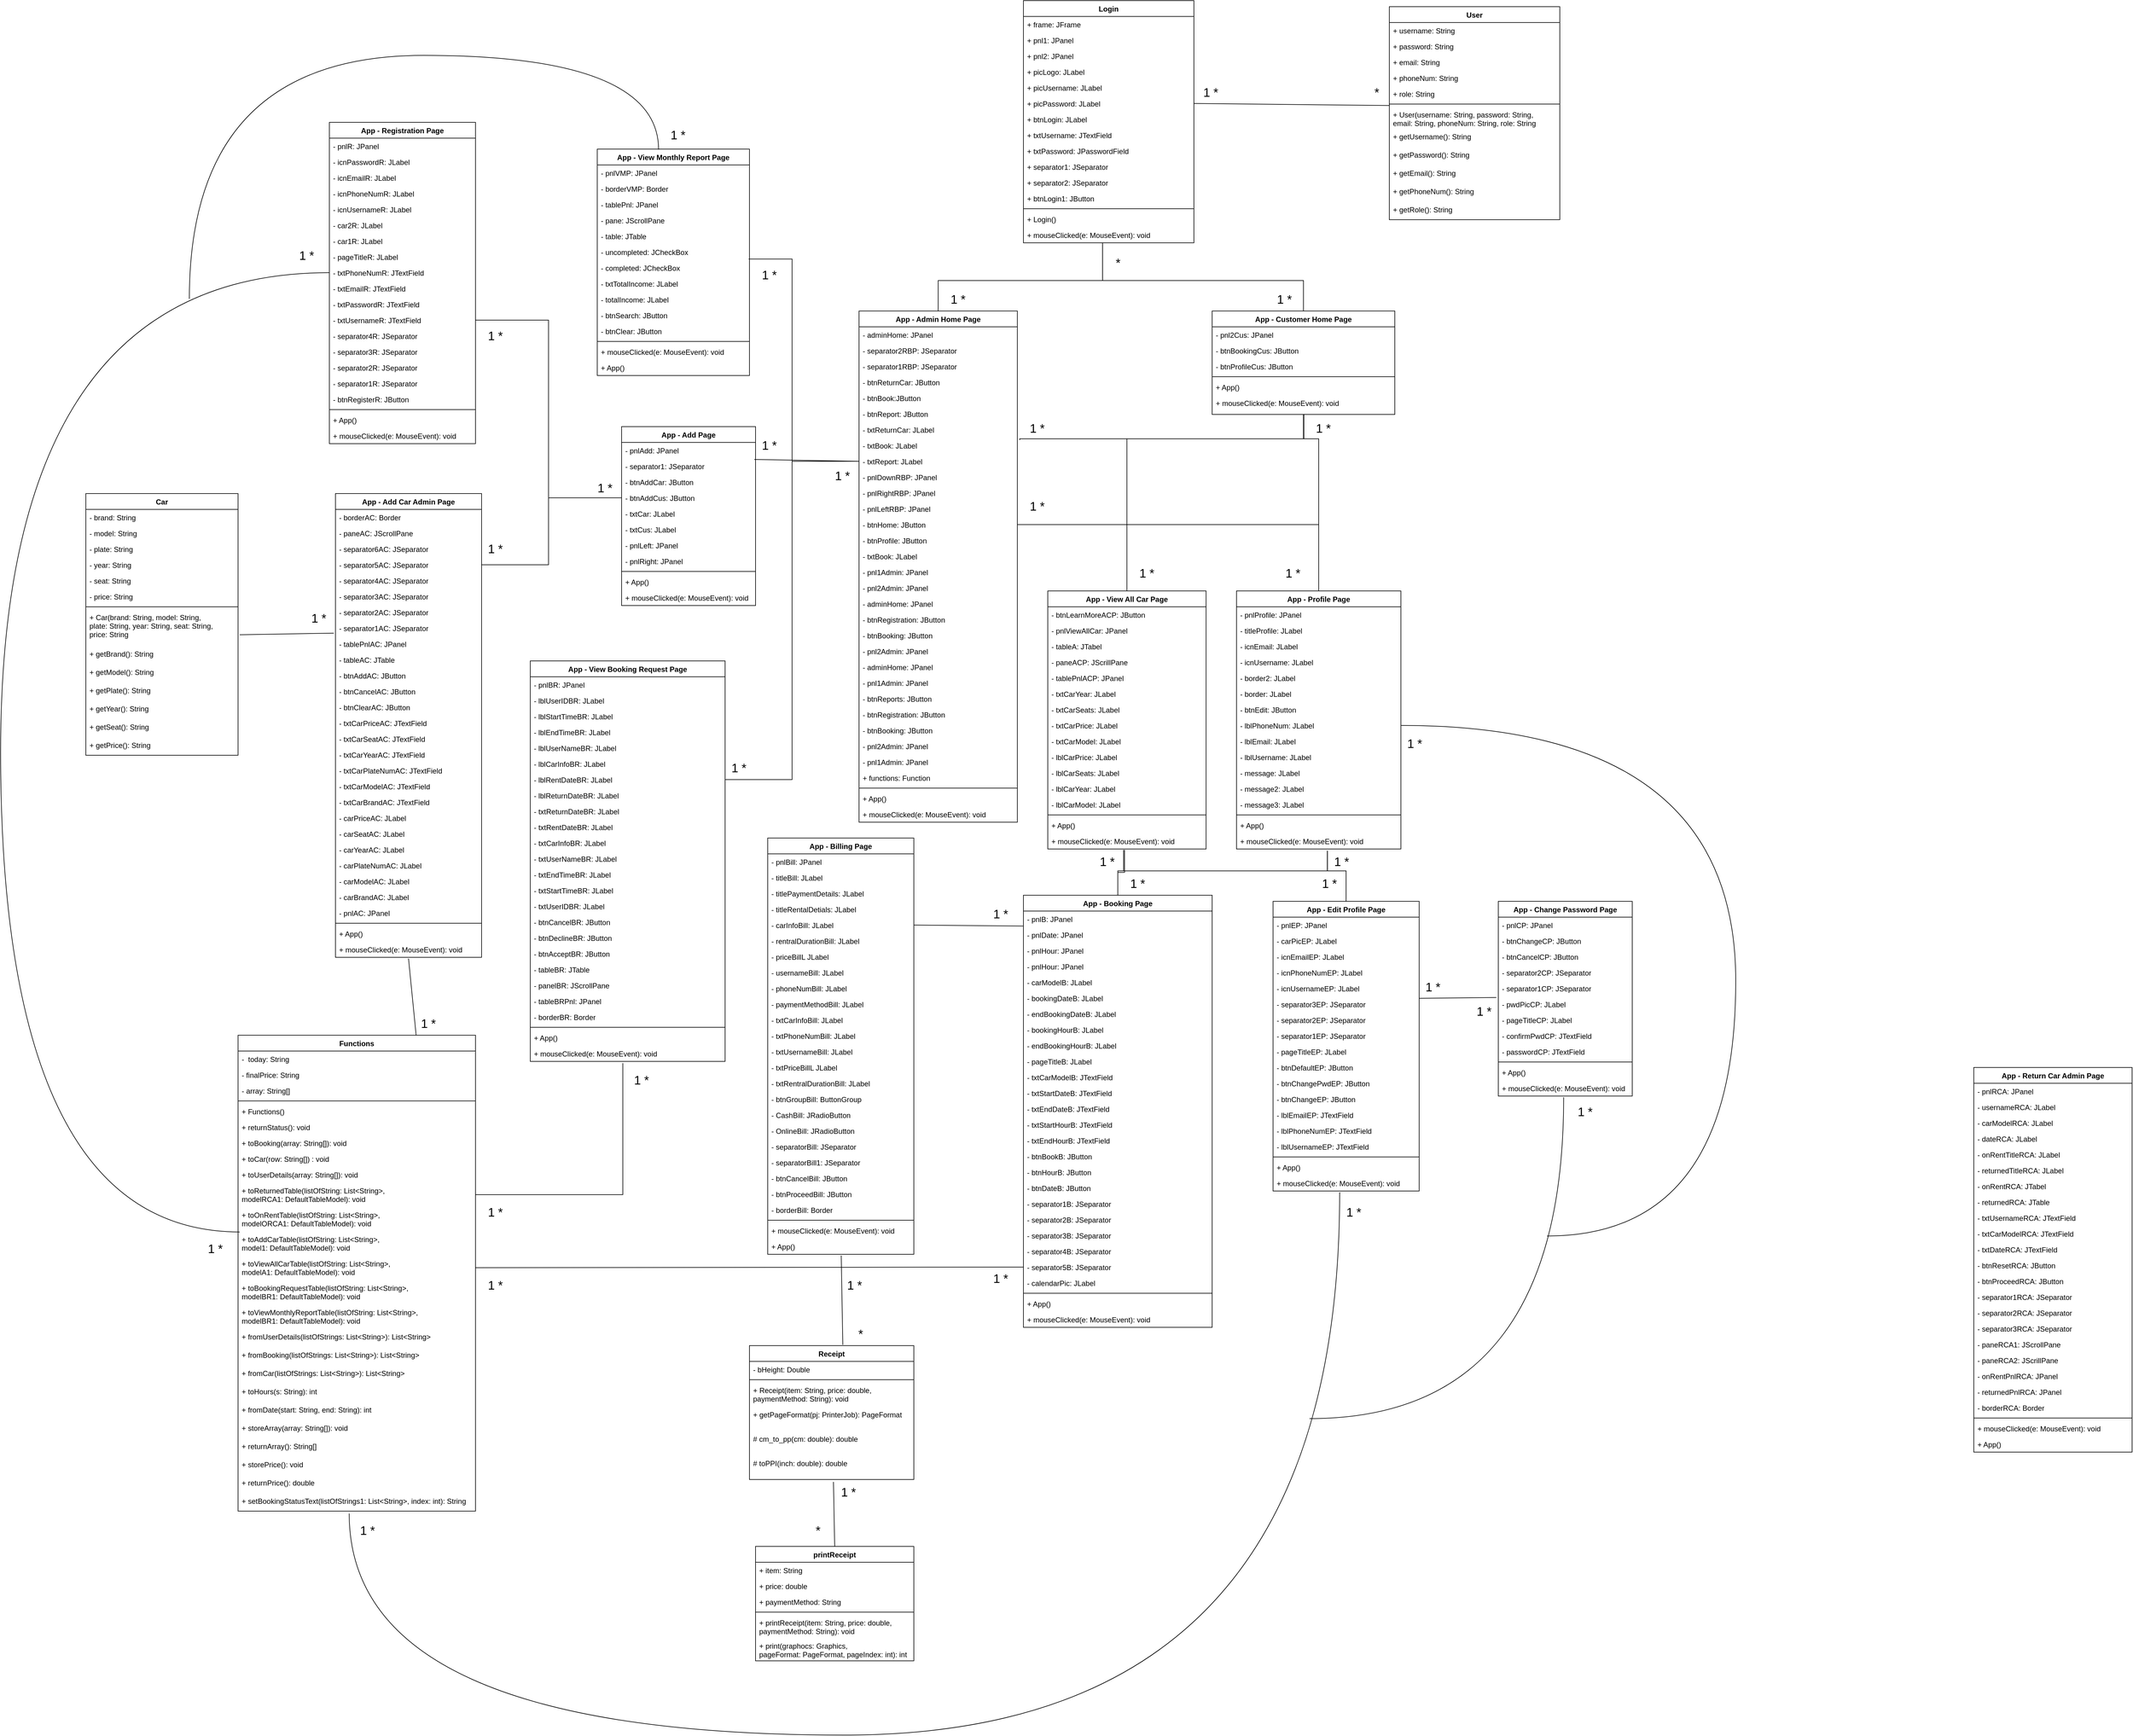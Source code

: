 <mxfile>
    <diagram id="C5RBs43oDa-KdzZeNtuy" name="Page-1">
        <mxGraphModel dx="2351" dy="2339" grid="1" gridSize="10" guides="1" tooltips="1" connect="1" arrows="1" fold="1" page="1" pageScale="1" pageWidth="827" pageHeight="1169" background="none" math="0" shadow="0">
            <root>
                <mxCell id="WIyWlLk6GJQsqaUBKTNV-0"/>
                <mxCell id="WIyWlLk6GJQsqaUBKTNV-1" parent="WIyWlLk6GJQsqaUBKTNV-0"/>
                <mxCell id="zkfFHV4jXpPFQw0GAbJ--0" value="App - Customer Home Page" style="swimlane;fontStyle=1;align=center;verticalAlign=top;childLayout=stackLayout;horizontal=1;startSize=26;horizontalStack=0;resizeParent=1;resizeLast=0;collapsible=1;marginBottom=0;rounded=0;shadow=0;strokeWidth=1;" parent="WIyWlLk6GJQsqaUBKTNV-1" vertex="1">
                    <mxGeometry x="1230" y="-440" width="300" height="170" as="geometry">
                        <mxRectangle x="230" y="140" width="160" height="26" as="alternateBounds"/>
                    </mxGeometry>
                </mxCell>
                <mxCell id="zkfFHV4jXpPFQw0GAbJ--1" value="- pnl2Cus: JPanel" style="text;align=left;verticalAlign=top;spacingLeft=4;spacingRight=4;overflow=hidden;rotatable=0;points=[[0,0.5],[1,0.5]];portConstraint=eastwest;" parent="zkfFHV4jXpPFQw0GAbJ--0" vertex="1">
                    <mxGeometry y="26" width="300" height="26" as="geometry"/>
                </mxCell>
                <mxCell id="zkfFHV4jXpPFQw0GAbJ--2" value="- btnBookingCus: JButton" style="text;align=left;verticalAlign=top;spacingLeft=4;spacingRight=4;overflow=hidden;rotatable=0;points=[[0,0.5],[1,0.5]];portConstraint=eastwest;rounded=0;shadow=0;html=0;" parent="zkfFHV4jXpPFQw0GAbJ--0" vertex="1">
                    <mxGeometry y="52" width="300" height="26" as="geometry"/>
                </mxCell>
                <mxCell id="zkfFHV4jXpPFQw0GAbJ--3" value="- btnProfileCus: JButton" style="text;align=left;verticalAlign=top;spacingLeft=4;spacingRight=4;overflow=hidden;rotatable=0;points=[[0,0.5],[1,0.5]];portConstraint=eastwest;rounded=0;shadow=0;html=0;" parent="zkfFHV4jXpPFQw0GAbJ--0" vertex="1">
                    <mxGeometry y="78" width="300" height="26" as="geometry"/>
                </mxCell>
                <mxCell id="zkfFHV4jXpPFQw0GAbJ--4" value="" style="line;html=1;strokeWidth=1;align=left;verticalAlign=middle;spacingTop=-1;spacingLeft=3;spacingRight=3;rotatable=0;labelPosition=right;points=[];portConstraint=eastwest;" parent="zkfFHV4jXpPFQw0GAbJ--0" vertex="1">
                    <mxGeometry y="104" width="300" height="8" as="geometry"/>
                </mxCell>
                <mxCell id="Mfn7tafHpo8cdK77_WL3-228" value="+ App()" style="text;strokeColor=none;fillColor=none;align=left;verticalAlign=top;spacingLeft=4;spacingRight=4;overflow=hidden;rotatable=0;points=[[0,0.5],[1,0.5]];portConstraint=eastwest;" parent="zkfFHV4jXpPFQw0GAbJ--0" vertex="1">
                    <mxGeometry y="112" width="300" height="26" as="geometry"/>
                </mxCell>
                <mxCell id="Mfn7tafHpo8cdK77_WL3-229" value="+ mouseClicked(e: MouseEvent): void" style="text;strokeColor=none;fillColor=none;align=left;verticalAlign=top;spacingLeft=4;spacingRight=4;overflow=hidden;rotatable=0;points=[[0,0.5],[1,0.5]];portConstraint=eastwest;" parent="zkfFHV4jXpPFQw0GAbJ--0" vertex="1">
                    <mxGeometry y="138" width="300" height="26" as="geometry"/>
                </mxCell>
                <mxCell id="zkfFHV4jXpPFQw0GAbJ--17" value="Functions" style="swimlane;fontStyle=1;align=center;verticalAlign=top;childLayout=stackLayout;horizontal=1;startSize=26;horizontalStack=0;resizeParent=1;resizeLast=0;collapsible=1;marginBottom=0;rounded=0;shadow=0;strokeWidth=1;" parent="WIyWlLk6GJQsqaUBKTNV-1" vertex="1">
                    <mxGeometry x="-370" y="750" width="390" height="782" as="geometry">
                        <mxRectangle x="550" y="140" width="160" height="26" as="alternateBounds"/>
                    </mxGeometry>
                </mxCell>
                <mxCell id="zkfFHV4jXpPFQw0GAbJ--18" value="-  today: String" style="text;align=left;verticalAlign=top;spacingLeft=4;spacingRight=4;overflow=hidden;rotatable=0;points=[[0,0.5],[1,0.5]];portConstraint=eastwest;" parent="zkfFHV4jXpPFQw0GAbJ--17" vertex="1">
                    <mxGeometry y="26" width="390" height="26" as="geometry"/>
                </mxCell>
                <mxCell id="EJakUDDSdxZKXWGw3saw-9" value="- finalPrice: String" style="text;align=left;verticalAlign=top;spacingLeft=4;spacingRight=4;overflow=hidden;rotatable=0;points=[[0,0.5],[1,0.5]];portConstraint=eastwest;" parent="zkfFHV4jXpPFQw0GAbJ--17" vertex="1">
                    <mxGeometry y="52" width="390" height="26" as="geometry"/>
                </mxCell>
                <mxCell id="EJakUDDSdxZKXWGw3saw-8" value="- array: String[]" style="text;align=left;verticalAlign=top;spacingLeft=4;spacingRight=4;overflow=hidden;rotatable=0;points=[[0,0.5],[1,0.5]];portConstraint=eastwest;" parent="zkfFHV4jXpPFQw0GAbJ--17" vertex="1">
                    <mxGeometry y="78" width="390" height="26" as="geometry"/>
                </mxCell>
                <mxCell id="zkfFHV4jXpPFQw0GAbJ--23" value="" style="line;html=1;strokeWidth=1;align=left;verticalAlign=middle;spacingTop=-1;spacingLeft=3;spacingRight=3;rotatable=0;labelPosition=right;points=[];portConstraint=eastwest;" parent="zkfFHV4jXpPFQw0GAbJ--17" vertex="1">
                    <mxGeometry y="104" width="390" height="8" as="geometry"/>
                </mxCell>
                <mxCell id="zkfFHV4jXpPFQw0GAbJ--24" value="+ Functions()" style="text;align=left;verticalAlign=top;spacingLeft=4;spacingRight=4;overflow=hidden;rotatable=0;points=[[0,0.5],[1,0.5]];portConstraint=eastwest;" parent="zkfFHV4jXpPFQw0GAbJ--17" vertex="1">
                    <mxGeometry y="112" width="390" height="26" as="geometry"/>
                </mxCell>
                <mxCell id="zkfFHV4jXpPFQw0GAbJ--25" value="+ returnStatus(): void" style="text;align=left;verticalAlign=top;spacingLeft=4;spacingRight=4;overflow=hidden;rotatable=0;points=[[0,0.5],[1,0.5]];portConstraint=eastwest;" parent="zkfFHV4jXpPFQw0GAbJ--17" vertex="1">
                    <mxGeometry y="138" width="390" height="26" as="geometry"/>
                </mxCell>
                <mxCell id="dF_DScVQPOzMR-qX4pVW-0" value="+ toBooking(array: String[]): void" style="text;align=left;verticalAlign=top;spacingLeft=4;spacingRight=4;overflow=hidden;rotatable=0;points=[[0,0.5],[1,0.5]];portConstraint=eastwest;" parent="zkfFHV4jXpPFQw0GAbJ--17" vertex="1">
                    <mxGeometry y="164" width="390" height="26" as="geometry"/>
                </mxCell>
                <mxCell id="dF_DScVQPOzMR-qX4pVW-1" value="+ toCar(row: String[]) : void" style="text;align=left;verticalAlign=top;spacingLeft=4;spacingRight=4;overflow=hidden;rotatable=0;points=[[0,0.5],[1,0.5]];portConstraint=eastwest;" parent="zkfFHV4jXpPFQw0GAbJ--17" vertex="1">
                    <mxGeometry y="190" width="390" height="26" as="geometry"/>
                </mxCell>
                <mxCell id="dF_DScVQPOzMR-qX4pVW-2" value="+ toUserDetails(array: String[]): void" style="text;align=left;verticalAlign=top;spacingLeft=4;spacingRight=4;overflow=hidden;rotatable=0;points=[[0,0.5],[1,0.5]];portConstraint=eastwest;" parent="zkfFHV4jXpPFQw0GAbJ--17" vertex="1">
                    <mxGeometry y="216" width="390" height="26" as="geometry"/>
                </mxCell>
                <mxCell id="dF_DScVQPOzMR-qX4pVW-3" value="+ toReturnedTable(listOfString: List&lt;String&gt;, &#10;modelRCA1: DefaultTableModel): void" style="text;align=left;verticalAlign=top;spacingLeft=4;spacingRight=4;overflow=hidden;rotatable=0;points=[[0,0.5],[1,0.5]];portConstraint=eastwest;" parent="zkfFHV4jXpPFQw0GAbJ--17" vertex="1">
                    <mxGeometry y="242" width="390" height="40" as="geometry"/>
                </mxCell>
                <mxCell id="dF_DScVQPOzMR-qX4pVW-4" value="+ toOnRentTable(listOfString: List&lt;String&gt;,&#10;modelORCA1: DefaultTableModel): void" style="text;align=left;verticalAlign=top;spacingLeft=4;spacingRight=4;overflow=hidden;rotatable=0;points=[[0,0.5],[1,0.5]];portConstraint=eastwest;" parent="zkfFHV4jXpPFQw0GAbJ--17" vertex="1">
                    <mxGeometry y="282" width="390" height="40" as="geometry"/>
                </mxCell>
                <mxCell id="dF_DScVQPOzMR-qX4pVW-5" value="+ toAddCarTable(listOfString: List&lt;String&gt;,&#10;model1: DefaultTableModel): void" style="text;align=left;verticalAlign=top;spacingLeft=4;spacingRight=4;overflow=hidden;rotatable=0;points=[[0,0.5],[1,0.5]];portConstraint=eastwest;" parent="zkfFHV4jXpPFQw0GAbJ--17" vertex="1">
                    <mxGeometry y="322" width="390" height="40" as="geometry"/>
                </mxCell>
                <mxCell id="dF_DScVQPOzMR-qX4pVW-6" value="+ toViewAllCarTable(listOfString: List&lt;String&gt;,&#10;modelA1: DefaultTableModel): void" style="text;align=left;verticalAlign=top;spacingLeft=4;spacingRight=4;overflow=hidden;rotatable=0;points=[[0,0.5],[1,0.5]];portConstraint=eastwest;" parent="zkfFHV4jXpPFQw0GAbJ--17" vertex="1">
                    <mxGeometry y="362" width="390" height="40" as="geometry"/>
                </mxCell>
                <mxCell id="dF_DScVQPOzMR-qX4pVW-7" value="+ toBookingRequestTable(listOfString: List&lt;String&gt;,&#10;modelBR1: DefaultTableModel): void" style="text;align=left;verticalAlign=top;spacingLeft=4;spacingRight=4;overflow=hidden;rotatable=0;points=[[0,0.5],[1,0.5]];portConstraint=eastwest;" parent="zkfFHV4jXpPFQw0GAbJ--17" vertex="1">
                    <mxGeometry y="402" width="390" height="40" as="geometry"/>
                </mxCell>
                <mxCell id="dF_DScVQPOzMR-qX4pVW-8" value="+ toViewMonthlyReportTable(listOfString: List&lt;String&gt;,&#10;modelBR1: DefaultTableModel): void" style="text;align=left;verticalAlign=top;spacingLeft=4;spacingRight=4;overflow=hidden;rotatable=0;points=[[0,0.5],[1,0.5]];portConstraint=eastwest;" parent="zkfFHV4jXpPFQw0GAbJ--17" vertex="1">
                    <mxGeometry y="442" width="390" height="40" as="geometry"/>
                </mxCell>
                <mxCell id="dF_DScVQPOzMR-qX4pVW-9" value="+ fromUserDetails(listOfStrings: List&lt;String&gt;): List&lt;String&gt;" style="text;align=left;verticalAlign=top;spacingLeft=4;spacingRight=4;overflow=hidden;rotatable=0;points=[[0,0.5],[1,0.5]];portConstraint=eastwest;" parent="zkfFHV4jXpPFQw0GAbJ--17" vertex="1">
                    <mxGeometry y="482" width="390" height="30" as="geometry"/>
                </mxCell>
                <mxCell id="dF_DScVQPOzMR-qX4pVW-10" value="+ fromBooking(listOfStrings: List&lt;String&gt;): List&lt;String&gt;" style="text;align=left;verticalAlign=top;spacingLeft=4;spacingRight=4;overflow=hidden;rotatable=0;points=[[0,0.5],[1,0.5]];portConstraint=eastwest;" parent="zkfFHV4jXpPFQw0GAbJ--17" vertex="1">
                    <mxGeometry y="512" width="390" height="30" as="geometry"/>
                </mxCell>
                <mxCell id="dF_DScVQPOzMR-qX4pVW-11" value="+ fromCar(listOfStrings: List&lt;String&gt;): List&lt;String&gt;" style="text;align=left;verticalAlign=top;spacingLeft=4;spacingRight=4;overflow=hidden;rotatable=0;points=[[0,0.5],[1,0.5]];portConstraint=eastwest;" parent="zkfFHV4jXpPFQw0GAbJ--17" vertex="1">
                    <mxGeometry y="542" width="390" height="30" as="geometry"/>
                </mxCell>
                <mxCell id="dF_DScVQPOzMR-qX4pVW-12" value="+ toHours(s: String): int" style="text;align=left;verticalAlign=top;spacingLeft=4;spacingRight=4;overflow=hidden;rotatable=0;points=[[0,0.5],[1,0.5]];portConstraint=eastwest;" parent="zkfFHV4jXpPFQw0GAbJ--17" vertex="1">
                    <mxGeometry y="572" width="390" height="30" as="geometry"/>
                </mxCell>
                <mxCell id="dF_DScVQPOzMR-qX4pVW-13" value="+ fromDate(start: String, end: String): int" style="text;align=left;verticalAlign=top;spacingLeft=4;spacingRight=4;overflow=hidden;rotatable=0;points=[[0,0.5],[1,0.5]];portConstraint=eastwest;" parent="zkfFHV4jXpPFQw0GAbJ--17" vertex="1">
                    <mxGeometry y="602" width="390" height="30" as="geometry"/>
                </mxCell>
                <mxCell id="dF_DScVQPOzMR-qX4pVW-14" value="+ storeArray(array: String[]): void" style="text;align=left;verticalAlign=top;spacingLeft=4;spacingRight=4;overflow=hidden;rotatable=0;points=[[0,0.5],[1,0.5]];portConstraint=eastwest;" parent="zkfFHV4jXpPFQw0GAbJ--17" vertex="1">
                    <mxGeometry y="632" width="390" height="30" as="geometry"/>
                </mxCell>
                <mxCell id="dF_DScVQPOzMR-qX4pVW-15" value="+ returnArray(): String[]" style="text;align=left;verticalAlign=top;spacingLeft=4;spacingRight=4;overflow=hidden;rotatable=0;points=[[0,0.5],[1,0.5]];portConstraint=eastwest;" parent="zkfFHV4jXpPFQw0GAbJ--17" vertex="1">
                    <mxGeometry y="662" width="390" height="30" as="geometry"/>
                </mxCell>
                <mxCell id="EJakUDDSdxZKXWGw3saw-7" value="+ storePrice(): void" style="text;align=left;verticalAlign=top;spacingLeft=4;spacingRight=4;overflow=hidden;rotatable=0;points=[[0,0.5],[1,0.5]];portConstraint=eastwest;" parent="zkfFHV4jXpPFQw0GAbJ--17" vertex="1">
                    <mxGeometry y="692" width="390" height="30" as="geometry"/>
                </mxCell>
                <mxCell id="EJakUDDSdxZKXWGw3saw-6" value="+ returnPrice(): double" style="text;align=left;verticalAlign=top;spacingLeft=4;spacingRight=4;overflow=hidden;rotatable=0;points=[[0,0.5],[1,0.5]];portConstraint=eastwest;" parent="zkfFHV4jXpPFQw0GAbJ--17" vertex="1">
                    <mxGeometry y="722" width="390" height="30" as="geometry"/>
                </mxCell>
                <mxCell id="EJakUDDSdxZKXWGw3saw-5" value="+ setBookingStatusText(listOfStrings1: List&lt;String&gt;, index: int): String" style="text;align=left;verticalAlign=top;spacingLeft=4;spacingRight=4;overflow=hidden;rotatable=0;points=[[0,0.5],[1,0.5]];portConstraint=eastwest;" parent="zkfFHV4jXpPFQw0GAbJ--17" vertex="1">
                    <mxGeometry y="752" width="390" height="30" as="geometry"/>
                </mxCell>
                <mxCell id="Mfn7tafHpo8cdK77_WL3-38" value="App - Admin Home Page" style="swimlane;fontStyle=1;align=center;verticalAlign=top;childLayout=stackLayout;horizontal=1;startSize=26;horizontalStack=0;resizeParent=1;resizeParentMax=0;resizeLast=0;collapsible=1;marginBottom=0;" parent="WIyWlLk6GJQsqaUBKTNV-1" vertex="1">
                    <mxGeometry x="650" y="-440" width="260" height="840" as="geometry"/>
                </mxCell>
                <mxCell id="Mfn7tafHpo8cdK77_WL3-42" value="- adminHome: JPanel" style="text;align=left;verticalAlign=top;spacingLeft=4;spacingRight=4;overflow=hidden;rotatable=0;points=[[0,0.5],[1,0.5]];portConstraint=eastwest;rounded=0;shadow=0;html=0;" parent="Mfn7tafHpo8cdK77_WL3-38" vertex="1">
                    <mxGeometry y="26" width="260" height="26" as="geometry"/>
                </mxCell>
                <mxCell id="Mfn7tafHpo8cdK77_WL3-69" value="- separator2RBP: JSeparator" style="text;align=left;verticalAlign=top;spacingLeft=4;spacingRight=4;overflow=hidden;rotatable=0;points=[[0,0.5],[1,0.5]];portConstraint=eastwest;rounded=0;shadow=0;html=0;" parent="Mfn7tafHpo8cdK77_WL3-38" vertex="1">
                    <mxGeometry y="52" width="260" height="26" as="geometry"/>
                </mxCell>
                <mxCell id="Mfn7tafHpo8cdK77_WL3-68" value="- separator1RBP: JSeparator" style="text;align=left;verticalAlign=top;spacingLeft=4;spacingRight=4;overflow=hidden;rotatable=0;points=[[0,0.5],[1,0.5]];portConstraint=eastwest;rounded=0;shadow=0;html=0;" parent="Mfn7tafHpo8cdK77_WL3-38" vertex="1">
                    <mxGeometry y="78" width="260" height="26" as="geometry"/>
                </mxCell>
                <mxCell id="Mfn7tafHpo8cdK77_WL3-67" value="- btnReturnCar: JButton" style="text;align=left;verticalAlign=top;spacingLeft=4;spacingRight=4;overflow=hidden;rotatable=0;points=[[0,0.5],[1,0.5]];portConstraint=eastwest;rounded=0;shadow=0;html=0;" parent="Mfn7tafHpo8cdK77_WL3-38" vertex="1">
                    <mxGeometry y="104" width="260" height="26" as="geometry"/>
                </mxCell>
                <mxCell id="Mfn7tafHpo8cdK77_WL3-66" value="- btnBook:JButton" style="text;align=left;verticalAlign=top;spacingLeft=4;spacingRight=4;overflow=hidden;rotatable=0;points=[[0,0.5],[1,0.5]];portConstraint=eastwest;rounded=0;shadow=0;html=0;" parent="Mfn7tafHpo8cdK77_WL3-38" vertex="1">
                    <mxGeometry y="130" width="260" height="26" as="geometry"/>
                </mxCell>
                <mxCell id="Mfn7tafHpo8cdK77_WL3-65" value="- btnReport: JButton" style="text;align=left;verticalAlign=top;spacingLeft=4;spacingRight=4;overflow=hidden;rotatable=0;points=[[0,0.5],[1,0.5]];portConstraint=eastwest;rounded=0;shadow=0;html=0;" parent="Mfn7tafHpo8cdK77_WL3-38" vertex="1">
                    <mxGeometry y="156" width="260" height="26" as="geometry"/>
                </mxCell>
                <mxCell id="Mfn7tafHpo8cdK77_WL3-64" value="- txtReturnCar: JLabel" style="text;align=left;verticalAlign=top;spacingLeft=4;spacingRight=4;overflow=hidden;rotatable=0;points=[[0,0.5],[1,0.5]];portConstraint=eastwest;rounded=0;shadow=0;html=0;" parent="Mfn7tafHpo8cdK77_WL3-38" vertex="1">
                    <mxGeometry y="182" width="260" height="26" as="geometry"/>
                </mxCell>
                <mxCell id="Mfn7tafHpo8cdK77_WL3-63" value="- txtBook: JLabel" style="text;align=left;verticalAlign=top;spacingLeft=4;spacingRight=4;overflow=hidden;rotatable=0;points=[[0,0.5],[1,0.5]];portConstraint=eastwest;rounded=0;shadow=0;html=0;" parent="Mfn7tafHpo8cdK77_WL3-38" vertex="1">
                    <mxGeometry y="208" width="260" height="26" as="geometry"/>
                </mxCell>
                <mxCell id="Mfn7tafHpo8cdK77_WL3-62" value="- txtReport: JLabel" style="text;align=left;verticalAlign=top;spacingLeft=4;spacingRight=4;overflow=hidden;rotatable=0;points=[[0,0.5],[1,0.5]];portConstraint=eastwest;rounded=0;shadow=0;html=0;" parent="Mfn7tafHpo8cdK77_WL3-38" vertex="1">
                    <mxGeometry y="234" width="260" height="26" as="geometry"/>
                </mxCell>
                <mxCell id="Mfn7tafHpo8cdK77_WL3-61" value="- pnlDownRBP: JPanel" style="text;align=left;verticalAlign=top;spacingLeft=4;spacingRight=4;overflow=hidden;rotatable=0;points=[[0,0.5],[1,0.5]];portConstraint=eastwest;rounded=0;shadow=0;html=0;" parent="Mfn7tafHpo8cdK77_WL3-38" vertex="1">
                    <mxGeometry y="260" width="260" height="26" as="geometry"/>
                </mxCell>
                <mxCell id="Mfn7tafHpo8cdK77_WL3-60" value="- pnlRightRBP: JPanel" style="text;align=left;verticalAlign=top;spacingLeft=4;spacingRight=4;overflow=hidden;rotatable=0;points=[[0,0.5],[1,0.5]];portConstraint=eastwest;rounded=0;shadow=0;html=0;" parent="Mfn7tafHpo8cdK77_WL3-38" vertex="1">
                    <mxGeometry y="286" width="260" height="26" as="geometry"/>
                </mxCell>
                <mxCell id="Mfn7tafHpo8cdK77_WL3-59" value="- pnlLeftRBP: JPanel" style="text;align=left;verticalAlign=top;spacingLeft=4;spacingRight=4;overflow=hidden;rotatable=0;points=[[0,0.5],[1,0.5]];portConstraint=eastwest;rounded=0;shadow=0;html=0;" parent="Mfn7tafHpo8cdK77_WL3-38" vertex="1">
                    <mxGeometry y="312" width="260" height="26" as="geometry"/>
                </mxCell>
                <mxCell id="Mfn7tafHpo8cdK77_WL3-58" value="- btnHome: JButton" style="text;align=left;verticalAlign=top;spacingLeft=4;spacingRight=4;overflow=hidden;rotatable=0;points=[[0,0.5],[1,0.5]];portConstraint=eastwest;rounded=0;shadow=0;html=0;" parent="Mfn7tafHpo8cdK77_WL3-38" vertex="1">
                    <mxGeometry y="338" width="260" height="26" as="geometry"/>
                </mxCell>
                <mxCell id="Mfn7tafHpo8cdK77_WL3-57" value="- btnProfile: JButton" style="text;align=left;verticalAlign=top;spacingLeft=4;spacingRight=4;overflow=hidden;rotatable=0;points=[[0,0.5],[1,0.5]];portConstraint=eastwest;rounded=0;shadow=0;html=0;" parent="Mfn7tafHpo8cdK77_WL3-38" vertex="1">
                    <mxGeometry y="364" width="260" height="26" as="geometry"/>
                </mxCell>
                <mxCell id="Mfn7tafHpo8cdK77_WL3-56" value="- txtBook: JLabel" style="text;align=left;verticalAlign=top;spacingLeft=4;spacingRight=4;overflow=hidden;rotatable=0;points=[[0,0.5],[1,0.5]];portConstraint=eastwest;rounded=0;shadow=0;html=0;" parent="Mfn7tafHpo8cdK77_WL3-38" vertex="1">
                    <mxGeometry y="390" width="260" height="26" as="geometry"/>
                </mxCell>
                <mxCell id="Mfn7tafHpo8cdK77_WL3-55" value="- pnl1Admin: JPanel" style="text;align=left;verticalAlign=top;spacingLeft=4;spacingRight=4;overflow=hidden;rotatable=0;points=[[0,0.5],[1,0.5]];portConstraint=eastwest;rounded=0;shadow=0;html=0;" parent="Mfn7tafHpo8cdK77_WL3-38" vertex="1">
                    <mxGeometry y="416" width="260" height="26" as="geometry"/>
                </mxCell>
                <mxCell id="Mfn7tafHpo8cdK77_WL3-54" value="- pnl2Admin: JPanel" style="text;align=left;verticalAlign=top;spacingLeft=4;spacingRight=4;overflow=hidden;rotatable=0;points=[[0,0.5],[1,0.5]];portConstraint=eastwest;rounded=0;shadow=0;html=0;" parent="Mfn7tafHpo8cdK77_WL3-38" vertex="1">
                    <mxGeometry y="442" width="260" height="26" as="geometry"/>
                </mxCell>
                <mxCell id="Mfn7tafHpo8cdK77_WL3-53" value="- adminHome: JPanel" style="text;align=left;verticalAlign=top;spacingLeft=4;spacingRight=4;overflow=hidden;rotatable=0;points=[[0,0.5],[1,0.5]];portConstraint=eastwest;rounded=0;shadow=0;html=0;" parent="Mfn7tafHpo8cdK77_WL3-38" vertex="1">
                    <mxGeometry y="468" width="260" height="26" as="geometry"/>
                </mxCell>
                <mxCell id="Mfn7tafHpo8cdK77_WL3-52" value="- btnRegistration: JButton" style="text;align=left;verticalAlign=top;spacingLeft=4;spacingRight=4;overflow=hidden;rotatable=0;points=[[0,0.5],[1,0.5]];portConstraint=eastwest;rounded=0;shadow=0;html=0;" parent="Mfn7tafHpo8cdK77_WL3-38" vertex="1">
                    <mxGeometry y="494" width="260" height="26" as="geometry"/>
                </mxCell>
                <mxCell id="Mfn7tafHpo8cdK77_WL3-51" value="- btnBooking: JButton" style="text;align=left;verticalAlign=top;spacingLeft=4;spacingRight=4;overflow=hidden;rotatable=0;points=[[0,0.5],[1,0.5]];portConstraint=eastwest;rounded=0;shadow=0;html=0;" parent="Mfn7tafHpo8cdK77_WL3-38" vertex="1">
                    <mxGeometry y="520" width="260" height="26" as="geometry"/>
                </mxCell>
                <mxCell id="Mfn7tafHpo8cdK77_WL3-50" value="- pnl2Admin: JPanel" style="text;align=left;verticalAlign=top;spacingLeft=4;spacingRight=4;overflow=hidden;rotatable=0;points=[[0,0.5],[1,0.5]];portConstraint=eastwest;rounded=0;shadow=0;html=0;" parent="Mfn7tafHpo8cdK77_WL3-38" vertex="1">
                    <mxGeometry y="546" width="260" height="26" as="geometry"/>
                </mxCell>
                <mxCell id="Mfn7tafHpo8cdK77_WL3-49" value="- adminHome: JPanel" style="text;align=left;verticalAlign=top;spacingLeft=4;spacingRight=4;overflow=hidden;rotatable=0;points=[[0,0.5],[1,0.5]];portConstraint=eastwest;rounded=0;shadow=0;html=0;" parent="Mfn7tafHpo8cdK77_WL3-38" vertex="1">
                    <mxGeometry y="572" width="260" height="26" as="geometry"/>
                </mxCell>
                <mxCell id="Mfn7tafHpo8cdK77_WL3-48" value="- pnl1Admin: JPanel" style="text;align=left;verticalAlign=top;spacingLeft=4;spacingRight=4;overflow=hidden;rotatable=0;points=[[0,0.5],[1,0.5]];portConstraint=eastwest;rounded=0;shadow=0;html=0;" parent="Mfn7tafHpo8cdK77_WL3-38" vertex="1">
                    <mxGeometry y="598" width="260" height="26" as="geometry"/>
                </mxCell>
                <mxCell id="Mfn7tafHpo8cdK77_WL3-47" value="- btnReports: JButton" style="text;align=left;verticalAlign=top;spacingLeft=4;spacingRight=4;overflow=hidden;rotatable=0;points=[[0,0.5],[1,0.5]];portConstraint=eastwest;rounded=0;shadow=0;html=0;" parent="Mfn7tafHpo8cdK77_WL3-38" vertex="1">
                    <mxGeometry y="624" width="260" height="26" as="geometry"/>
                </mxCell>
                <mxCell id="Mfn7tafHpo8cdK77_WL3-46" value="- btnRegistration: JButton" style="text;align=left;verticalAlign=top;spacingLeft=4;spacingRight=4;overflow=hidden;rotatable=0;points=[[0,0.5],[1,0.5]];portConstraint=eastwest;rounded=0;shadow=0;html=0;" parent="Mfn7tafHpo8cdK77_WL3-38" vertex="1">
                    <mxGeometry y="650" width="260" height="26" as="geometry"/>
                </mxCell>
                <mxCell id="Mfn7tafHpo8cdK77_WL3-45" value="- btnBooking: JButton" style="text;align=left;verticalAlign=top;spacingLeft=4;spacingRight=4;overflow=hidden;rotatable=0;points=[[0,0.5],[1,0.5]];portConstraint=eastwest;rounded=0;shadow=0;html=0;" parent="Mfn7tafHpo8cdK77_WL3-38" vertex="1">
                    <mxGeometry y="676" width="260" height="26" as="geometry"/>
                </mxCell>
                <mxCell id="Mfn7tafHpo8cdK77_WL3-44" value="- pnl2Admin: JPanel" style="text;align=left;verticalAlign=top;spacingLeft=4;spacingRight=4;overflow=hidden;rotatable=0;points=[[0,0.5],[1,0.5]];portConstraint=eastwest;rounded=0;shadow=0;html=0;" parent="Mfn7tafHpo8cdK77_WL3-38" vertex="1">
                    <mxGeometry y="702" width="260" height="26" as="geometry"/>
                </mxCell>
                <mxCell id="Mfn7tafHpo8cdK77_WL3-43" value="- pnl1Admin: JPanel" style="text;align=left;verticalAlign=top;spacingLeft=4;spacingRight=4;overflow=hidden;rotatable=0;points=[[0,0.5],[1,0.5]];portConstraint=eastwest;rounded=0;shadow=0;html=0;" parent="Mfn7tafHpo8cdK77_WL3-38" vertex="1">
                    <mxGeometry y="728" width="260" height="26" as="geometry"/>
                </mxCell>
                <mxCell id="0" value="+ functions: Function" style="text;align=left;verticalAlign=top;spacingLeft=4;spacingRight=4;overflow=hidden;rotatable=0;points=[[0,0.5],[1,0.5]];portConstraint=eastwest;rounded=0;shadow=0;html=0;" parent="Mfn7tafHpo8cdK77_WL3-38" vertex="1">
                    <mxGeometry y="754" width="260" height="26" as="geometry"/>
                </mxCell>
                <mxCell id="Mfn7tafHpo8cdK77_WL3-40" value="" style="line;strokeWidth=1;fillColor=none;align=left;verticalAlign=middle;spacingTop=-1;spacingLeft=3;spacingRight=3;rotatable=0;labelPosition=right;points=[];portConstraint=eastwest;strokeColor=inherit;" parent="Mfn7tafHpo8cdK77_WL3-38" vertex="1">
                    <mxGeometry y="780" width="260" height="8" as="geometry"/>
                </mxCell>
                <mxCell id="Mfn7tafHpo8cdK77_WL3-41" value="+ App()" style="text;strokeColor=none;fillColor=none;align=left;verticalAlign=top;spacingLeft=4;spacingRight=4;overflow=hidden;rotatable=0;points=[[0,0.5],[1,0.5]];portConstraint=eastwest;" parent="Mfn7tafHpo8cdK77_WL3-38" vertex="1">
                    <mxGeometry y="788" width="260" height="26" as="geometry"/>
                </mxCell>
                <mxCell id="Mfn7tafHpo8cdK77_WL3-70" value="+ mouseClicked(e: MouseEvent): void" style="text;strokeColor=none;fillColor=none;align=left;verticalAlign=top;spacingLeft=4;spacingRight=4;overflow=hidden;rotatable=0;points=[[0,0.5],[1,0.5]];portConstraint=eastwest;" parent="Mfn7tafHpo8cdK77_WL3-38" vertex="1">
                    <mxGeometry y="814" width="260" height="26" as="geometry"/>
                </mxCell>
                <mxCell id="Mfn7tafHpo8cdK77_WL3-71" value="App - Profile Page" style="swimlane;fontStyle=1;align=center;verticalAlign=top;childLayout=stackLayout;horizontal=1;startSize=26;horizontalStack=0;resizeParent=1;resizeParentMax=0;resizeLast=0;collapsible=1;marginBottom=0;" parent="WIyWlLk6GJQsqaUBKTNV-1" vertex="1">
                    <mxGeometry x="1270" y="20" width="270" height="424" as="geometry"/>
                </mxCell>
                <mxCell id="Mfn7tafHpo8cdK77_WL3-75" value="- pnlProfile: JPanel" style="text;align=left;verticalAlign=top;spacingLeft=4;spacingRight=4;overflow=hidden;rotatable=0;points=[[0,0.5],[1,0.5]];portConstraint=eastwest;rounded=0;shadow=0;html=0;" parent="Mfn7tafHpo8cdK77_WL3-71" vertex="1">
                    <mxGeometry y="26" width="270" height="26" as="geometry"/>
                </mxCell>
                <mxCell id="Mfn7tafHpo8cdK77_WL3-84" value="- titleProfile: JLabel" style="text;align=left;verticalAlign=top;spacingLeft=4;spacingRight=4;overflow=hidden;rotatable=0;points=[[0,0.5],[1,0.5]];portConstraint=eastwest;rounded=0;shadow=0;html=0;" parent="Mfn7tafHpo8cdK77_WL3-71" vertex="1">
                    <mxGeometry y="52" width="270" height="26" as="geometry"/>
                </mxCell>
                <mxCell id="Mfn7tafHpo8cdK77_WL3-83" value="- icnEmail: JLabel" style="text;align=left;verticalAlign=top;spacingLeft=4;spacingRight=4;overflow=hidden;rotatable=0;points=[[0,0.5],[1,0.5]];portConstraint=eastwest;rounded=0;shadow=0;html=0;" parent="Mfn7tafHpo8cdK77_WL3-71" vertex="1">
                    <mxGeometry y="78" width="270" height="26" as="geometry"/>
                </mxCell>
                <mxCell id="Mfn7tafHpo8cdK77_WL3-82" value="- icnUsername: JLabel" style="text;align=left;verticalAlign=top;spacingLeft=4;spacingRight=4;overflow=hidden;rotatable=0;points=[[0,0.5],[1,0.5]];portConstraint=eastwest;rounded=0;shadow=0;html=0;" parent="Mfn7tafHpo8cdK77_WL3-71" vertex="1">
                    <mxGeometry y="104" width="270" height="26" as="geometry"/>
                </mxCell>
                <mxCell id="Mfn7tafHpo8cdK77_WL3-81" value="- border2: JLabel" style="text;align=left;verticalAlign=top;spacingLeft=4;spacingRight=4;overflow=hidden;rotatable=0;points=[[0,0.5],[1,0.5]];portConstraint=eastwest;rounded=0;shadow=0;html=0;" parent="Mfn7tafHpo8cdK77_WL3-71" vertex="1">
                    <mxGeometry y="130" width="270" height="26" as="geometry"/>
                </mxCell>
                <mxCell id="Mfn7tafHpo8cdK77_WL3-80" value="- border: JLabel" style="text;align=left;verticalAlign=top;spacingLeft=4;spacingRight=4;overflow=hidden;rotatable=0;points=[[0,0.5],[1,0.5]];portConstraint=eastwest;rounded=0;shadow=0;html=0;" parent="Mfn7tafHpo8cdK77_WL3-71" vertex="1">
                    <mxGeometry y="156" width="270" height="26" as="geometry"/>
                </mxCell>
                <mxCell id="Mfn7tafHpo8cdK77_WL3-79" value="- btnEdit: JButton" style="text;align=left;verticalAlign=top;spacingLeft=4;spacingRight=4;overflow=hidden;rotatable=0;points=[[0,0.5],[1,0.5]];portConstraint=eastwest;rounded=0;shadow=0;html=0;" parent="Mfn7tafHpo8cdK77_WL3-71" vertex="1">
                    <mxGeometry y="182" width="270" height="26" as="geometry"/>
                </mxCell>
                <mxCell id="Mfn7tafHpo8cdK77_WL3-78" value="- lblPhoneNum: JLabel" style="text;align=left;verticalAlign=top;spacingLeft=4;spacingRight=4;overflow=hidden;rotatable=0;points=[[0,0.5],[1,0.5]];portConstraint=eastwest;rounded=0;shadow=0;html=0;" parent="Mfn7tafHpo8cdK77_WL3-71" vertex="1">
                    <mxGeometry y="208" width="270" height="26" as="geometry"/>
                </mxCell>
                <mxCell id="Mfn7tafHpo8cdK77_WL3-77" value="- lblEmail: JLabel" style="text;align=left;verticalAlign=top;spacingLeft=4;spacingRight=4;overflow=hidden;rotatable=0;points=[[0,0.5],[1,0.5]];portConstraint=eastwest;rounded=0;shadow=0;html=0;" parent="Mfn7tafHpo8cdK77_WL3-71" vertex="1">
                    <mxGeometry y="234" width="270" height="26" as="geometry"/>
                </mxCell>
                <mxCell id="Mfn7tafHpo8cdK77_WL3-76" value="- lblUsername: JLabel" style="text;align=left;verticalAlign=top;spacingLeft=4;spacingRight=4;overflow=hidden;rotatable=0;points=[[0,0.5],[1,0.5]];portConstraint=eastwest;rounded=0;shadow=0;html=0;" parent="Mfn7tafHpo8cdK77_WL3-71" vertex="1">
                    <mxGeometry y="260" width="270" height="26" as="geometry"/>
                </mxCell>
                <mxCell id="EJakUDDSdxZKXWGw3saw-4" value="- message: JLabel" style="text;align=left;verticalAlign=top;spacingLeft=4;spacingRight=4;overflow=hidden;rotatable=0;points=[[0,0.5],[1,0.5]];portConstraint=eastwest;rounded=0;shadow=0;html=0;" parent="Mfn7tafHpo8cdK77_WL3-71" vertex="1">
                    <mxGeometry y="286" width="270" height="26" as="geometry"/>
                </mxCell>
                <mxCell id="EJakUDDSdxZKXWGw3saw-3" value="- message2: JLabel" style="text;align=left;verticalAlign=top;spacingLeft=4;spacingRight=4;overflow=hidden;rotatable=0;points=[[0,0.5],[1,0.5]];portConstraint=eastwest;rounded=0;shadow=0;html=0;" parent="Mfn7tafHpo8cdK77_WL3-71" vertex="1">
                    <mxGeometry y="312" width="270" height="26" as="geometry"/>
                </mxCell>
                <mxCell id="EJakUDDSdxZKXWGw3saw-2" value="- message3: JLabel" style="text;align=left;verticalAlign=top;spacingLeft=4;spacingRight=4;overflow=hidden;rotatable=0;points=[[0,0.5],[1,0.5]];portConstraint=eastwest;rounded=0;shadow=0;html=0;" parent="Mfn7tafHpo8cdK77_WL3-71" vertex="1">
                    <mxGeometry y="338" width="270" height="26" as="geometry"/>
                </mxCell>
                <mxCell id="Mfn7tafHpo8cdK77_WL3-73" value="" style="line;strokeWidth=1;fillColor=none;align=left;verticalAlign=middle;spacingTop=-1;spacingLeft=3;spacingRight=3;rotatable=0;labelPosition=right;points=[];portConstraint=eastwest;strokeColor=inherit;" parent="Mfn7tafHpo8cdK77_WL3-71" vertex="1">
                    <mxGeometry y="364" width="270" height="8" as="geometry"/>
                </mxCell>
                <mxCell id="Mfn7tafHpo8cdK77_WL3-85" value="+ App()" style="text;strokeColor=none;fillColor=none;align=left;verticalAlign=top;spacingLeft=4;spacingRight=4;overflow=hidden;rotatable=0;points=[[0,0.5],[1,0.5]];portConstraint=eastwest;" parent="Mfn7tafHpo8cdK77_WL3-71" vertex="1">
                    <mxGeometry y="372" width="270" height="26" as="geometry"/>
                </mxCell>
                <mxCell id="Mfn7tafHpo8cdK77_WL3-86" value="+ mouseClicked(e: MouseEvent): void" style="text;strokeColor=none;fillColor=none;align=left;verticalAlign=top;spacingLeft=4;spacingRight=4;overflow=hidden;rotatable=0;points=[[0,0.5],[1,0.5]];portConstraint=eastwest;" parent="Mfn7tafHpo8cdK77_WL3-71" vertex="1">
                    <mxGeometry y="398" width="270" height="26" as="geometry"/>
                </mxCell>
                <mxCell id="Mfn7tafHpo8cdK77_WL3-87" value="App - Add Page" style="swimlane;fontStyle=1;align=center;verticalAlign=top;childLayout=stackLayout;horizontal=1;startSize=26;horizontalStack=0;resizeParent=1;resizeParentMax=0;resizeLast=0;collapsible=1;marginBottom=0;" parent="WIyWlLk6GJQsqaUBKTNV-1" vertex="1">
                    <mxGeometry x="260" y="-250" width="220" height="294" as="geometry"/>
                </mxCell>
                <mxCell id="Mfn7tafHpo8cdK77_WL3-91" value="- pnlAdd: JPanel" style="text;align=left;verticalAlign=top;spacingLeft=4;spacingRight=4;overflow=hidden;rotatable=0;points=[[0,0.5],[1,0.5]];portConstraint=eastwest;rounded=0;shadow=0;html=0;" parent="Mfn7tafHpo8cdK77_WL3-87" vertex="1">
                    <mxGeometry y="26" width="220" height="26" as="geometry"/>
                </mxCell>
                <mxCell id="Mfn7tafHpo8cdK77_WL3-97" value="- separator1: JSeparator" style="text;align=left;verticalAlign=top;spacingLeft=4;spacingRight=4;overflow=hidden;rotatable=0;points=[[0,0.5],[1,0.5]];portConstraint=eastwest;rounded=0;shadow=0;html=0;" parent="Mfn7tafHpo8cdK77_WL3-87" vertex="1">
                    <mxGeometry y="52" width="220" height="26" as="geometry"/>
                </mxCell>
                <mxCell id="Mfn7tafHpo8cdK77_WL3-96" value="- btnAddCar: JButton" style="text;align=left;verticalAlign=top;spacingLeft=4;spacingRight=4;overflow=hidden;rotatable=0;points=[[0,0.5],[1,0.5]];portConstraint=eastwest;rounded=0;shadow=0;html=0;" parent="Mfn7tafHpo8cdK77_WL3-87" vertex="1">
                    <mxGeometry y="78" width="220" height="26" as="geometry"/>
                </mxCell>
                <mxCell id="Mfn7tafHpo8cdK77_WL3-95" value="- btnAddCus: JButton" style="text;align=left;verticalAlign=top;spacingLeft=4;spacingRight=4;overflow=hidden;rotatable=0;points=[[0,0.5],[1,0.5]];portConstraint=eastwest;rounded=0;shadow=0;html=0;" parent="Mfn7tafHpo8cdK77_WL3-87" vertex="1">
                    <mxGeometry y="104" width="220" height="26" as="geometry"/>
                </mxCell>
                <mxCell id="Mfn7tafHpo8cdK77_WL3-94" value="- txtCar: JLabel" style="text;align=left;verticalAlign=top;spacingLeft=4;spacingRight=4;overflow=hidden;rotatable=0;points=[[0,0.5],[1,0.5]];portConstraint=eastwest;rounded=0;shadow=0;html=0;" parent="Mfn7tafHpo8cdK77_WL3-87" vertex="1">
                    <mxGeometry y="130" width="220" height="26" as="geometry"/>
                </mxCell>
                <mxCell id="Mfn7tafHpo8cdK77_WL3-93" value="- txtCus: JLabel" style="text;align=left;verticalAlign=top;spacingLeft=4;spacingRight=4;overflow=hidden;rotatable=0;points=[[0,0.5],[1,0.5]];portConstraint=eastwest;rounded=0;shadow=0;html=0;" parent="Mfn7tafHpo8cdK77_WL3-87" vertex="1">
                    <mxGeometry y="156" width="220" height="26" as="geometry"/>
                </mxCell>
                <mxCell id="Mfn7tafHpo8cdK77_WL3-98" value="- pnlLeft: JPanel" style="text;align=left;verticalAlign=top;spacingLeft=4;spacingRight=4;overflow=hidden;rotatable=0;points=[[0,0.5],[1,0.5]];portConstraint=eastwest;rounded=0;shadow=0;html=0;" parent="Mfn7tafHpo8cdK77_WL3-87" vertex="1">
                    <mxGeometry y="182" width="220" height="26" as="geometry"/>
                </mxCell>
                <mxCell id="Mfn7tafHpo8cdK77_WL3-92" value="- pnlRight: JPanel" style="text;align=left;verticalAlign=top;spacingLeft=4;spacingRight=4;overflow=hidden;rotatable=0;points=[[0,0.5],[1,0.5]];portConstraint=eastwest;rounded=0;shadow=0;html=0;" parent="Mfn7tafHpo8cdK77_WL3-87" vertex="1">
                    <mxGeometry y="208" width="220" height="26" as="geometry"/>
                </mxCell>
                <mxCell id="Mfn7tafHpo8cdK77_WL3-89" value="" style="line;strokeWidth=1;fillColor=none;align=left;verticalAlign=middle;spacingTop=-1;spacingLeft=3;spacingRight=3;rotatable=0;labelPosition=right;points=[];portConstraint=eastwest;strokeColor=inherit;" parent="Mfn7tafHpo8cdK77_WL3-87" vertex="1">
                    <mxGeometry y="234" width="220" height="8" as="geometry"/>
                </mxCell>
                <mxCell id="Mfn7tafHpo8cdK77_WL3-99" value="+ App()" style="text;strokeColor=none;fillColor=none;align=left;verticalAlign=top;spacingLeft=4;spacingRight=4;overflow=hidden;rotatable=0;points=[[0,0.5],[1,0.5]];portConstraint=eastwest;" parent="Mfn7tafHpo8cdK77_WL3-87" vertex="1">
                    <mxGeometry y="242" width="220" height="26" as="geometry"/>
                </mxCell>
                <mxCell id="Mfn7tafHpo8cdK77_WL3-100" value="+ mouseClicked(e: MouseEvent): void" style="text;strokeColor=none;fillColor=none;align=left;verticalAlign=top;spacingLeft=4;spacingRight=4;overflow=hidden;rotatable=0;points=[[0,0.5],[1,0.5]];portConstraint=eastwest;" parent="Mfn7tafHpo8cdK77_WL3-87" vertex="1">
                    <mxGeometry y="268" width="220" height="26" as="geometry"/>
                </mxCell>
                <mxCell id="Mfn7tafHpo8cdK77_WL3-101" value="App - View Monthly Report Page" style="swimlane;fontStyle=1;align=center;verticalAlign=top;childLayout=stackLayout;horizontal=1;startSize=26;horizontalStack=0;resizeParent=1;resizeParentMax=0;resizeLast=0;collapsible=1;marginBottom=0;" parent="WIyWlLk6GJQsqaUBKTNV-1" vertex="1">
                    <mxGeometry x="220" y="-706" width="250" height="372" as="geometry"/>
                </mxCell>
                <mxCell id="Mfn7tafHpo8cdK77_WL3-105" value="- pnlVMP: JPanel" style="text;align=left;verticalAlign=top;spacingLeft=4;spacingRight=4;overflow=hidden;rotatable=0;points=[[0,0.5],[1,0.5]];portConstraint=eastwest;rounded=0;shadow=0;html=0;" parent="Mfn7tafHpo8cdK77_WL3-101" vertex="1">
                    <mxGeometry y="26" width="250" height="26" as="geometry"/>
                </mxCell>
                <mxCell id="Mfn7tafHpo8cdK77_WL3-115" value="- borderVMP: Border" style="text;align=left;verticalAlign=top;spacingLeft=4;spacingRight=4;overflow=hidden;rotatable=0;points=[[0,0.5],[1,0.5]];portConstraint=eastwest;rounded=0;shadow=0;html=0;" parent="Mfn7tafHpo8cdK77_WL3-101" vertex="1">
                    <mxGeometry y="52" width="250" height="26" as="geometry"/>
                </mxCell>
                <mxCell id="Mfn7tafHpo8cdK77_WL3-114" value="- tablePnl: JPanel" style="text;align=left;verticalAlign=top;spacingLeft=4;spacingRight=4;overflow=hidden;rotatable=0;points=[[0,0.5],[1,0.5]];portConstraint=eastwest;rounded=0;shadow=0;html=0;" parent="Mfn7tafHpo8cdK77_WL3-101" vertex="1">
                    <mxGeometry y="78" width="250" height="26" as="geometry"/>
                </mxCell>
                <mxCell id="Mfn7tafHpo8cdK77_WL3-113" value="- pane: JScrollPane" style="text;align=left;verticalAlign=top;spacingLeft=4;spacingRight=4;overflow=hidden;rotatable=0;points=[[0,0.5],[1,0.5]];portConstraint=eastwest;rounded=0;shadow=0;html=0;" parent="Mfn7tafHpo8cdK77_WL3-101" vertex="1">
                    <mxGeometry y="104" width="250" height="26" as="geometry"/>
                </mxCell>
                <mxCell id="Mfn7tafHpo8cdK77_WL3-112" value="- table: JTable" style="text;align=left;verticalAlign=top;spacingLeft=4;spacingRight=4;overflow=hidden;rotatable=0;points=[[0,0.5],[1,0.5]];portConstraint=eastwest;rounded=0;shadow=0;html=0;" parent="Mfn7tafHpo8cdK77_WL3-101" vertex="1">
                    <mxGeometry y="130" width="250" height="26" as="geometry"/>
                </mxCell>
                <mxCell id="Mfn7tafHpo8cdK77_WL3-111" value="- uncompleted: JCheckBox" style="text;align=left;verticalAlign=top;spacingLeft=4;spacingRight=4;overflow=hidden;rotatable=0;points=[[0,0.5],[1,0.5]];portConstraint=eastwest;rounded=0;shadow=0;html=0;" parent="Mfn7tafHpo8cdK77_WL3-101" vertex="1">
                    <mxGeometry y="156" width="250" height="26" as="geometry"/>
                </mxCell>
                <mxCell id="Mfn7tafHpo8cdK77_WL3-110" value="- completed: JCheckBox" style="text;align=left;verticalAlign=top;spacingLeft=4;spacingRight=4;overflow=hidden;rotatable=0;points=[[0,0.5],[1,0.5]];portConstraint=eastwest;rounded=0;shadow=0;html=0;" parent="Mfn7tafHpo8cdK77_WL3-101" vertex="1">
                    <mxGeometry y="182" width="250" height="26" as="geometry"/>
                </mxCell>
                <mxCell id="Mfn7tafHpo8cdK77_WL3-109" value="- txtTotalIncome: JLabel" style="text;align=left;verticalAlign=top;spacingLeft=4;spacingRight=4;overflow=hidden;rotatable=0;points=[[0,0.5],[1,0.5]];portConstraint=eastwest;rounded=0;shadow=0;html=0;" parent="Mfn7tafHpo8cdK77_WL3-101" vertex="1">
                    <mxGeometry y="208" width="250" height="26" as="geometry"/>
                </mxCell>
                <mxCell id="Mfn7tafHpo8cdK77_WL3-108" value="- totalIncome: JLabel" style="text;align=left;verticalAlign=top;spacingLeft=4;spacingRight=4;overflow=hidden;rotatable=0;points=[[0,0.5],[1,0.5]];portConstraint=eastwest;rounded=0;shadow=0;html=0;" parent="Mfn7tafHpo8cdK77_WL3-101" vertex="1">
                    <mxGeometry y="234" width="250" height="26" as="geometry"/>
                </mxCell>
                <mxCell id="Mfn7tafHpo8cdK77_WL3-107" value="- btnSearch: JButton" style="text;align=left;verticalAlign=top;spacingLeft=4;spacingRight=4;overflow=hidden;rotatable=0;points=[[0,0.5],[1,0.5]];portConstraint=eastwest;rounded=0;shadow=0;html=0;" parent="Mfn7tafHpo8cdK77_WL3-101" vertex="1">
                    <mxGeometry y="260" width="250" height="26" as="geometry"/>
                </mxCell>
                <mxCell id="Mfn7tafHpo8cdK77_WL3-106" value="- btnClear: JButton" style="text;align=left;verticalAlign=top;spacingLeft=4;spacingRight=4;overflow=hidden;rotatable=0;points=[[0,0.5],[1,0.5]];portConstraint=eastwest;rounded=0;shadow=0;html=0;" parent="Mfn7tafHpo8cdK77_WL3-101" vertex="1">
                    <mxGeometry y="286" width="250" height="26" as="geometry"/>
                </mxCell>
                <mxCell id="Mfn7tafHpo8cdK77_WL3-103" value="" style="line;strokeWidth=1;fillColor=none;align=left;verticalAlign=middle;spacingTop=-1;spacingLeft=3;spacingRight=3;rotatable=0;labelPosition=right;points=[];portConstraint=eastwest;strokeColor=inherit;" parent="Mfn7tafHpo8cdK77_WL3-101" vertex="1">
                    <mxGeometry y="312" width="250" height="8" as="geometry"/>
                </mxCell>
                <mxCell id="Mfn7tafHpo8cdK77_WL3-117" value="+ mouseClicked(e: MouseEvent): void" style="text;strokeColor=none;fillColor=none;align=left;verticalAlign=top;spacingLeft=4;spacingRight=4;overflow=hidden;rotatable=0;points=[[0,0.5],[1,0.5]];portConstraint=eastwest;" parent="Mfn7tafHpo8cdK77_WL3-101" vertex="1">
                    <mxGeometry y="320" width="250" height="26" as="geometry"/>
                </mxCell>
                <mxCell id="Mfn7tafHpo8cdK77_WL3-116" value="+ App()" style="text;strokeColor=none;fillColor=none;align=left;verticalAlign=top;spacingLeft=4;spacingRight=4;overflow=hidden;rotatable=0;points=[[0,0.5],[1,0.5]];portConstraint=eastwest;" parent="Mfn7tafHpo8cdK77_WL3-101" vertex="1">
                    <mxGeometry y="346" width="250" height="26" as="geometry"/>
                </mxCell>
                <mxCell id="Mfn7tafHpo8cdK77_WL3-118" value="App - View All Car Page" style="swimlane;fontStyle=1;align=center;verticalAlign=top;childLayout=stackLayout;horizontal=1;startSize=26;horizontalStack=0;resizeParent=1;resizeParentMax=0;resizeLast=0;collapsible=1;marginBottom=0;" parent="WIyWlLk6GJQsqaUBKTNV-1" vertex="1">
                    <mxGeometry x="960" y="20" width="260" height="424" as="geometry"/>
                </mxCell>
                <mxCell id="Mfn7tafHpo8cdK77_WL3-122" value="- btnLearnMoreACP: JButton" style="text;align=left;verticalAlign=top;spacingLeft=4;spacingRight=4;overflow=hidden;rotatable=0;points=[[0,0.5],[1,0.5]];portConstraint=eastwest;rounded=0;shadow=0;html=0;" parent="Mfn7tafHpo8cdK77_WL3-118" vertex="1">
                    <mxGeometry y="26" width="260" height="26" as="geometry"/>
                </mxCell>
                <mxCell id="Mfn7tafHpo8cdK77_WL3-134" value="- pnlViewAllCar: JPanel" style="text;align=left;verticalAlign=top;spacingLeft=4;spacingRight=4;overflow=hidden;rotatable=0;points=[[0,0.5],[1,0.5]];portConstraint=eastwest;rounded=0;shadow=0;html=0;" parent="Mfn7tafHpo8cdK77_WL3-118" vertex="1">
                    <mxGeometry y="52" width="260" height="26" as="geometry"/>
                </mxCell>
                <mxCell id="Mfn7tafHpo8cdK77_WL3-133" value="- tableA: JTabel" style="text;align=left;verticalAlign=top;spacingLeft=4;spacingRight=4;overflow=hidden;rotatable=0;points=[[0,0.5],[1,0.5]];portConstraint=eastwest;rounded=0;shadow=0;html=0;" parent="Mfn7tafHpo8cdK77_WL3-118" vertex="1">
                    <mxGeometry y="78" width="260" height="26" as="geometry"/>
                </mxCell>
                <mxCell id="Mfn7tafHpo8cdK77_WL3-132" value="- paneACP: JScrillPane" style="text;align=left;verticalAlign=top;spacingLeft=4;spacingRight=4;overflow=hidden;rotatable=0;points=[[0,0.5],[1,0.5]];portConstraint=eastwest;rounded=0;shadow=0;html=0;" parent="Mfn7tafHpo8cdK77_WL3-118" vertex="1">
                    <mxGeometry y="104" width="260" height="26" as="geometry"/>
                </mxCell>
                <mxCell id="Mfn7tafHpo8cdK77_WL3-131" value="- tablePnlACP: JPanel" style="text;align=left;verticalAlign=top;spacingLeft=4;spacingRight=4;overflow=hidden;rotatable=0;points=[[0,0.5],[1,0.5]];portConstraint=eastwest;rounded=0;shadow=0;html=0;" parent="Mfn7tafHpo8cdK77_WL3-118" vertex="1">
                    <mxGeometry y="130" width="260" height="26" as="geometry"/>
                </mxCell>
                <mxCell id="Mfn7tafHpo8cdK77_WL3-130" value="- txtCarYear: JLabel" style="text;align=left;verticalAlign=top;spacingLeft=4;spacingRight=4;overflow=hidden;rotatable=0;points=[[0,0.5],[1,0.5]];portConstraint=eastwest;rounded=0;shadow=0;html=0;" parent="Mfn7tafHpo8cdK77_WL3-118" vertex="1">
                    <mxGeometry y="156" width="260" height="26" as="geometry"/>
                </mxCell>
                <mxCell id="Mfn7tafHpo8cdK77_WL3-129" value="- txtCarSeats: JLabel" style="text;align=left;verticalAlign=top;spacingLeft=4;spacingRight=4;overflow=hidden;rotatable=0;points=[[0,0.5],[1,0.5]];portConstraint=eastwest;rounded=0;shadow=0;html=0;" parent="Mfn7tafHpo8cdK77_WL3-118" vertex="1">
                    <mxGeometry y="182" width="260" height="26" as="geometry"/>
                </mxCell>
                <mxCell id="Mfn7tafHpo8cdK77_WL3-128" value="- txtCarPrice: JLabel" style="text;align=left;verticalAlign=top;spacingLeft=4;spacingRight=4;overflow=hidden;rotatable=0;points=[[0,0.5],[1,0.5]];portConstraint=eastwest;rounded=0;shadow=0;html=0;" parent="Mfn7tafHpo8cdK77_WL3-118" vertex="1">
                    <mxGeometry y="208" width="260" height="26" as="geometry"/>
                </mxCell>
                <mxCell id="Mfn7tafHpo8cdK77_WL3-127" value="- txtCarModel: JLabel" style="text;align=left;verticalAlign=top;spacingLeft=4;spacingRight=4;overflow=hidden;rotatable=0;points=[[0,0.5],[1,0.5]];portConstraint=eastwest;rounded=0;shadow=0;html=0;" parent="Mfn7tafHpo8cdK77_WL3-118" vertex="1">
                    <mxGeometry y="234" width="260" height="26" as="geometry"/>
                </mxCell>
                <mxCell id="Mfn7tafHpo8cdK77_WL3-126" value="- lblCarPrice: JLabel" style="text;align=left;verticalAlign=top;spacingLeft=4;spacingRight=4;overflow=hidden;rotatable=0;points=[[0,0.5],[1,0.5]];portConstraint=eastwest;rounded=0;shadow=0;html=0;" parent="Mfn7tafHpo8cdK77_WL3-118" vertex="1">
                    <mxGeometry y="260" width="260" height="26" as="geometry"/>
                </mxCell>
                <mxCell id="Mfn7tafHpo8cdK77_WL3-125" value="- lblCarSeats: JLabel" style="text;align=left;verticalAlign=top;spacingLeft=4;spacingRight=4;overflow=hidden;rotatable=0;points=[[0,0.5],[1,0.5]];portConstraint=eastwest;rounded=0;shadow=0;html=0;" parent="Mfn7tafHpo8cdK77_WL3-118" vertex="1">
                    <mxGeometry y="286" width="260" height="26" as="geometry"/>
                </mxCell>
                <mxCell id="Mfn7tafHpo8cdK77_WL3-124" value="- lblCarYear: JLabel" style="text;align=left;verticalAlign=top;spacingLeft=4;spacingRight=4;overflow=hidden;rotatable=0;points=[[0,0.5],[1,0.5]];portConstraint=eastwest;rounded=0;shadow=0;html=0;" parent="Mfn7tafHpo8cdK77_WL3-118" vertex="1">
                    <mxGeometry y="312" width="260" height="26" as="geometry"/>
                </mxCell>
                <mxCell id="Mfn7tafHpo8cdK77_WL3-123" value="- lblCarModel: JLabel" style="text;align=left;verticalAlign=top;spacingLeft=4;spacingRight=4;overflow=hidden;rotatable=0;points=[[0,0.5],[1,0.5]];portConstraint=eastwest;rounded=0;shadow=0;html=0;" parent="Mfn7tafHpo8cdK77_WL3-118" vertex="1">
                    <mxGeometry y="338" width="260" height="26" as="geometry"/>
                </mxCell>
                <mxCell id="Mfn7tafHpo8cdK77_WL3-120" value="" style="line;strokeWidth=1;fillColor=none;align=left;verticalAlign=middle;spacingTop=-1;spacingLeft=3;spacingRight=3;rotatable=0;labelPosition=right;points=[];portConstraint=eastwest;strokeColor=inherit;" parent="Mfn7tafHpo8cdK77_WL3-118" vertex="1">
                    <mxGeometry y="364" width="260" height="8" as="geometry"/>
                </mxCell>
                <mxCell id="Mfn7tafHpo8cdK77_WL3-135" value="+ App()" style="text;strokeColor=none;fillColor=none;align=left;verticalAlign=top;spacingLeft=4;spacingRight=4;overflow=hidden;rotatable=0;points=[[0,0.5],[1,0.5]];portConstraint=eastwest;" parent="Mfn7tafHpo8cdK77_WL3-118" vertex="1">
                    <mxGeometry y="372" width="260" height="26" as="geometry"/>
                </mxCell>
                <mxCell id="Mfn7tafHpo8cdK77_WL3-136" value="+ mouseClicked(e: MouseEvent): void" style="text;strokeColor=none;fillColor=none;align=left;verticalAlign=top;spacingLeft=4;spacingRight=4;overflow=hidden;rotatable=0;points=[[0,0.5],[1,0.5]];portConstraint=eastwest;" parent="Mfn7tafHpo8cdK77_WL3-118" vertex="1">
                    <mxGeometry y="398" width="260" height="26" as="geometry"/>
                </mxCell>
                <mxCell id="Mfn7tafHpo8cdK77_WL3-137" value="App - Registration Page" style="swimlane;fontStyle=1;align=center;verticalAlign=top;childLayout=stackLayout;horizontal=1;startSize=26;horizontalStack=0;resizeParent=1;resizeParentMax=0;resizeLast=0;collapsible=1;marginBottom=0;" parent="WIyWlLk6GJQsqaUBKTNV-1" vertex="1">
                    <mxGeometry x="-220" y="-750" width="240" height="528" as="geometry"/>
                </mxCell>
                <mxCell id="Mfn7tafHpo8cdK77_WL3-141" value="- pnlR: JPanel" style="text;align=left;verticalAlign=top;spacingLeft=4;spacingRight=4;overflow=hidden;rotatable=0;points=[[0,0.5],[1,0.5]];portConstraint=eastwest;rounded=0;shadow=0;html=0;" parent="Mfn7tafHpo8cdK77_WL3-137" vertex="1">
                    <mxGeometry y="26" width="240" height="26" as="geometry"/>
                </mxCell>
                <mxCell id="Mfn7tafHpo8cdK77_WL3-157" value="- icnPasswordR: JLabel" style="text;align=left;verticalAlign=top;spacingLeft=4;spacingRight=4;overflow=hidden;rotatable=0;points=[[0,0.5],[1,0.5]];portConstraint=eastwest;rounded=0;shadow=0;html=0;" parent="Mfn7tafHpo8cdK77_WL3-137" vertex="1">
                    <mxGeometry y="52" width="240" height="26" as="geometry"/>
                </mxCell>
                <mxCell id="Mfn7tafHpo8cdK77_WL3-156" value="- icnEmailR: JLabel" style="text;align=left;verticalAlign=top;spacingLeft=4;spacingRight=4;overflow=hidden;rotatable=0;points=[[0,0.5],[1,0.5]];portConstraint=eastwest;rounded=0;shadow=0;html=0;" parent="Mfn7tafHpo8cdK77_WL3-137" vertex="1">
                    <mxGeometry y="78" width="240" height="26" as="geometry"/>
                </mxCell>
                <mxCell id="Mfn7tafHpo8cdK77_WL3-155" value="- icnPhoneNumR: JLabel" style="text;align=left;verticalAlign=top;spacingLeft=4;spacingRight=4;overflow=hidden;rotatable=0;points=[[0,0.5],[1,0.5]];portConstraint=eastwest;rounded=0;shadow=0;html=0;" parent="Mfn7tafHpo8cdK77_WL3-137" vertex="1">
                    <mxGeometry y="104" width="240" height="26" as="geometry"/>
                </mxCell>
                <mxCell id="Mfn7tafHpo8cdK77_WL3-154" value="- icnUsernameR: JLabel" style="text;align=left;verticalAlign=top;spacingLeft=4;spacingRight=4;overflow=hidden;rotatable=0;points=[[0,0.5],[1,0.5]];portConstraint=eastwest;rounded=0;shadow=0;html=0;" parent="Mfn7tafHpo8cdK77_WL3-137" vertex="1">
                    <mxGeometry y="130" width="240" height="26" as="geometry"/>
                </mxCell>
                <mxCell id="Mfn7tafHpo8cdK77_WL3-153" value="- car2R: JLabel" style="text;align=left;verticalAlign=top;spacingLeft=4;spacingRight=4;overflow=hidden;rotatable=0;points=[[0,0.5],[1,0.5]];portConstraint=eastwest;rounded=0;shadow=0;html=0;" parent="Mfn7tafHpo8cdK77_WL3-137" vertex="1">
                    <mxGeometry y="156" width="240" height="26" as="geometry"/>
                </mxCell>
                <mxCell id="Mfn7tafHpo8cdK77_WL3-152" value="- car1R: JLabel" style="text;align=left;verticalAlign=top;spacingLeft=4;spacingRight=4;overflow=hidden;rotatable=0;points=[[0,0.5],[1,0.5]];portConstraint=eastwest;rounded=0;shadow=0;html=0;" parent="Mfn7tafHpo8cdK77_WL3-137" vertex="1">
                    <mxGeometry y="182" width="240" height="26" as="geometry"/>
                </mxCell>
                <mxCell id="Mfn7tafHpo8cdK77_WL3-151" value="- pageTitleR: JLabel" style="text;align=left;verticalAlign=top;spacingLeft=4;spacingRight=4;overflow=hidden;rotatable=0;points=[[0,0.5],[1,0.5]];portConstraint=eastwest;rounded=0;shadow=0;html=0;" parent="Mfn7tafHpo8cdK77_WL3-137" vertex="1">
                    <mxGeometry y="208" width="240" height="26" as="geometry"/>
                </mxCell>
                <mxCell id="Mfn7tafHpo8cdK77_WL3-150" value="- txtPhoneNumR: JTextField" style="text;align=left;verticalAlign=top;spacingLeft=4;spacingRight=4;overflow=hidden;rotatable=0;points=[[0,0.5],[1,0.5]];portConstraint=eastwest;rounded=0;shadow=0;html=0;" parent="Mfn7tafHpo8cdK77_WL3-137" vertex="1">
                    <mxGeometry y="234" width="240" height="26" as="geometry"/>
                </mxCell>
                <mxCell id="Mfn7tafHpo8cdK77_WL3-149" value="- txtEmailR: JTextField" style="text;align=left;verticalAlign=top;spacingLeft=4;spacingRight=4;overflow=hidden;rotatable=0;points=[[0,0.5],[1,0.5]];portConstraint=eastwest;rounded=0;shadow=0;html=0;" parent="Mfn7tafHpo8cdK77_WL3-137" vertex="1">
                    <mxGeometry y="260" width="240" height="26" as="geometry"/>
                </mxCell>
                <mxCell id="Mfn7tafHpo8cdK77_WL3-148" value="- txtPasswordR: JTextField" style="text;align=left;verticalAlign=top;spacingLeft=4;spacingRight=4;overflow=hidden;rotatable=0;points=[[0,0.5],[1,0.5]];portConstraint=eastwest;rounded=0;shadow=0;html=0;" parent="Mfn7tafHpo8cdK77_WL3-137" vertex="1">
                    <mxGeometry y="286" width="240" height="26" as="geometry"/>
                </mxCell>
                <mxCell id="Mfn7tafHpo8cdK77_WL3-147" value="- txtUsernameR: JTextField" style="text;align=left;verticalAlign=top;spacingLeft=4;spacingRight=4;overflow=hidden;rotatable=0;points=[[0,0.5],[1,0.5]];portConstraint=eastwest;rounded=0;shadow=0;html=0;" parent="Mfn7tafHpo8cdK77_WL3-137" vertex="1">
                    <mxGeometry y="312" width="240" height="26" as="geometry"/>
                </mxCell>
                <mxCell id="Mfn7tafHpo8cdK77_WL3-146" value="- separator4R: JSeparator" style="text;align=left;verticalAlign=top;spacingLeft=4;spacingRight=4;overflow=hidden;rotatable=0;points=[[0,0.5],[1,0.5]];portConstraint=eastwest;rounded=0;shadow=0;html=0;" parent="Mfn7tafHpo8cdK77_WL3-137" vertex="1">
                    <mxGeometry y="338" width="240" height="26" as="geometry"/>
                </mxCell>
                <mxCell id="Mfn7tafHpo8cdK77_WL3-145" value="- separator3R: JSeparator" style="text;align=left;verticalAlign=top;spacingLeft=4;spacingRight=4;overflow=hidden;rotatable=0;points=[[0,0.5],[1,0.5]];portConstraint=eastwest;rounded=0;shadow=0;html=0;" parent="Mfn7tafHpo8cdK77_WL3-137" vertex="1">
                    <mxGeometry y="364" width="240" height="26" as="geometry"/>
                </mxCell>
                <mxCell id="Mfn7tafHpo8cdK77_WL3-144" value="- separator2R: JSeparator" style="text;align=left;verticalAlign=top;spacingLeft=4;spacingRight=4;overflow=hidden;rotatable=0;points=[[0,0.5],[1,0.5]];portConstraint=eastwest;rounded=0;shadow=0;html=0;" parent="Mfn7tafHpo8cdK77_WL3-137" vertex="1">
                    <mxGeometry y="390" width="240" height="26" as="geometry"/>
                </mxCell>
                <mxCell id="Mfn7tafHpo8cdK77_WL3-143" value="- separator1R: JSeparator" style="text;align=left;verticalAlign=top;spacingLeft=4;spacingRight=4;overflow=hidden;rotatable=0;points=[[0,0.5],[1,0.5]];portConstraint=eastwest;rounded=0;shadow=0;html=0;" parent="Mfn7tafHpo8cdK77_WL3-137" vertex="1">
                    <mxGeometry y="416" width="240" height="26" as="geometry"/>
                </mxCell>
                <mxCell id="Mfn7tafHpo8cdK77_WL3-142" value="- btnRegisterR: JButton" style="text;align=left;verticalAlign=top;spacingLeft=4;spacingRight=4;overflow=hidden;rotatable=0;points=[[0,0.5],[1,0.5]];portConstraint=eastwest;rounded=0;shadow=0;html=0;" parent="Mfn7tafHpo8cdK77_WL3-137" vertex="1">
                    <mxGeometry y="442" width="240" height="26" as="geometry"/>
                </mxCell>
                <mxCell id="Mfn7tafHpo8cdK77_WL3-139" value="" style="line;strokeWidth=1;fillColor=none;align=left;verticalAlign=middle;spacingTop=-1;spacingLeft=3;spacingRight=3;rotatable=0;labelPosition=right;points=[];portConstraint=eastwest;strokeColor=inherit;" parent="Mfn7tafHpo8cdK77_WL3-137" vertex="1">
                    <mxGeometry y="468" width="240" height="8" as="geometry"/>
                </mxCell>
                <mxCell id="Mfn7tafHpo8cdK77_WL3-158" value="+ App()" style="text;strokeColor=none;fillColor=none;align=left;verticalAlign=top;spacingLeft=4;spacingRight=4;overflow=hidden;rotatable=0;points=[[0,0.5],[1,0.5]];portConstraint=eastwest;" parent="Mfn7tafHpo8cdK77_WL3-137" vertex="1">
                    <mxGeometry y="476" width="240" height="26" as="geometry"/>
                </mxCell>
                <mxCell id="Mfn7tafHpo8cdK77_WL3-159" value="+ mouseClicked(e: MouseEvent): void" style="text;strokeColor=none;fillColor=none;align=left;verticalAlign=top;spacingLeft=4;spacingRight=4;overflow=hidden;rotatable=0;points=[[0,0.5],[1,0.5]];portConstraint=eastwest;" parent="Mfn7tafHpo8cdK77_WL3-137" vertex="1">
                    <mxGeometry y="502" width="240" height="26" as="geometry"/>
                </mxCell>
                <mxCell id="Mfn7tafHpo8cdK77_WL3-160" value="App - Add Car Admin Page" style="swimlane;fontStyle=1;align=center;verticalAlign=top;childLayout=stackLayout;horizontal=1;startSize=26;horizontalStack=0;resizeParent=1;resizeParentMax=0;resizeLast=0;collapsible=1;marginBottom=0;" parent="WIyWlLk6GJQsqaUBKTNV-1" vertex="1">
                    <mxGeometry x="-210" y="-140" width="240" height="762" as="geometry"/>
                </mxCell>
                <mxCell id="Mfn7tafHpo8cdK77_WL3-189" value="- borderAC: Border" style="text;align=left;verticalAlign=top;spacingLeft=4;spacingRight=4;overflow=hidden;rotatable=0;points=[[0,0.5],[1,0.5]];portConstraint=eastwest;rounded=0;shadow=0;html=0;" parent="Mfn7tafHpo8cdK77_WL3-160" vertex="1">
                    <mxGeometry y="26" width="240" height="26" as="geometry"/>
                </mxCell>
                <mxCell id="Mfn7tafHpo8cdK77_WL3-188" value="- paneAC: JScrollPane" style="text;align=left;verticalAlign=top;spacingLeft=4;spacingRight=4;overflow=hidden;rotatable=0;points=[[0,0.5],[1,0.5]];portConstraint=eastwest;rounded=0;shadow=0;html=0;" parent="Mfn7tafHpo8cdK77_WL3-160" vertex="1">
                    <mxGeometry y="52" width="240" height="26" as="geometry"/>
                </mxCell>
                <mxCell id="Mfn7tafHpo8cdK77_WL3-187" value="- separator6AC: JSeparator" style="text;align=left;verticalAlign=top;spacingLeft=4;spacingRight=4;overflow=hidden;rotatable=0;points=[[0,0.5],[1,0.5]];portConstraint=eastwest;rounded=0;shadow=0;html=0;" parent="Mfn7tafHpo8cdK77_WL3-160" vertex="1">
                    <mxGeometry y="78" width="240" height="26" as="geometry"/>
                </mxCell>
                <mxCell id="Mfn7tafHpo8cdK77_WL3-186" value="- separator5AC: JSeparator" style="text;align=left;verticalAlign=top;spacingLeft=4;spacingRight=4;overflow=hidden;rotatable=0;points=[[0,0.5],[1,0.5]];portConstraint=eastwest;rounded=0;shadow=0;html=0;" parent="Mfn7tafHpo8cdK77_WL3-160" vertex="1">
                    <mxGeometry y="104" width="240" height="26" as="geometry"/>
                </mxCell>
                <mxCell id="Mfn7tafHpo8cdK77_WL3-185" value="- separator4AC: JSeparator" style="text;align=left;verticalAlign=top;spacingLeft=4;spacingRight=4;overflow=hidden;rotatable=0;points=[[0,0.5],[1,0.5]];portConstraint=eastwest;rounded=0;shadow=0;html=0;" parent="Mfn7tafHpo8cdK77_WL3-160" vertex="1">
                    <mxGeometry y="130" width="240" height="26" as="geometry"/>
                </mxCell>
                <mxCell id="Mfn7tafHpo8cdK77_WL3-184" value="- separator3AC: JSeparator" style="text;align=left;verticalAlign=top;spacingLeft=4;spacingRight=4;overflow=hidden;rotatable=0;points=[[0,0.5],[1,0.5]];portConstraint=eastwest;rounded=0;shadow=0;html=0;" parent="Mfn7tafHpo8cdK77_WL3-160" vertex="1">
                    <mxGeometry y="156" width="240" height="26" as="geometry"/>
                </mxCell>
                <mxCell id="Mfn7tafHpo8cdK77_WL3-183" value="- separator2AC: JSeparator" style="text;align=left;verticalAlign=top;spacingLeft=4;spacingRight=4;overflow=hidden;rotatable=0;points=[[0,0.5],[1,0.5]];portConstraint=eastwest;rounded=0;shadow=0;html=0;" parent="Mfn7tafHpo8cdK77_WL3-160" vertex="1">
                    <mxGeometry y="182" width="240" height="26" as="geometry"/>
                </mxCell>
                <mxCell id="Mfn7tafHpo8cdK77_WL3-182" value="- separator1AC: JSeparator" style="text;align=left;verticalAlign=top;spacingLeft=4;spacingRight=4;overflow=hidden;rotatable=0;points=[[0,0.5],[1,0.5]];portConstraint=eastwest;rounded=0;shadow=0;html=0;" parent="Mfn7tafHpo8cdK77_WL3-160" vertex="1">
                    <mxGeometry y="208" width="240" height="26" as="geometry"/>
                </mxCell>
                <mxCell id="Mfn7tafHpo8cdK77_WL3-181" value="- tablePnlAC: JPanel" style="text;align=left;verticalAlign=top;spacingLeft=4;spacingRight=4;overflow=hidden;rotatable=0;points=[[0,0.5],[1,0.5]];portConstraint=eastwest;rounded=0;shadow=0;html=0;" parent="Mfn7tafHpo8cdK77_WL3-160" vertex="1">
                    <mxGeometry y="234" width="240" height="26" as="geometry"/>
                </mxCell>
                <mxCell id="Mfn7tafHpo8cdK77_WL3-180" value="- tableAC: JTable" style="text;align=left;verticalAlign=top;spacingLeft=4;spacingRight=4;overflow=hidden;rotatable=0;points=[[0,0.5],[1,0.5]];portConstraint=eastwest;rounded=0;shadow=0;html=0;" parent="Mfn7tafHpo8cdK77_WL3-160" vertex="1">
                    <mxGeometry y="260" width="240" height="26" as="geometry"/>
                </mxCell>
                <mxCell id="Mfn7tafHpo8cdK77_WL3-179" value="- btnAddAC: JButton" style="text;align=left;verticalAlign=top;spacingLeft=4;spacingRight=4;overflow=hidden;rotatable=0;points=[[0,0.5],[1,0.5]];portConstraint=eastwest;rounded=0;shadow=0;html=0;" parent="Mfn7tafHpo8cdK77_WL3-160" vertex="1">
                    <mxGeometry y="286" width="240" height="26" as="geometry"/>
                </mxCell>
                <mxCell id="Mfn7tafHpo8cdK77_WL3-178" value="- btnCancelAC: JButton" style="text;align=left;verticalAlign=top;spacingLeft=4;spacingRight=4;overflow=hidden;rotatable=0;points=[[0,0.5],[1,0.5]];portConstraint=eastwest;rounded=0;shadow=0;html=0;" parent="Mfn7tafHpo8cdK77_WL3-160" vertex="1">
                    <mxGeometry y="312" width="240" height="26" as="geometry"/>
                </mxCell>
                <mxCell id="Mfn7tafHpo8cdK77_WL3-177" value="- btnClearAC: JButton" style="text;align=left;verticalAlign=top;spacingLeft=4;spacingRight=4;overflow=hidden;rotatable=0;points=[[0,0.5],[1,0.5]];portConstraint=eastwest;rounded=0;shadow=0;html=0;" parent="Mfn7tafHpo8cdK77_WL3-160" vertex="1">
                    <mxGeometry y="338" width="240" height="26" as="geometry"/>
                </mxCell>
                <mxCell id="Mfn7tafHpo8cdK77_WL3-176" value="- txtCarPriceAC: JTextField" style="text;align=left;verticalAlign=top;spacingLeft=4;spacingRight=4;overflow=hidden;rotatable=0;points=[[0,0.5],[1,0.5]];portConstraint=eastwest;rounded=0;shadow=0;html=0;" parent="Mfn7tafHpo8cdK77_WL3-160" vertex="1">
                    <mxGeometry y="364" width="240" height="26" as="geometry"/>
                </mxCell>
                <mxCell id="Mfn7tafHpo8cdK77_WL3-175" value="- txtCarSeatAC: JTextField" style="text;align=left;verticalAlign=top;spacingLeft=4;spacingRight=4;overflow=hidden;rotatable=0;points=[[0,0.5],[1,0.5]];portConstraint=eastwest;rounded=0;shadow=0;html=0;" parent="Mfn7tafHpo8cdK77_WL3-160" vertex="1">
                    <mxGeometry y="390" width="240" height="26" as="geometry"/>
                </mxCell>
                <mxCell id="Mfn7tafHpo8cdK77_WL3-174" value="- txtCarYearAC: JTextField" style="text;align=left;verticalAlign=top;spacingLeft=4;spacingRight=4;overflow=hidden;rotatable=0;points=[[0,0.5],[1,0.5]];portConstraint=eastwest;rounded=0;shadow=0;html=0;" parent="Mfn7tafHpo8cdK77_WL3-160" vertex="1">
                    <mxGeometry y="416" width="240" height="26" as="geometry"/>
                </mxCell>
                <mxCell id="Mfn7tafHpo8cdK77_WL3-173" value="- txtCarPlateNumAC: JTextField" style="text;align=left;verticalAlign=top;spacingLeft=4;spacingRight=4;overflow=hidden;rotatable=0;points=[[0,0.5],[1,0.5]];portConstraint=eastwest;rounded=0;shadow=0;html=0;" parent="Mfn7tafHpo8cdK77_WL3-160" vertex="1">
                    <mxGeometry y="442" width="240" height="26" as="geometry"/>
                </mxCell>
                <mxCell id="Mfn7tafHpo8cdK77_WL3-172" value="- txtCarModelAC: JTextField" style="text;align=left;verticalAlign=top;spacingLeft=4;spacingRight=4;overflow=hidden;rotatable=0;points=[[0,0.5],[1,0.5]];portConstraint=eastwest;rounded=0;shadow=0;html=0;" parent="Mfn7tafHpo8cdK77_WL3-160" vertex="1">
                    <mxGeometry y="468" width="240" height="26" as="geometry"/>
                </mxCell>
                <mxCell id="Mfn7tafHpo8cdK77_WL3-171" value="- txtCarBrandAC: JTextField" style="text;align=left;verticalAlign=top;spacingLeft=4;spacingRight=4;overflow=hidden;rotatable=0;points=[[0,0.5],[1,0.5]];portConstraint=eastwest;rounded=0;shadow=0;html=0;" parent="Mfn7tafHpo8cdK77_WL3-160" vertex="1">
                    <mxGeometry y="494" width="240" height="26" as="geometry"/>
                </mxCell>
                <mxCell id="Mfn7tafHpo8cdK77_WL3-170" value="- carPriceAC: JLabel" style="text;align=left;verticalAlign=top;spacingLeft=4;spacingRight=4;overflow=hidden;rotatable=0;points=[[0,0.5],[1,0.5]];portConstraint=eastwest;rounded=0;shadow=0;html=0;" parent="Mfn7tafHpo8cdK77_WL3-160" vertex="1">
                    <mxGeometry y="520" width="240" height="26" as="geometry"/>
                </mxCell>
                <mxCell id="Mfn7tafHpo8cdK77_WL3-169" value="- carSeatAC: JLabel" style="text;align=left;verticalAlign=top;spacingLeft=4;spacingRight=4;overflow=hidden;rotatable=0;points=[[0,0.5],[1,0.5]];portConstraint=eastwest;rounded=0;shadow=0;html=0;" parent="Mfn7tafHpo8cdK77_WL3-160" vertex="1">
                    <mxGeometry y="546" width="240" height="26" as="geometry"/>
                </mxCell>
                <mxCell id="Mfn7tafHpo8cdK77_WL3-168" value="- carYearAC: JLabel" style="text;align=left;verticalAlign=top;spacingLeft=4;spacingRight=4;overflow=hidden;rotatable=0;points=[[0,0.5],[1,0.5]];portConstraint=eastwest;rounded=0;shadow=0;html=0;" parent="Mfn7tafHpo8cdK77_WL3-160" vertex="1">
                    <mxGeometry y="572" width="240" height="26" as="geometry"/>
                </mxCell>
                <mxCell id="Mfn7tafHpo8cdK77_WL3-167" value="- carPlateNumAC: JLabel" style="text;align=left;verticalAlign=top;spacingLeft=4;spacingRight=4;overflow=hidden;rotatable=0;points=[[0,0.5],[1,0.5]];portConstraint=eastwest;rounded=0;shadow=0;html=0;" parent="Mfn7tafHpo8cdK77_WL3-160" vertex="1">
                    <mxGeometry y="598" width="240" height="26" as="geometry"/>
                </mxCell>
                <mxCell id="Mfn7tafHpo8cdK77_WL3-166" value="- carModelAC: JLabel" style="text;align=left;verticalAlign=top;spacingLeft=4;spacingRight=4;overflow=hidden;rotatable=0;points=[[0,0.5],[1,0.5]];portConstraint=eastwest;rounded=0;shadow=0;html=0;" parent="Mfn7tafHpo8cdK77_WL3-160" vertex="1">
                    <mxGeometry y="624" width="240" height="26" as="geometry"/>
                </mxCell>
                <mxCell id="Mfn7tafHpo8cdK77_WL3-165" value="- carBrandAC: JLabel" style="text;align=left;verticalAlign=top;spacingLeft=4;spacingRight=4;overflow=hidden;rotatable=0;points=[[0,0.5],[1,0.5]];portConstraint=eastwest;rounded=0;shadow=0;html=0;" parent="Mfn7tafHpo8cdK77_WL3-160" vertex="1">
                    <mxGeometry y="650" width="240" height="26" as="geometry"/>
                </mxCell>
                <mxCell id="Mfn7tafHpo8cdK77_WL3-164" value="- pnlAC: JPanel" style="text;align=left;verticalAlign=top;spacingLeft=4;spacingRight=4;overflow=hidden;rotatable=0;points=[[0,0.5],[1,0.5]];portConstraint=eastwest;rounded=0;shadow=0;html=0;" parent="Mfn7tafHpo8cdK77_WL3-160" vertex="1">
                    <mxGeometry y="676" width="240" height="26" as="geometry"/>
                </mxCell>
                <mxCell id="Mfn7tafHpo8cdK77_WL3-162" value="" style="line;strokeWidth=1;fillColor=none;align=left;verticalAlign=middle;spacingTop=-1;spacingLeft=3;spacingRight=3;rotatable=0;labelPosition=right;points=[];portConstraint=eastwest;strokeColor=inherit;" parent="Mfn7tafHpo8cdK77_WL3-160" vertex="1">
                    <mxGeometry y="702" width="240" height="8" as="geometry"/>
                </mxCell>
                <mxCell id="Mfn7tafHpo8cdK77_WL3-190" value="+ App()" style="text;strokeColor=none;fillColor=none;align=left;verticalAlign=top;spacingLeft=4;spacingRight=4;overflow=hidden;rotatable=0;points=[[0,0.5],[1,0.5]];portConstraint=eastwest;" parent="Mfn7tafHpo8cdK77_WL3-160" vertex="1">
                    <mxGeometry y="710" width="240" height="26" as="geometry"/>
                </mxCell>
                <mxCell id="Mfn7tafHpo8cdK77_WL3-191" value="+ mouseClicked(e: MouseEvent): void" style="text;strokeColor=none;fillColor=none;align=left;verticalAlign=top;spacingLeft=4;spacingRight=4;overflow=hidden;rotatable=0;points=[[0,0.5],[1,0.5]];portConstraint=eastwest;" parent="Mfn7tafHpo8cdK77_WL3-160" vertex="1">
                    <mxGeometry y="736" width="240" height="26" as="geometry"/>
                </mxCell>
                <mxCell id="Mfn7tafHpo8cdK77_WL3-192" value="App - Edit Profile Page" style="swimlane;fontStyle=1;align=center;verticalAlign=top;childLayout=stackLayout;horizontal=1;startSize=26;horizontalStack=0;resizeParent=1;resizeParentMax=0;resizeLast=0;collapsible=1;marginBottom=0;" parent="WIyWlLk6GJQsqaUBKTNV-1" vertex="1">
                    <mxGeometry x="1330" y="530" width="240" height="476" as="geometry"/>
                </mxCell>
                <mxCell id="Mfn7tafHpo8cdK77_WL3-196" value="- pnlEP: JPanel" style="text;align=left;verticalAlign=top;spacingLeft=4;spacingRight=4;overflow=hidden;rotatable=0;points=[[0,0.5],[1,0.5]];portConstraint=eastwest;rounded=0;shadow=0;html=0;" parent="Mfn7tafHpo8cdK77_WL3-192" vertex="1">
                    <mxGeometry y="26" width="240" height="26" as="geometry"/>
                </mxCell>
                <mxCell id="Mfn7tafHpo8cdK77_WL3-210" value="- carPicEP: JLabel" style="text;align=left;verticalAlign=top;spacingLeft=4;spacingRight=4;overflow=hidden;rotatable=0;points=[[0,0.5],[1,0.5]];portConstraint=eastwest;rounded=0;shadow=0;html=0;" parent="Mfn7tafHpo8cdK77_WL3-192" vertex="1">
                    <mxGeometry y="52" width="240" height="26" as="geometry"/>
                </mxCell>
                <mxCell id="Mfn7tafHpo8cdK77_WL3-209" value="- icnEmailEP: JLabel" style="text;align=left;verticalAlign=top;spacingLeft=4;spacingRight=4;overflow=hidden;rotatable=0;points=[[0,0.5],[1,0.5]];portConstraint=eastwest;rounded=0;shadow=0;html=0;" parent="Mfn7tafHpo8cdK77_WL3-192" vertex="1">
                    <mxGeometry y="78" width="240" height="26" as="geometry"/>
                </mxCell>
                <mxCell id="Mfn7tafHpo8cdK77_WL3-208" value="- icnPhoneNumEP: JLabel" style="text;align=left;verticalAlign=top;spacingLeft=4;spacingRight=4;overflow=hidden;rotatable=0;points=[[0,0.5],[1,0.5]];portConstraint=eastwest;rounded=0;shadow=0;html=0;" parent="Mfn7tafHpo8cdK77_WL3-192" vertex="1">
                    <mxGeometry y="104" width="240" height="26" as="geometry"/>
                </mxCell>
                <mxCell id="Mfn7tafHpo8cdK77_WL3-207" value="- icnUsernameEP: JLabel" style="text;align=left;verticalAlign=top;spacingLeft=4;spacingRight=4;overflow=hidden;rotatable=0;points=[[0,0.5],[1,0.5]];portConstraint=eastwest;rounded=0;shadow=0;html=0;" parent="Mfn7tafHpo8cdK77_WL3-192" vertex="1">
                    <mxGeometry y="130" width="240" height="26" as="geometry"/>
                </mxCell>
                <mxCell id="Mfn7tafHpo8cdK77_WL3-206" value="- separator3EP: JSeparator" style="text;align=left;verticalAlign=top;spacingLeft=4;spacingRight=4;overflow=hidden;rotatable=0;points=[[0,0.5],[1,0.5]];portConstraint=eastwest;rounded=0;shadow=0;html=0;" parent="Mfn7tafHpo8cdK77_WL3-192" vertex="1">
                    <mxGeometry y="156" width="240" height="26" as="geometry"/>
                </mxCell>
                <mxCell id="Mfn7tafHpo8cdK77_WL3-205" value="- separator2EP: JSeparator" style="text;align=left;verticalAlign=top;spacingLeft=4;spacingRight=4;overflow=hidden;rotatable=0;points=[[0,0.5],[1,0.5]];portConstraint=eastwest;rounded=0;shadow=0;html=0;" parent="Mfn7tafHpo8cdK77_WL3-192" vertex="1">
                    <mxGeometry y="182" width="240" height="26" as="geometry"/>
                </mxCell>
                <mxCell id="Mfn7tafHpo8cdK77_WL3-204" value="- separator1EP: JSeparator" style="text;align=left;verticalAlign=top;spacingLeft=4;spacingRight=4;overflow=hidden;rotatable=0;points=[[0,0.5],[1,0.5]];portConstraint=eastwest;rounded=0;shadow=0;html=0;" parent="Mfn7tafHpo8cdK77_WL3-192" vertex="1">
                    <mxGeometry y="208" width="240" height="26" as="geometry"/>
                </mxCell>
                <mxCell id="Mfn7tafHpo8cdK77_WL3-203" value="- pageTitleEP: JLabel" style="text;align=left;verticalAlign=top;spacingLeft=4;spacingRight=4;overflow=hidden;rotatable=0;points=[[0,0.5],[1,0.5]];portConstraint=eastwest;rounded=0;shadow=0;html=0;" parent="Mfn7tafHpo8cdK77_WL3-192" vertex="1">
                    <mxGeometry y="234" width="240" height="26" as="geometry"/>
                </mxCell>
                <mxCell id="Mfn7tafHpo8cdK77_WL3-202" value="- btnDefaultEP: JButton" style="text;align=left;verticalAlign=top;spacingLeft=4;spacingRight=4;overflow=hidden;rotatable=0;points=[[0,0.5],[1,0.5]];portConstraint=eastwest;rounded=0;shadow=0;html=0;" parent="Mfn7tafHpo8cdK77_WL3-192" vertex="1">
                    <mxGeometry y="260" width="240" height="26" as="geometry"/>
                </mxCell>
                <mxCell id="Mfn7tafHpo8cdK77_WL3-201" value="- btnChangePwdEP: JButton" style="text;align=left;verticalAlign=top;spacingLeft=4;spacingRight=4;overflow=hidden;rotatable=0;points=[[0,0.5],[1,0.5]];portConstraint=eastwest;rounded=0;shadow=0;html=0;" parent="Mfn7tafHpo8cdK77_WL3-192" vertex="1">
                    <mxGeometry y="286" width="240" height="26" as="geometry"/>
                </mxCell>
                <mxCell id="Mfn7tafHpo8cdK77_WL3-200" value="- btnChangeEP: JButton" style="text;align=left;verticalAlign=top;spacingLeft=4;spacingRight=4;overflow=hidden;rotatable=0;points=[[0,0.5],[1,0.5]];portConstraint=eastwest;rounded=0;shadow=0;html=0;" parent="Mfn7tafHpo8cdK77_WL3-192" vertex="1">
                    <mxGeometry y="312" width="240" height="26" as="geometry"/>
                </mxCell>
                <mxCell id="Mfn7tafHpo8cdK77_WL3-199" value="- lblEmailEP: JTextField" style="text;align=left;verticalAlign=top;spacingLeft=4;spacingRight=4;overflow=hidden;rotatable=0;points=[[0,0.5],[1,0.5]];portConstraint=eastwest;rounded=0;shadow=0;html=0;" parent="Mfn7tafHpo8cdK77_WL3-192" vertex="1">
                    <mxGeometry y="338" width="240" height="26" as="geometry"/>
                </mxCell>
                <mxCell id="Mfn7tafHpo8cdK77_WL3-198" value="- lblPhoneNumEP: JTextField" style="text;align=left;verticalAlign=top;spacingLeft=4;spacingRight=4;overflow=hidden;rotatable=0;points=[[0,0.5],[1,0.5]];portConstraint=eastwest;rounded=0;shadow=0;html=0;" parent="Mfn7tafHpo8cdK77_WL3-192" vertex="1">
                    <mxGeometry y="364" width="240" height="26" as="geometry"/>
                </mxCell>
                <mxCell id="Mfn7tafHpo8cdK77_WL3-197" value="- lblUsernameEP: JTextField" style="text;align=left;verticalAlign=top;spacingLeft=4;spacingRight=4;overflow=hidden;rotatable=0;points=[[0,0.5],[1,0.5]];portConstraint=eastwest;rounded=0;shadow=0;html=0;" parent="Mfn7tafHpo8cdK77_WL3-192" vertex="1">
                    <mxGeometry y="390" width="240" height="26" as="geometry"/>
                </mxCell>
                <mxCell id="Mfn7tafHpo8cdK77_WL3-194" value="" style="line;strokeWidth=1;fillColor=none;align=left;verticalAlign=middle;spacingTop=-1;spacingLeft=3;spacingRight=3;rotatable=0;labelPosition=right;points=[];portConstraint=eastwest;strokeColor=inherit;" parent="Mfn7tafHpo8cdK77_WL3-192" vertex="1">
                    <mxGeometry y="416" width="240" height="8" as="geometry"/>
                </mxCell>
                <mxCell id="Mfn7tafHpo8cdK77_WL3-211" value="+ App()" style="text;strokeColor=none;fillColor=none;align=left;verticalAlign=top;spacingLeft=4;spacingRight=4;overflow=hidden;rotatable=0;points=[[0,0.5],[1,0.5]];portConstraint=eastwest;" parent="Mfn7tafHpo8cdK77_WL3-192" vertex="1">
                    <mxGeometry y="424" width="240" height="26" as="geometry"/>
                </mxCell>
                <mxCell id="Mfn7tafHpo8cdK77_WL3-212" value="+ mouseClicked(e: MouseEvent): void" style="text;strokeColor=none;fillColor=none;align=left;verticalAlign=top;spacingLeft=4;spacingRight=4;overflow=hidden;rotatable=0;points=[[0,0.5],[1,0.5]];portConstraint=eastwest;" parent="Mfn7tafHpo8cdK77_WL3-192" vertex="1">
                    <mxGeometry y="450" width="240" height="26" as="geometry"/>
                </mxCell>
                <mxCell id="Mfn7tafHpo8cdK77_WL3-213" value="App - Change Password Page" style="swimlane;fontStyle=1;align=center;verticalAlign=top;childLayout=stackLayout;horizontal=1;startSize=26;horizontalStack=0;resizeParent=1;resizeParentMax=0;resizeLast=0;collapsible=1;marginBottom=0;" parent="WIyWlLk6GJQsqaUBKTNV-1" vertex="1">
                    <mxGeometry x="1700" y="530" width="220" height="320" as="geometry"/>
                </mxCell>
                <mxCell id="Mfn7tafHpo8cdK77_WL3-217" value="- pnlCP: JPanel" style="text;align=left;verticalAlign=top;spacingLeft=4;spacingRight=4;overflow=hidden;rotatable=0;points=[[0,0.5],[1,0.5]];portConstraint=eastwest;rounded=0;shadow=0;html=0;" parent="Mfn7tafHpo8cdK77_WL3-213" vertex="1">
                    <mxGeometry y="26" width="220" height="26" as="geometry"/>
                </mxCell>
                <mxCell id="Mfn7tafHpo8cdK77_WL3-225" value="- btnChangeCP: JButton" style="text;align=left;verticalAlign=top;spacingLeft=4;spacingRight=4;overflow=hidden;rotatable=0;points=[[0,0.5],[1,0.5]];portConstraint=eastwest;rounded=0;shadow=0;html=0;" parent="Mfn7tafHpo8cdK77_WL3-213" vertex="1">
                    <mxGeometry y="52" width="220" height="26" as="geometry"/>
                </mxCell>
                <mxCell id="Mfn7tafHpo8cdK77_WL3-224" value="- btnCancelCP: JButton" style="text;align=left;verticalAlign=top;spacingLeft=4;spacingRight=4;overflow=hidden;rotatable=0;points=[[0,0.5],[1,0.5]];portConstraint=eastwest;rounded=0;shadow=0;html=0;" parent="Mfn7tafHpo8cdK77_WL3-213" vertex="1">
                    <mxGeometry y="78" width="220" height="26" as="geometry"/>
                </mxCell>
                <mxCell id="Mfn7tafHpo8cdK77_WL3-223" value="- separator2CP: JSeparator" style="text;align=left;verticalAlign=top;spacingLeft=4;spacingRight=4;overflow=hidden;rotatable=0;points=[[0,0.5],[1,0.5]];portConstraint=eastwest;rounded=0;shadow=0;html=0;" parent="Mfn7tafHpo8cdK77_WL3-213" vertex="1">
                    <mxGeometry y="104" width="220" height="26" as="geometry"/>
                </mxCell>
                <mxCell id="Mfn7tafHpo8cdK77_WL3-222" value="- separator1CP: JSeparator" style="text;align=left;verticalAlign=top;spacingLeft=4;spacingRight=4;overflow=hidden;rotatable=0;points=[[0,0.5],[1,0.5]];portConstraint=eastwest;rounded=0;shadow=0;html=0;" parent="Mfn7tafHpo8cdK77_WL3-213" vertex="1">
                    <mxGeometry y="130" width="220" height="26" as="geometry"/>
                </mxCell>
                <mxCell id="Mfn7tafHpo8cdK77_WL3-221" value="- pwdPicCP: JLabel" style="text;align=left;verticalAlign=top;spacingLeft=4;spacingRight=4;overflow=hidden;rotatable=0;points=[[0,0.5],[1,0.5]];portConstraint=eastwest;rounded=0;shadow=0;html=0;" parent="Mfn7tafHpo8cdK77_WL3-213" vertex="1">
                    <mxGeometry y="156" width="220" height="26" as="geometry"/>
                </mxCell>
                <mxCell id="Mfn7tafHpo8cdK77_WL3-220" value="- pageTitleCP: JLabel" style="text;align=left;verticalAlign=top;spacingLeft=4;spacingRight=4;overflow=hidden;rotatable=0;points=[[0,0.5],[1,0.5]];portConstraint=eastwest;rounded=0;shadow=0;html=0;" parent="Mfn7tafHpo8cdK77_WL3-213" vertex="1">
                    <mxGeometry y="182" width="220" height="26" as="geometry"/>
                </mxCell>
                <mxCell id="Mfn7tafHpo8cdK77_WL3-219" value="- confirmPwdCP: JTextField" style="text;align=left;verticalAlign=top;spacingLeft=4;spacingRight=4;overflow=hidden;rotatable=0;points=[[0,0.5],[1,0.5]];portConstraint=eastwest;rounded=0;shadow=0;html=0;" parent="Mfn7tafHpo8cdK77_WL3-213" vertex="1">
                    <mxGeometry y="208" width="220" height="26" as="geometry"/>
                </mxCell>
                <mxCell id="Mfn7tafHpo8cdK77_WL3-218" value="- passwordCP: JTextField" style="text;align=left;verticalAlign=top;spacingLeft=4;spacingRight=4;overflow=hidden;rotatable=0;points=[[0,0.5],[1,0.5]];portConstraint=eastwest;rounded=0;shadow=0;html=0;" parent="Mfn7tafHpo8cdK77_WL3-213" vertex="1">
                    <mxGeometry y="234" width="220" height="26" as="geometry"/>
                </mxCell>
                <mxCell id="Mfn7tafHpo8cdK77_WL3-215" value="" style="line;strokeWidth=1;fillColor=none;align=left;verticalAlign=middle;spacingTop=-1;spacingLeft=3;spacingRight=3;rotatable=0;labelPosition=right;points=[];portConstraint=eastwest;strokeColor=inherit;" parent="Mfn7tafHpo8cdK77_WL3-213" vertex="1">
                    <mxGeometry y="260" width="220" height="8" as="geometry"/>
                </mxCell>
                <mxCell id="Mfn7tafHpo8cdK77_WL3-226" value="+ App()" style="text;strokeColor=none;fillColor=none;align=left;verticalAlign=top;spacingLeft=4;spacingRight=4;overflow=hidden;rotatable=0;points=[[0,0.5],[1,0.5]];portConstraint=eastwest;" parent="Mfn7tafHpo8cdK77_WL3-213" vertex="1">
                    <mxGeometry y="268" width="220" height="26" as="geometry"/>
                </mxCell>
                <mxCell id="Mfn7tafHpo8cdK77_WL3-227" value="+ mouseClicked(e: MouseEvent): void" style="text;strokeColor=none;fillColor=none;align=left;verticalAlign=top;spacingLeft=4;spacingRight=4;overflow=hidden;rotatable=0;points=[[0,0.5],[1,0.5]];portConstraint=eastwest;" parent="Mfn7tafHpo8cdK77_WL3-213" vertex="1">
                    <mxGeometry y="294" width="220" height="26" as="geometry"/>
                </mxCell>
                <mxCell id="Mfn7tafHpo8cdK77_WL3-230" value="App - View Booking Request Page" style="swimlane;fontStyle=1;align=center;verticalAlign=top;childLayout=stackLayout;horizontal=1;startSize=26;horizontalStack=0;resizeParent=1;resizeParentMax=0;resizeLast=0;collapsible=1;marginBottom=0;" parent="WIyWlLk6GJQsqaUBKTNV-1" vertex="1">
                    <mxGeometry x="110" y="135" width="320" height="658" as="geometry"/>
                </mxCell>
                <mxCell id="Mfn7tafHpo8cdK77_WL3-231" value="- pnlBR: JPanel" style="text;strokeColor=none;fillColor=none;align=left;verticalAlign=top;spacingLeft=4;spacingRight=4;overflow=hidden;rotatable=0;points=[[0,0.5],[1,0.5]];portConstraint=eastwest;" parent="Mfn7tafHpo8cdK77_WL3-230" vertex="1">
                    <mxGeometry y="26" width="320" height="26" as="geometry"/>
                </mxCell>
                <mxCell id="Mfn7tafHpo8cdK77_WL3-248" value="- lblUserIDBR: JLabel" style="text;strokeColor=none;fillColor=none;align=left;verticalAlign=top;spacingLeft=4;spacingRight=4;overflow=hidden;rotatable=0;points=[[0,0.5],[1,0.5]];portConstraint=eastwest;" parent="Mfn7tafHpo8cdK77_WL3-230" vertex="1">
                    <mxGeometry y="52" width="320" height="26" as="geometry"/>
                </mxCell>
                <mxCell id="Mfn7tafHpo8cdK77_WL3-247" value="- lblStartTimeBR: JLabel" style="text;strokeColor=none;fillColor=none;align=left;verticalAlign=top;spacingLeft=4;spacingRight=4;overflow=hidden;rotatable=0;points=[[0,0.5],[1,0.5]];portConstraint=eastwest;" parent="Mfn7tafHpo8cdK77_WL3-230" vertex="1">
                    <mxGeometry y="78" width="320" height="26" as="geometry"/>
                </mxCell>
                <mxCell id="Mfn7tafHpo8cdK77_WL3-246" value="- lblEndTimeBR: JLabel" style="text;strokeColor=none;fillColor=none;align=left;verticalAlign=top;spacingLeft=4;spacingRight=4;overflow=hidden;rotatable=0;points=[[0,0.5],[1,0.5]];portConstraint=eastwest;" parent="Mfn7tafHpo8cdK77_WL3-230" vertex="1">
                    <mxGeometry y="104" width="320" height="26" as="geometry"/>
                </mxCell>
                <mxCell id="Mfn7tafHpo8cdK77_WL3-245" value="- lblUserNameBR: JLabel" style="text;strokeColor=none;fillColor=none;align=left;verticalAlign=top;spacingLeft=4;spacingRight=4;overflow=hidden;rotatable=0;points=[[0,0.5],[1,0.5]];portConstraint=eastwest;" parent="Mfn7tafHpo8cdK77_WL3-230" vertex="1">
                    <mxGeometry y="130" width="320" height="26" as="geometry"/>
                </mxCell>
                <mxCell id="Mfn7tafHpo8cdK77_WL3-244" value="- lblCarInfoBR: JLabel" style="text;strokeColor=none;fillColor=none;align=left;verticalAlign=top;spacingLeft=4;spacingRight=4;overflow=hidden;rotatable=0;points=[[0,0.5],[1,0.5]];portConstraint=eastwest;" parent="Mfn7tafHpo8cdK77_WL3-230" vertex="1">
                    <mxGeometry y="156" width="320" height="26" as="geometry"/>
                </mxCell>
                <mxCell id="Mfn7tafHpo8cdK77_WL3-243" value="- lblRentDateBR: JLabel" style="text;strokeColor=none;fillColor=none;align=left;verticalAlign=top;spacingLeft=4;spacingRight=4;overflow=hidden;rotatable=0;points=[[0,0.5],[1,0.5]];portConstraint=eastwest;" parent="Mfn7tafHpo8cdK77_WL3-230" vertex="1">
                    <mxGeometry y="182" width="320" height="26" as="geometry"/>
                </mxCell>
                <mxCell id="Mfn7tafHpo8cdK77_WL3-242" value="- lblReturnDateBR: JLabel" style="text;strokeColor=none;fillColor=none;align=left;verticalAlign=top;spacingLeft=4;spacingRight=4;overflow=hidden;rotatable=0;points=[[0,0.5],[1,0.5]];portConstraint=eastwest;" parent="Mfn7tafHpo8cdK77_WL3-230" vertex="1">
                    <mxGeometry y="208" width="320" height="26" as="geometry"/>
                </mxCell>
                <mxCell id="Mfn7tafHpo8cdK77_WL3-255" value="- txtReturnDateBR: JLabel" style="text;strokeColor=none;fillColor=none;align=left;verticalAlign=top;spacingLeft=4;spacingRight=4;overflow=hidden;rotatable=0;points=[[0,0.5],[1,0.5]];portConstraint=eastwest;" parent="Mfn7tafHpo8cdK77_WL3-230" vertex="1">
                    <mxGeometry y="234" width="320" height="26" as="geometry"/>
                </mxCell>
                <mxCell id="Mfn7tafHpo8cdK77_WL3-254" value="- txtRentDateBR: JLabel" style="text;strokeColor=none;fillColor=none;align=left;verticalAlign=top;spacingLeft=4;spacingRight=4;overflow=hidden;rotatable=0;points=[[0,0.5],[1,0.5]];portConstraint=eastwest;" parent="Mfn7tafHpo8cdK77_WL3-230" vertex="1">
                    <mxGeometry y="260" width="320" height="26" as="geometry"/>
                </mxCell>
                <mxCell id="Mfn7tafHpo8cdK77_WL3-253" value="- txtCarInfoBR: JLabel" style="text;strokeColor=none;fillColor=none;align=left;verticalAlign=top;spacingLeft=4;spacingRight=4;overflow=hidden;rotatable=0;points=[[0,0.5],[1,0.5]];portConstraint=eastwest;" parent="Mfn7tafHpo8cdK77_WL3-230" vertex="1">
                    <mxGeometry y="286" width="320" height="26" as="geometry"/>
                </mxCell>
                <mxCell id="Mfn7tafHpo8cdK77_WL3-252" value="- txtUserNameBR: JLabel" style="text;strokeColor=none;fillColor=none;align=left;verticalAlign=top;spacingLeft=4;spacingRight=4;overflow=hidden;rotatable=0;points=[[0,0.5],[1,0.5]];portConstraint=eastwest;" parent="Mfn7tafHpo8cdK77_WL3-230" vertex="1">
                    <mxGeometry y="312" width="320" height="26" as="geometry"/>
                </mxCell>
                <mxCell id="Mfn7tafHpo8cdK77_WL3-251" value="- txtEndTimeBR: JLabel" style="text;strokeColor=none;fillColor=none;align=left;verticalAlign=top;spacingLeft=4;spacingRight=4;overflow=hidden;rotatable=0;points=[[0,0.5],[1,0.5]];portConstraint=eastwest;" parent="Mfn7tafHpo8cdK77_WL3-230" vertex="1">
                    <mxGeometry y="338" width="320" height="26" as="geometry"/>
                </mxCell>
                <mxCell id="Mfn7tafHpo8cdK77_WL3-250" value="- txtStartTimeBR: JLabel" style="text;strokeColor=none;fillColor=none;align=left;verticalAlign=top;spacingLeft=4;spacingRight=4;overflow=hidden;rotatable=0;points=[[0,0.5],[1,0.5]];portConstraint=eastwest;" parent="Mfn7tafHpo8cdK77_WL3-230" vertex="1">
                    <mxGeometry y="364" width="320" height="26" as="geometry"/>
                </mxCell>
                <mxCell id="Mfn7tafHpo8cdK77_WL3-249" value="- txtUserIDBR: JLabel" style="text;strokeColor=none;fillColor=none;align=left;verticalAlign=top;spacingLeft=4;spacingRight=4;overflow=hidden;rotatable=0;points=[[0,0.5],[1,0.5]];portConstraint=eastwest;" parent="Mfn7tafHpo8cdK77_WL3-230" vertex="1">
                    <mxGeometry y="390" width="320" height="26" as="geometry"/>
                </mxCell>
                <mxCell id="Mfn7tafHpo8cdK77_WL3-241" value="- btnCancelBR: JButton" style="text;strokeColor=none;fillColor=none;align=left;verticalAlign=top;spacingLeft=4;spacingRight=4;overflow=hidden;rotatable=0;points=[[0,0.5],[1,0.5]];portConstraint=eastwest;" parent="Mfn7tafHpo8cdK77_WL3-230" vertex="1">
                    <mxGeometry y="416" width="320" height="26" as="geometry"/>
                </mxCell>
                <mxCell id="Mfn7tafHpo8cdK77_WL3-240" value="- btnDeclineBR: JButton" style="text;strokeColor=none;fillColor=none;align=left;verticalAlign=top;spacingLeft=4;spacingRight=4;overflow=hidden;rotatable=0;points=[[0,0.5],[1,0.5]];portConstraint=eastwest;" parent="Mfn7tafHpo8cdK77_WL3-230" vertex="1">
                    <mxGeometry y="442" width="320" height="26" as="geometry"/>
                </mxCell>
                <mxCell id="Mfn7tafHpo8cdK77_WL3-239" value="- btnAcceptBR: JButton" style="text;strokeColor=none;fillColor=none;align=left;verticalAlign=top;spacingLeft=4;spacingRight=4;overflow=hidden;rotatable=0;points=[[0,0.5],[1,0.5]];portConstraint=eastwest;" parent="Mfn7tafHpo8cdK77_WL3-230" vertex="1">
                    <mxGeometry y="468" width="320" height="26" as="geometry"/>
                </mxCell>
                <mxCell id="Mfn7tafHpo8cdK77_WL3-238" value="- tableBR: JTable" style="text;strokeColor=none;fillColor=none;align=left;verticalAlign=top;spacingLeft=4;spacingRight=4;overflow=hidden;rotatable=0;points=[[0,0.5],[1,0.5]];portConstraint=eastwest;" parent="Mfn7tafHpo8cdK77_WL3-230" vertex="1">
                    <mxGeometry y="494" width="320" height="26" as="geometry"/>
                </mxCell>
                <mxCell id="Mfn7tafHpo8cdK77_WL3-237" value="- panelBR: JScrollPane" style="text;strokeColor=none;fillColor=none;align=left;verticalAlign=top;spacingLeft=4;spacingRight=4;overflow=hidden;rotatable=0;points=[[0,0.5],[1,0.5]];portConstraint=eastwest;" parent="Mfn7tafHpo8cdK77_WL3-230" vertex="1">
                    <mxGeometry y="520" width="320" height="26" as="geometry"/>
                </mxCell>
                <mxCell id="Mfn7tafHpo8cdK77_WL3-236" value="- tableBRPnl: JPanel" style="text;strokeColor=none;fillColor=none;align=left;verticalAlign=top;spacingLeft=4;spacingRight=4;overflow=hidden;rotatable=0;points=[[0,0.5],[1,0.5]];portConstraint=eastwest;" parent="Mfn7tafHpo8cdK77_WL3-230" vertex="1">
                    <mxGeometry y="546" width="320" height="26" as="geometry"/>
                </mxCell>
                <mxCell id="Mfn7tafHpo8cdK77_WL3-235" value="- borderBR: Border" style="text;strokeColor=none;fillColor=none;align=left;verticalAlign=top;spacingLeft=4;spacingRight=4;overflow=hidden;rotatable=0;points=[[0,0.5],[1,0.5]];portConstraint=eastwest;" parent="Mfn7tafHpo8cdK77_WL3-230" vertex="1">
                    <mxGeometry y="572" width="320" height="26" as="geometry"/>
                </mxCell>
                <mxCell id="Mfn7tafHpo8cdK77_WL3-232" value="" style="line;strokeWidth=1;fillColor=none;align=left;verticalAlign=middle;spacingTop=-1;spacingLeft=3;spacingRight=3;rotatable=0;labelPosition=right;points=[];portConstraint=eastwest;strokeColor=inherit;" parent="Mfn7tafHpo8cdK77_WL3-230" vertex="1">
                    <mxGeometry y="598" width="320" height="8" as="geometry"/>
                </mxCell>
                <mxCell id="Mfn7tafHpo8cdK77_WL3-256" value="+ App()" style="text;strokeColor=none;fillColor=none;align=left;verticalAlign=top;spacingLeft=4;spacingRight=4;overflow=hidden;rotatable=0;points=[[0,0.5],[1,0.5]];portConstraint=eastwest;" parent="Mfn7tafHpo8cdK77_WL3-230" vertex="1">
                    <mxGeometry y="606" width="320" height="26" as="geometry"/>
                </mxCell>
                <mxCell id="Mfn7tafHpo8cdK77_WL3-257" value="+ mouseClicked(e: MouseEvent): void" style="text;strokeColor=none;fillColor=none;align=left;verticalAlign=top;spacingLeft=4;spacingRight=4;overflow=hidden;rotatable=0;points=[[0,0.5],[1,0.5]];portConstraint=eastwest;" parent="Mfn7tafHpo8cdK77_WL3-230" vertex="1">
                    <mxGeometry y="632" width="320" height="26" as="geometry"/>
                </mxCell>
                <mxCell id="Mfn7tafHpo8cdK77_WL3-258" value="App - Booking Page" style="swimlane;fontStyle=1;align=center;verticalAlign=top;childLayout=stackLayout;horizontal=1;startSize=26;horizontalStack=0;resizeParent=1;resizeParentMax=0;resizeLast=0;collapsible=1;marginBottom=0;" parent="WIyWlLk6GJQsqaUBKTNV-1" vertex="1">
                    <mxGeometry x="920" y="520" width="310" height="710" as="geometry"/>
                </mxCell>
                <mxCell id="Mfn7tafHpo8cdK77_WL3-259" value="- pnlB: JPanel" style="text;strokeColor=none;fillColor=none;align=left;verticalAlign=top;spacingLeft=4;spacingRight=4;overflow=hidden;rotatable=0;points=[[0,0.5],[1,0.5]];portConstraint=eastwest;" parent="Mfn7tafHpo8cdK77_WL3-258" vertex="1">
                    <mxGeometry y="26" width="310" height="26" as="geometry"/>
                </mxCell>
                <mxCell id="Mfn7tafHpo8cdK77_WL3-274" value="- pnlDate: JPanel" style="text;strokeColor=none;fillColor=none;align=left;verticalAlign=top;spacingLeft=4;spacingRight=4;overflow=hidden;rotatable=0;points=[[0,0.5],[1,0.5]];portConstraint=eastwest;" parent="Mfn7tafHpo8cdK77_WL3-258" vertex="1">
                    <mxGeometry y="52" width="310" height="26" as="geometry"/>
                </mxCell>
                <mxCell id="Mfn7tafHpo8cdK77_WL3-286" value="- pnlHour: JPanel" style="text;strokeColor=none;fillColor=none;align=left;verticalAlign=top;spacingLeft=4;spacingRight=4;overflow=hidden;rotatable=0;points=[[0,0.5],[1,0.5]];portConstraint=eastwest;" parent="Mfn7tafHpo8cdK77_WL3-258" vertex="1">
                    <mxGeometry y="78" width="310" height="26" as="geometry"/>
                </mxCell>
                <mxCell id="Mfn7tafHpo8cdK77_WL3-273" value="- pnlHour: JPanel" style="text;strokeColor=none;fillColor=none;align=left;verticalAlign=top;spacingLeft=4;spacingRight=4;overflow=hidden;rotatable=0;points=[[0,0.5],[1,0.5]];portConstraint=eastwest;" parent="Mfn7tafHpo8cdK77_WL3-258" vertex="1">
                    <mxGeometry y="104" width="310" height="26" as="geometry"/>
                </mxCell>
                <mxCell id="Mfn7tafHpo8cdK77_WL3-272" value="- carModelB: JLabel" style="text;strokeColor=none;fillColor=none;align=left;verticalAlign=top;spacingLeft=4;spacingRight=4;overflow=hidden;rotatable=0;points=[[0,0.5],[1,0.5]];portConstraint=eastwest;" parent="Mfn7tafHpo8cdK77_WL3-258" vertex="1">
                    <mxGeometry y="130" width="310" height="26" as="geometry"/>
                </mxCell>
                <mxCell id="Mfn7tafHpo8cdK77_WL3-271" value="- bookingDateB: JLabel" style="text;strokeColor=none;fillColor=none;align=left;verticalAlign=top;spacingLeft=4;spacingRight=4;overflow=hidden;rotatable=0;points=[[0,0.5],[1,0.5]];portConstraint=eastwest;" parent="Mfn7tafHpo8cdK77_WL3-258" vertex="1">
                    <mxGeometry y="156" width="310" height="26" as="geometry"/>
                </mxCell>
                <mxCell id="Mfn7tafHpo8cdK77_WL3-270" value="- endBookingDateB: JLabel" style="text;strokeColor=none;fillColor=none;align=left;verticalAlign=top;spacingLeft=4;spacingRight=4;overflow=hidden;rotatable=0;points=[[0,0.5],[1,0.5]];portConstraint=eastwest;" parent="Mfn7tafHpo8cdK77_WL3-258" vertex="1">
                    <mxGeometry y="182" width="310" height="26" as="geometry"/>
                </mxCell>
                <mxCell id="Mfn7tafHpo8cdK77_WL3-269" value="- bookingHourB: JLabel" style="text;strokeColor=none;fillColor=none;align=left;verticalAlign=top;spacingLeft=4;spacingRight=4;overflow=hidden;rotatable=0;points=[[0,0.5],[1,0.5]];portConstraint=eastwest;" parent="Mfn7tafHpo8cdK77_WL3-258" vertex="1">
                    <mxGeometry y="208" width="310" height="26" as="geometry"/>
                </mxCell>
                <mxCell id="Mfn7tafHpo8cdK77_WL3-268" value="- endBookingHourB: JLabel" style="text;strokeColor=none;fillColor=none;align=left;verticalAlign=top;spacingLeft=4;spacingRight=4;overflow=hidden;rotatable=0;points=[[0,0.5],[1,0.5]];portConstraint=eastwest;" parent="Mfn7tafHpo8cdK77_WL3-258" vertex="1">
                    <mxGeometry y="234" width="310" height="26" as="geometry"/>
                </mxCell>
                <mxCell id="Mfn7tafHpo8cdK77_WL3-267" value="- pageTitleB: JLabel" style="text;strokeColor=none;fillColor=none;align=left;verticalAlign=top;spacingLeft=4;spacingRight=4;overflow=hidden;rotatable=0;points=[[0,0.5],[1,0.5]];portConstraint=eastwest;" parent="Mfn7tafHpo8cdK77_WL3-258" vertex="1">
                    <mxGeometry y="260" width="310" height="26" as="geometry"/>
                </mxCell>
                <mxCell id="Mfn7tafHpo8cdK77_WL3-266" value="- txtCarModelB: JTextField" style="text;strokeColor=none;fillColor=none;align=left;verticalAlign=top;spacingLeft=4;spacingRight=4;overflow=hidden;rotatable=0;points=[[0,0.5],[1,0.5]];portConstraint=eastwest;" parent="Mfn7tafHpo8cdK77_WL3-258" vertex="1">
                    <mxGeometry y="286" width="310" height="26" as="geometry"/>
                </mxCell>
                <mxCell id="Mfn7tafHpo8cdK77_WL3-265" value="- txtStartDateB: JTextField" style="text;strokeColor=none;fillColor=none;align=left;verticalAlign=top;spacingLeft=4;spacingRight=4;overflow=hidden;rotatable=0;points=[[0,0.5],[1,0.5]];portConstraint=eastwest;" parent="Mfn7tafHpo8cdK77_WL3-258" vertex="1">
                    <mxGeometry y="312" width="310" height="26" as="geometry"/>
                </mxCell>
                <mxCell id="Mfn7tafHpo8cdK77_WL3-264" value="- txtEndDateB: JTextField" style="text;strokeColor=none;fillColor=none;align=left;verticalAlign=top;spacingLeft=4;spacingRight=4;overflow=hidden;rotatable=0;points=[[0,0.5],[1,0.5]];portConstraint=eastwest;" parent="Mfn7tafHpo8cdK77_WL3-258" vertex="1">
                    <mxGeometry y="338" width="310" height="26" as="geometry"/>
                </mxCell>
                <mxCell id="Mfn7tafHpo8cdK77_WL3-263" value="- txtStartHourB: JTextField" style="text;strokeColor=none;fillColor=none;align=left;verticalAlign=top;spacingLeft=4;spacingRight=4;overflow=hidden;rotatable=0;points=[[0,0.5],[1,0.5]];portConstraint=eastwest;" parent="Mfn7tafHpo8cdK77_WL3-258" vertex="1">
                    <mxGeometry y="364" width="310" height="26" as="geometry"/>
                </mxCell>
                <mxCell id="Mfn7tafHpo8cdK77_WL3-262" value="- txtEndHourB: JTextField" style="text;strokeColor=none;fillColor=none;align=left;verticalAlign=top;spacingLeft=4;spacingRight=4;overflow=hidden;rotatable=0;points=[[0,0.5],[1,0.5]];portConstraint=eastwest;" parent="Mfn7tafHpo8cdK77_WL3-258" vertex="1">
                    <mxGeometry y="390" width="310" height="26" as="geometry"/>
                </mxCell>
                <mxCell id="Mfn7tafHpo8cdK77_WL3-278" value="- btnBookB: JButton" style="text;strokeColor=none;fillColor=none;align=left;verticalAlign=top;spacingLeft=4;spacingRight=4;overflow=hidden;rotatable=0;points=[[0,0.5],[1,0.5]];portConstraint=eastwest;" parent="Mfn7tafHpo8cdK77_WL3-258" vertex="1">
                    <mxGeometry y="416" width="310" height="26" as="geometry"/>
                </mxCell>
                <mxCell id="Mfn7tafHpo8cdK77_WL3-277" value="- btnHourB: JButton" style="text;strokeColor=none;fillColor=none;align=left;verticalAlign=top;spacingLeft=4;spacingRight=4;overflow=hidden;rotatable=0;points=[[0,0.5],[1,0.5]];portConstraint=eastwest;" parent="Mfn7tafHpo8cdK77_WL3-258" vertex="1">
                    <mxGeometry y="442" width="310" height="26" as="geometry"/>
                </mxCell>
                <mxCell id="Mfn7tafHpo8cdK77_WL3-276" value="- btnDateB: JButton" style="text;strokeColor=none;fillColor=none;align=left;verticalAlign=top;spacingLeft=4;spacingRight=4;overflow=hidden;rotatable=0;points=[[0,0.5],[1,0.5]];portConstraint=eastwest;" parent="Mfn7tafHpo8cdK77_WL3-258" vertex="1">
                    <mxGeometry y="468" width="310" height="26" as="geometry"/>
                </mxCell>
                <mxCell id="Mfn7tafHpo8cdK77_WL3-279" value="- separator1B: JSeparator" style="text;strokeColor=none;fillColor=none;align=left;verticalAlign=top;spacingLeft=4;spacingRight=4;overflow=hidden;rotatable=0;points=[[0,0.5],[1,0.5]];portConstraint=eastwest;" parent="Mfn7tafHpo8cdK77_WL3-258" vertex="1">
                    <mxGeometry y="494" width="310" height="26" as="geometry"/>
                </mxCell>
                <mxCell id="Mfn7tafHpo8cdK77_WL3-280" value="- separator2B: JSeparator" style="text;strokeColor=none;fillColor=none;align=left;verticalAlign=top;spacingLeft=4;spacingRight=4;overflow=hidden;rotatable=0;points=[[0,0.5],[1,0.5]];portConstraint=eastwest;" parent="Mfn7tafHpo8cdK77_WL3-258" vertex="1">
                    <mxGeometry y="520" width="310" height="26" as="geometry"/>
                </mxCell>
                <mxCell id="Mfn7tafHpo8cdK77_WL3-281" value="- separator3B: JSeparator" style="text;strokeColor=none;fillColor=none;align=left;verticalAlign=top;spacingLeft=4;spacingRight=4;overflow=hidden;rotatable=0;points=[[0,0.5],[1,0.5]];portConstraint=eastwest;" parent="Mfn7tafHpo8cdK77_WL3-258" vertex="1">
                    <mxGeometry y="546" width="310" height="26" as="geometry"/>
                </mxCell>
                <mxCell id="Mfn7tafHpo8cdK77_WL3-282" value="- separator4B: JSeparator" style="text;strokeColor=none;fillColor=none;align=left;verticalAlign=top;spacingLeft=4;spacingRight=4;overflow=hidden;rotatable=0;points=[[0,0.5],[1,0.5]];portConstraint=eastwest;" parent="Mfn7tafHpo8cdK77_WL3-258" vertex="1">
                    <mxGeometry y="572" width="310" height="26" as="geometry"/>
                </mxCell>
                <mxCell id="Mfn7tafHpo8cdK77_WL3-275" value="- separator5B: JSeparator" style="text;strokeColor=none;fillColor=none;align=left;verticalAlign=top;spacingLeft=4;spacingRight=4;overflow=hidden;rotatable=0;points=[[0,0.5],[1,0.5]];portConstraint=eastwest;" parent="Mfn7tafHpo8cdK77_WL3-258" vertex="1">
                    <mxGeometry y="598" width="310" height="26" as="geometry"/>
                </mxCell>
                <mxCell id="Mfn7tafHpo8cdK77_WL3-283" value="- calendarPic: JLabel" style="text;strokeColor=none;fillColor=none;align=left;verticalAlign=top;spacingLeft=4;spacingRight=4;overflow=hidden;rotatable=0;points=[[0,0.5],[1,0.5]];portConstraint=eastwest;" parent="Mfn7tafHpo8cdK77_WL3-258" vertex="1">
                    <mxGeometry y="624" width="310" height="26" as="geometry"/>
                </mxCell>
                <mxCell id="Mfn7tafHpo8cdK77_WL3-260" value="" style="line;strokeWidth=1;fillColor=none;align=left;verticalAlign=middle;spacingTop=-1;spacingLeft=3;spacingRight=3;rotatable=0;labelPosition=right;points=[];portConstraint=eastwest;strokeColor=inherit;" parent="Mfn7tafHpo8cdK77_WL3-258" vertex="1">
                    <mxGeometry y="650" width="310" height="8" as="geometry"/>
                </mxCell>
                <mxCell id="Mfn7tafHpo8cdK77_WL3-284" value="+ App()" style="text;strokeColor=none;fillColor=none;align=left;verticalAlign=top;spacingLeft=4;spacingRight=4;overflow=hidden;rotatable=0;points=[[0,0.5],[1,0.5]];portConstraint=eastwest;" parent="Mfn7tafHpo8cdK77_WL3-258" vertex="1">
                    <mxGeometry y="658" width="310" height="26" as="geometry"/>
                </mxCell>
                <mxCell id="Mfn7tafHpo8cdK77_WL3-285" value="+ mouseClicked(e: MouseEvent): void" style="text;strokeColor=none;fillColor=none;align=left;verticalAlign=top;spacingLeft=4;spacingRight=4;overflow=hidden;rotatable=0;points=[[0,0.5],[1,0.5]];portConstraint=eastwest;" parent="Mfn7tafHpo8cdK77_WL3-258" vertex="1">
                    <mxGeometry y="684" width="310" height="26" as="geometry"/>
                </mxCell>
                <mxCell id="PWljNEWxttzajhteRaMD-0" value="App - Return Car Admin Page" style="swimlane;fontStyle=1;align=center;verticalAlign=top;childLayout=stackLayout;horizontal=1;startSize=26;horizontalStack=0;resizeParent=1;resizeParentMax=0;resizeLast=0;collapsible=1;marginBottom=0;" parent="WIyWlLk6GJQsqaUBKTNV-1" vertex="1">
                    <mxGeometry x="2481" y="803" width="260" height="632" as="geometry"/>
                </mxCell>
                <mxCell id="PWljNEWxttzajhteRaMD-1" value="- pnlRCA: JPanel" style="text;strokeColor=none;fillColor=none;align=left;verticalAlign=top;spacingLeft=4;spacingRight=4;overflow=hidden;rotatable=0;points=[[0,0.5],[1,0.5]];portConstraint=eastwest;" parent="PWljNEWxttzajhteRaMD-0" vertex="1">
                    <mxGeometry y="26" width="260" height="26" as="geometry"/>
                </mxCell>
                <mxCell id="PWljNEWxttzajhteRaMD-12" value="- usernameRCA: JLabel" style="text;strokeColor=none;fillColor=none;align=left;verticalAlign=top;spacingLeft=4;spacingRight=4;overflow=hidden;rotatable=0;points=[[0,0.5],[1,0.5]];portConstraint=eastwest;" parent="PWljNEWxttzajhteRaMD-0" vertex="1">
                    <mxGeometry y="52" width="260" height="26" as="geometry"/>
                </mxCell>
                <mxCell id="PWljNEWxttzajhteRaMD-11" value="- carModelRCA: JLabel" style="text;strokeColor=none;fillColor=none;align=left;verticalAlign=top;spacingLeft=4;spacingRight=4;overflow=hidden;rotatable=0;points=[[0,0.5],[1,0.5]];portConstraint=eastwest;" parent="PWljNEWxttzajhteRaMD-0" vertex="1">
                    <mxGeometry y="78" width="260" height="26" as="geometry"/>
                </mxCell>
                <mxCell id="PWljNEWxttzajhteRaMD-10" value="- dateRCA: JLabel" style="text;strokeColor=none;fillColor=none;align=left;verticalAlign=top;spacingLeft=4;spacingRight=4;overflow=hidden;rotatable=0;points=[[0,0.5],[1,0.5]];portConstraint=eastwest;" parent="PWljNEWxttzajhteRaMD-0" vertex="1">
                    <mxGeometry y="104" width="260" height="26" as="geometry"/>
                </mxCell>
                <mxCell id="PWljNEWxttzajhteRaMD-9" value="- onRentTitleRCA: JLabel" style="text;strokeColor=none;fillColor=none;align=left;verticalAlign=top;spacingLeft=4;spacingRight=4;overflow=hidden;rotatable=0;points=[[0,0.5],[1,0.5]];portConstraint=eastwest;" parent="PWljNEWxttzajhteRaMD-0" vertex="1">
                    <mxGeometry y="130" width="260" height="26" as="geometry"/>
                </mxCell>
                <mxCell id="PWljNEWxttzajhteRaMD-8" value="- returnedTitleRCA: JLabel" style="text;strokeColor=none;fillColor=none;align=left;verticalAlign=top;spacingLeft=4;spacingRight=4;overflow=hidden;rotatable=0;points=[[0,0.5],[1,0.5]];portConstraint=eastwest;" parent="PWljNEWxttzajhteRaMD-0" vertex="1">
                    <mxGeometry y="156" width="260" height="26" as="geometry"/>
                </mxCell>
                <mxCell id="PWljNEWxttzajhteRaMD-7" value="- onRentRCA: JTabel" style="text;strokeColor=none;fillColor=none;align=left;verticalAlign=top;spacingLeft=4;spacingRight=4;overflow=hidden;rotatable=0;points=[[0,0.5],[1,0.5]];portConstraint=eastwest;" parent="PWljNEWxttzajhteRaMD-0" vertex="1">
                    <mxGeometry y="182" width="260" height="26" as="geometry"/>
                </mxCell>
                <mxCell id="PWljNEWxttzajhteRaMD-6" value="- returnedRCA: JTable" style="text;strokeColor=none;fillColor=none;align=left;verticalAlign=top;spacingLeft=4;spacingRight=4;overflow=hidden;rotatable=0;points=[[0,0.5],[1,0.5]];portConstraint=eastwest;" parent="PWljNEWxttzajhteRaMD-0" vertex="1">
                    <mxGeometry y="208" width="260" height="26" as="geometry"/>
                </mxCell>
                <mxCell id="PWljNEWxttzajhteRaMD-5" value="- txtUsernameRCA: JTextField" style="text;strokeColor=none;fillColor=none;align=left;verticalAlign=top;spacingLeft=4;spacingRight=4;overflow=hidden;rotatable=0;points=[[0,0.5],[1,0.5]];portConstraint=eastwest;" parent="PWljNEWxttzajhteRaMD-0" vertex="1">
                    <mxGeometry y="234" width="260" height="26" as="geometry"/>
                </mxCell>
                <mxCell id="PWljNEWxttzajhteRaMD-4" value="- txtCarModelRCA: JTextField" style="text;strokeColor=none;fillColor=none;align=left;verticalAlign=top;spacingLeft=4;spacingRight=4;overflow=hidden;rotatable=0;points=[[0,0.5],[1,0.5]];portConstraint=eastwest;" parent="PWljNEWxttzajhteRaMD-0" vertex="1">
                    <mxGeometry y="260" width="260" height="26" as="geometry"/>
                </mxCell>
                <mxCell id="PWljNEWxttzajhteRaMD-18" value="- txtDateRCA: JTextField" style="text;strokeColor=none;fillColor=none;align=left;verticalAlign=top;spacingLeft=4;spacingRight=4;overflow=hidden;rotatable=0;points=[[0,0.5],[1,0.5]];portConstraint=eastwest;" parent="PWljNEWxttzajhteRaMD-0" vertex="1">
                    <mxGeometry y="286" width="260" height="26" as="geometry"/>
                </mxCell>
                <mxCell id="PWljNEWxttzajhteRaMD-17" value="- btnResetRCA: JButton" style="text;strokeColor=none;fillColor=none;align=left;verticalAlign=top;spacingLeft=4;spacingRight=4;overflow=hidden;rotatable=0;points=[[0,0.5],[1,0.5]];portConstraint=eastwest;" parent="PWljNEWxttzajhteRaMD-0" vertex="1">
                    <mxGeometry y="312" width="260" height="26" as="geometry"/>
                </mxCell>
                <mxCell id="PWljNEWxttzajhteRaMD-16" value="- btnProceedRCA: JButton" style="text;strokeColor=none;fillColor=none;align=left;verticalAlign=top;spacingLeft=4;spacingRight=4;overflow=hidden;rotatable=0;points=[[0,0.5],[1,0.5]];portConstraint=eastwest;" parent="PWljNEWxttzajhteRaMD-0" vertex="1">
                    <mxGeometry y="338" width="260" height="26" as="geometry"/>
                </mxCell>
                <mxCell id="PWljNEWxttzajhteRaMD-15" value="- separator1RCA: JSeparator" style="text;strokeColor=none;fillColor=none;align=left;verticalAlign=top;spacingLeft=4;spacingRight=4;overflow=hidden;rotatable=0;points=[[0,0.5],[1,0.5]];portConstraint=eastwest;" parent="PWljNEWxttzajhteRaMD-0" vertex="1">
                    <mxGeometry y="364" width="260" height="26" as="geometry"/>
                </mxCell>
                <mxCell id="PWljNEWxttzajhteRaMD-19" value="- separator2RCA: JSeparator" style="text;strokeColor=none;fillColor=none;align=left;verticalAlign=top;spacingLeft=4;spacingRight=4;overflow=hidden;rotatable=0;points=[[0,0.5],[1,0.5]];portConstraint=eastwest;" parent="PWljNEWxttzajhteRaMD-0" vertex="1">
                    <mxGeometry y="390" width="260" height="26" as="geometry"/>
                </mxCell>
                <mxCell id="PWljNEWxttzajhteRaMD-20" value="- separator3RCA: JSeparator" style="text;strokeColor=none;fillColor=none;align=left;verticalAlign=top;spacingLeft=4;spacingRight=4;overflow=hidden;rotatable=0;points=[[0,0.5],[1,0.5]];portConstraint=eastwest;" parent="PWljNEWxttzajhteRaMD-0" vertex="1">
                    <mxGeometry y="416" width="260" height="26" as="geometry"/>
                </mxCell>
                <mxCell id="PWljNEWxttzajhteRaMD-14" value="- paneRCA1: JScrollPane" style="text;strokeColor=none;fillColor=none;align=left;verticalAlign=top;spacingLeft=4;spacingRight=4;overflow=hidden;rotatable=0;points=[[0,0.5],[1,0.5]];portConstraint=eastwest;" parent="PWljNEWxttzajhteRaMD-0" vertex="1">
                    <mxGeometry y="442" width="260" height="26" as="geometry"/>
                </mxCell>
                <mxCell id="PWljNEWxttzajhteRaMD-13" value="- paneRCA2: JScrillPane" style="text;strokeColor=none;fillColor=none;align=left;verticalAlign=top;spacingLeft=4;spacingRight=4;overflow=hidden;rotatable=0;points=[[0,0.5],[1,0.5]];portConstraint=eastwest;" parent="PWljNEWxttzajhteRaMD-0" vertex="1">
                    <mxGeometry y="468" width="260" height="26" as="geometry"/>
                </mxCell>
                <mxCell id="PWljNEWxttzajhteRaMD-24" value="- onRentPnlRCA: JPanel" style="text;strokeColor=none;fillColor=none;align=left;verticalAlign=top;spacingLeft=4;spacingRight=4;overflow=hidden;rotatable=0;points=[[0,0.5],[1,0.5]];portConstraint=eastwest;" parent="PWljNEWxttzajhteRaMD-0" vertex="1">
                    <mxGeometry y="494" width="260" height="26" as="geometry"/>
                </mxCell>
                <mxCell id="PWljNEWxttzajhteRaMD-23" value="- returnedPnlRCA: JPanel" style="text;strokeColor=none;fillColor=none;align=left;verticalAlign=top;spacingLeft=4;spacingRight=4;overflow=hidden;rotatable=0;points=[[0,0.5],[1,0.5]];portConstraint=eastwest;" parent="PWljNEWxttzajhteRaMD-0" vertex="1">
                    <mxGeometry y="520" width="260" height="26" as="geometry"/>
                </mxCell>
                <mxCell id="PWljNEWxttzajhteRaMD-22" value="- borderRCA: Border" style="text;strokeColor=none;fillColor=none;align=left;verticalAlign=top;spacingLeft=4;spacingRight=4;overflow=hidden;rotatable=0;points=[[0,0.5],[1,0.5]];portConstraint=eastwest;" parent="PWljNEWxttzajhteRaMD-0" vertex="1">
                    <mxGeometry y="546" width="260" height="26" as="geometry"/>
                </mxCell>
                <mxCell id="PWljNEWxttzajhteRaMD-2" value="" style="line;strokeWidth=1;fillColor=none;align=left;verticalAlign=middle;spacingTop=-1;spacingLeft=3;spacingRight=3;rotatable=0;labelPosition=right;points=[];portConstraint=eastwest;strokeColor=inherit;" parent="PWljNEWxttzajhteRaMD-0" vertex="1">
                    <mxGeometry y="572" width="260" height="8" as="geometry"/>
                </mxCell>
                <mxCell id="PWljNEWxttzajhteRaMD-25" value="+ mouseClicked(e: MouseEvent): void" style="text;strokeColor=none;fillColor=none;align=left;verticalAlign=top;spacingLeft=4;spacingRight=4;overflow=hidden;rotatable=0;points=[[0,0.5],[1,0.5]];portConstraint=eastwest;" parent="PWljNEWxttzajhteRaMD-0" vertex="1">
                    <mxGeometry y="580" width="260" height="26" as="geometry"/>
                </mxCell>
                <mxCell id="PWljNEWxttzajhteRaMD-26" value="+ App()" style="text;strokeColor=none;fillColor=none;align=left;verticalAlign=top;spacingLeft=4;spacingRight=4;overflow=hidden;rotatable=0;points=[[0,0.5],[1,0.5]];portConstraint=eastwest;" parent="PWljNEWxttzajhteRaMD-0" vertex="1">
                    <mxGeometry y="606" width="260" height="26" as="geometry"/>
                </mxCell>
                <mxCell id="PWljNEWxttzajhteRaMD-27" value="App - Billing Page&#10;" style="swimlane;fontStyle=1;align=center;verticalAlign=top;childLayout=stackLayout;horizontal=1;startSize=26;horizontalStack=0;resizeParent=1;resizeParentMax=0;resizeLast=0;collapsible=1;marginBottom=0;" parent="WIyWlLk6GJQsqaUBKTNV-1" vertex="1">
                    <mxGeometry x="500" y="426" width="240" height="684" as="geometry"/>
                </mxCell>
                <mxCell id="PWljNEWxttzajhteRaMD-28" value="- pnlBill: JPanel" style="text;strokeColor=none;fillColor=none;align=left;verticalAlign=top;spacingLeft=4;spacingRight=4;overflow=hidden;rotatable=0;points=[[0,0.5],[1,0.5]];portConstraint=eastwest;" parent="PWljNEWxttzajhteRaMD-27" vertex="1">
                    <mxGeometry y="26" width="240" height="26" as="geometry"/>
                </mxCell>
                <mxCell id="PWljNEWxttzajhteRaMD-45" value="- titleBill: JLabel" style="text;strokeColor=none;fillColor=none;align=left;verticalAlign=top;spacingLeft=4;spacingRight=4;overflow=hidden;rotatable=0;points=[[0,0.5],[1,0.5]];portConstraint=eastwest;" parent="PWljNEWxttzajhteRaMD-27" vertex="1">
                    <mxGeometry y="52" width="240" height="26" as="geometry"/>
                </mxCell>
                <mxCell id="PWljNEWxttzajhteRaMD-44" value="- titlePaymentDetails: JLabel" style="text;strokeColor=none;fillColor=none;align=left;verticalAlign=top;spacingLeft=4;spacingRight=4;overflow=hidden;rotatable=0;points=[[0,0.5],[1,0.5]];portConstraint=eastwest;" parent="PWljNEWxttzajhteRaMD-27" vertex="1">
                    <mxGeometry y="78" width="240" height="26" as="geometry"/>
                </mxCell>
                <mxCell id="PWljNEWxttzajhteRaMD-43" value="- titleRentalDetials: JLabel" style="text;strokeColor=none;fillColor=none;align=left;verticalAlign=top;spacingLeft=4;spacingRight=4;overflow=hidden;rotatable=0;points=[[0,0.5],[1,0.5]];portConstraint=eastwest;" parent="PWljNEWxttzajhteRaMD-27" vertex="1">
                    <mxGeometry y="104" width="240" height="26" as="geometry"/>
                </mxCell>
                <mxCell id="PWljNEWxttzajhteRaMD-42" value="- carInfoBill: JLabel" style="text;strokeColor=none;fillColor=none;align=left;verticalAlign=top;spacingLeft=4;spacingRight=4;overflow=hidden;rotatable=0;points=[[0,0.5],[1,0.5]];portConstraint=eastwest;" parent="PWljNEWxttzajhteRaMD-27" vertex="1">
                    <mxGeometry y="130" width="240" height="26" as="geometry"/>
                </mxCell>
                <mxCell id="PWljNEWxttzajhteRaMD-41" value="- rentralDurationBill: JLabel" style="text;strokeColor=none;fillColor=none;align=left;verticalAlign=top;spacingLeft=4;spacingRight=4;overflow=hidden;rotatable=0;points=[[0,0.5],[1,0.5]];portConstraint=eastwest;" parent="PWljNEWxttzajhteRaMD-27" vertex="1">
                    <mxGeometry y="156" width="240" height="26" as="geometry"/>
                </mxCell>
                <mxCell id="PWljNEWxttzajhteRaMD-40" value="- priceBillL JLabel" style="text;strokeColor=none;fillColor=none;align=left;verticalAlign=top;spacingLeft=4;spacingRight=4;overflow=hidden;rotatable=0;points=[[0,0.5],[1,0.5]];portConstraint=eastwest;" parent="PWljNEWxttzajhteRaMD-27" vertex="1">
                    <mxGeometry y="182" width="240" height="26" as="geometry"/>
                </mxCell>
                <mxCell id="PWljNEWxttzajhteRaMD-39" value="- usernameBill: JLabel" style="text;strokeColor=none;fillColor=none;align=left;verticalAlign=top;spacingLeft=4;spacingRight=4;overflow=hidden;rotatable=0;points=[[0,0.5],[1,0.5]];portConstraint=eastwest;" parent="PWljNEWxttzajhteRaMD-27" vertex="1">
                    <mxGeometry y="208" width="240" height="26" as="geometry"/>
                </mxCell>
                <mxCell id="PWljNEWxttzajhteRaMD-38" value="- phoneNumBill: JLabel" style="text;strokeColor=none;fillColor=none;align=left;verticalAlign=top;spacingLeft=4;spacingRight=4;overflow=hidden;rotatable=0;points=[[0,0.5],[1,0.5]];portConstraint=eastwest;" parent="PWljNEWxttzajhteRaMD-27" vertex="1">
                    <mxGeometry y="234" width="240" height="26" as="geometry"/>
                </mxCell>
                <mxCell id="PWljNEWxttzajhteRaMD-37" value="- paymentMethodBill: JLabel" style="text;strokeColor=none;fillColor=none;align=left;verticalAlign=top;spacingLeft=4;spacingRight=4;overflow=hidden;rotatable=0;points=[[0,0.5],[1,0.5]];portConstraint=eastwest;" parent="PWljNEWxttzajhteRaMD-27" vertex="1">
                    <mxGeometry y="260" width="240" height="26" as="geometry"/>
                </mxCell>
                <mxCell id="PWljNEWxttzajhteRaMD-46" value="- txtCarInfoBill: JLabel" style="text;strokeColor=none;fillColor=none;align=left;verticalAlign=top;spacingLeft=4;spacingRight=4;overflow=hidden;rotatable=0;points=[[0,0.5],[1,0.5]];portConstraint=eastwest;" parent="PWljNEWxttzajhteRaMD-27" vertex="1">
                    <mxGeometry y="286" width="240" height="26" as="geometry"/>
                </mxCell>
                <mxCell id="PWljNEWxttzajhteRaMD-50" value="- txtPhoneNumBill: JLabel" style="text;strokeColor=none;fillColor=none;align=left;verticalAlign=top;spacingLeft=4;spacingRight=4;overflow=hidden;rotatable=0;points=[[0,0.5],[1,0.5]];portConstraint=eastwest;" parent="PWljNEWxttzajhteRaMD-27" vertex="1">
                    <mxGeometry y="312" width="240" height="26" as="geometry"/>
                </mxCell>
                <mxCell id="PWljNEWxttzajhteRaMD-49" value="- txtUsernameBill: JLabel" style="text;strokeColor=none;fillColor=none;align=left;verticalAlign=top;spacingLeft=4;spacingRight=4;overflow=hidden;rotatable=0;points=[[0,0.5],[1,0.5]];portConstraint=eastwest;" parent="PWljNEWxttzajhteRaMD-27" vertex="1">
                    <mxGeometry y="338" width="240" height="26" as="geometry"/>
                </mxCell>
                <mxCell id="PWljNEWxttzajhteRaMD-48" value="- txtPriceBillL JLabel" style="text;strokeColor=none;fillColor=none;align=left;verticalAlign=top;spacingLeft=4;spacingRight=4;overflow=hidden;rotatable=0;points=[[0,0.5],[1,0.5]];portConstraint=eastwest;" parent="PWljNEWxttzajhteRaMD-27" vertex="1">
                    <mxGeometry y="364" width="240" height="26" as="geometry"/>
                </mxCell>
                <mxCell id="PWljNEWxttzajhteRaMD-47" value="- txtRentralDurationBill: JLabel" style="text;strokeColor=none;fillColor=none;align=left;verticalAlign=top;spacingLeft=4;spacingRight=4;overflow=hidden;rotatable=0;points=[[0,0.5],[1,0.5]];portConstraint=eastwest;" parent="PWljNEWxttzajhteRaMD-27" vertex="1">
                    <mxGeometry y="390" width="240" height="26" as="geometry"/>
                </mxCell>
                <mxCell id="PWljNEWxttzajhteRaMD-36" value="- btnGroupBill: ButtonGroup" style="text;strokeColor=none;fillColor=none;align=left;verticalAlign=top;spacingLeft=4;spacingRight=4;overflow=hidden;rotatable=0;points=[[0,0.5],[1,0.5]];portConstraint=eastwest;" parent="PWljNEWxttzajhteRaMD-27" vertex="1">
                    <mxGeometry y="416" width="240" height="26" as="geometry"/>
                </mxCell>
                <mxCell id="PWljNEWxttzajhteRaMD-35" value="- CashBill: JRadioButton" style="text;strokeColor=none;fillColor=none;align=left;verticalAlign=top;spacingLeft=4;spacingRight=4;overflow=hidden;rotatable=0;points=[[0,0.5],[1,0.5]];portConstraint=eastwest;" parent="PWljNEWxttzajhteRaMD-27" vertex="1">
                    <mxGeometry y="442" width="240" height="26" as="geometry"/>
                </mxCell>
                <mxCell id="PWljNEWxttzajhteRaMD-34" value="- OnlineBill: JRadioButton" style="text;strokeColor=none;fillColor=none;align=left;verticalAlign=top;spacingLeft=4;spacingRight=4;overflow=hidden;rotatable=0;points=[[0,0.5],[1,0.5]];portConstraint=eastwest;" parent="PWljNEWxttzajhteRaMD-27" vertex="1">
                    <mxGeometry y="468" width="240" height="26" as="geometry"/>
                </mxCell>
                <mxCell id="PWljNEWxttzajhteRaMD-33" value="- separatorBill: JSeparator" style="text;strokeColor=none;fillColor=none;align=left;verticalAlign=top;spacingLeft=4;spacingRight=4;overflow=hidden;rotatable=0;points=[[0,0.5],[1,0.5]];portConstraint=eastwest;" parent="PWljNEWxttzajhteRaMD-27" vertex="1">
                    <mxGeometry y="494" width="240" height="26" as="geometry"/>
                </mxCell>
                <mxCell id="PWljNEWxttzajhteRaMD-32" value="- separatorBill1: JSeparator" style="text;strokeColor=none;fillColor=none;align=left;verticalAlign=top;spacingLeft=4;spacingRight=4;overflow=hidden;rotatable=0;points=[[0,0.5],[1,0.5]];portConstraint=eastwest;" parent="PWljNEWxttzajhteRaMD-27" vertex="1">
                    <mxGeometry y="520" width="240" height="26" as="geometry"/>
                </mxCell>
                <mxCell id="PWljNEWxttzajhteRaMD-31" value="- btnCancelBill: JButton" style="text;strokeColor=none;fillColor=none;align=left;verticalAlign=top;spacingLeft=4;spacingRight=4;overflow=hidden;rotatable=0;points=[[0,0.5],[1,0.5]];portConstraint=eastwest;" parent="PWljNEWxttzajhteRaMD-27" vertex="1">
                    <mxGeometry y="546" width="240" height="26" as="geometry"/>
                </mxCell>
                <mxCell id="PWljNEWxttzajhteRaMD-52" value="- btnProceedBill: JButton" style="text;strokeColor=none;fillColor=none;align=left;verticalAlign=top;spacingLeft=4;spacingRight=4;overflow=hidden;rotatable=0;points=[[0,0.5],[1,0.5]];portConstraint=eastwest;" parent="PWljNEWxttzajhteRaMD-27" vertex="1">
                    <mxGeometry y="572" width="240" height="26" as="geometry"/>
                </mxCell>
                <mxCell id="PWljNEWxttzajhteRaMD-51" value="- borderBill: Border" style="text;strokeColor=none;fillColor=none;align=left;verticalAlign=top;spacingLeft=4;spacingRight=4;overflow=hidden;rotatable=0;points=[[0,0.5],[1,0.5]];portConstraint=eastwest;" parent="PWljNEWxttzajhteRaMD-27" vertex="1">
                    <mxGeometry y="598" width="240" height="26" as="geometry"/>
                </mxCell>
                <mxCell id="PWljNEWxttzajhteRaMD-29" value="" style="line;strokeWidth=1;fillColor=none;align=left;verticalAlign=middle;spacingTop=-1;spacingLeft=3;spacingRight=3;rotatable=0;labelPosition=right;points=[];portConstraint=eastwest;strokeColor=inherit;" parent="PWljNEWxttzajhteRaMD-27" vertex="1">
                    <mxGeometry y="624" width="240" height="8" as="geometry"/>
                </mxCell>
                <mxCell id="PWljNEWxttzajhteRaMD-53" value="+ mouseClicked(e: MouseEvent): void" style="text;strokeColor=none;fillColor=none;align=left;verticalAlign=top;spacingLeft=4;spacingRight=4;overflow=hidden;rotatable=0;points=[[0,0.5],[1,0.5]];portConstraint=eastwest;" parent="PWljNEWxttzajhteRaMD-27" vertex="1">
                    <mxGeometry y="632" width="240" height="26" as="geometry"/>
                </mxCell>
                <mxCell id="PWljNEWxttzajhteRaMD-54" value="+ App()" style="text;strokeColor=none;fillColor=none;align=left;verticalAlign=top;spacingLeft=4;spacingRight=4;overflow=hidden;rotatable=0;points=[[0,0.5],[1,0.5]];portConstraint=eastwest;" parent="PWljNEWxttzajhteRaMD-27" vertex="1">
                    <mxGeometry y="658" width="240" height="26" as="geometry"/>
                </mxCell>
                <mxCell id="EJakUDDSdxZKXWGw3saw-10" value="User" style="swimlane;fontStyle=1;align=center;verticalAlign=top;childLayout=stackLayout;horizontal=1;startSize=26;horizontalStack=0;resizeParent=1;resizeParentMax=0;resizeLast=0;collapsible=1;marginBottom=0;" parent="WIyWlLk6GJQsqaUBKTNV-1" vertex="1">
                    <mxGeometry x="1521" y="-940" width="280" height="350" as="geometry"/>
                </mxCell>
                <mxCell id="EJakUDDSdxZKXWGw3saw-11" value="+ username: String" style="text;strokeColor=none;fillColor=none;align=left;verticalAlign=top;spacingLeft=4;spacingRight=4;overflow=hidden;rotatable=0;points=[[0,0.5],[1,0.5]];portConstraint=eastwest;" parent="EJakUDDSdxZKXWGw3saw-10" vertex="1">
                    <mxGeometry y="26" width="280" height="26" as="geometry"/>
                </mxCell>
                <mxCell id="EJakUDDSdxZKXWGw3saw-17" value="+ password: String" style="text;strokeColor=none;fillColor=none;align=left;verticalAlign=top;spacingLeft=4;spacingRight=4;overflow=hidden;rotatable=0;points=[[0,0.5],[1,0.5]];portConstraint=eastwest;" parent="EJakUDDSdxZKXWGw3saw-10" vertex="1">
                    <mxGeometry y="52" width="280" height="26" as="geometry"/>
                </mxCell>
                <mxCell id="EJakUDDSdxZKXWGw3saw-16" value="+ email: String" style="text;strokeColor=none;fillColor=none;align=left;verticalAlign=top;spacingLeft=4;spacingRight=4;overflow=hidden;rotatable=0;points=[[0,0.5],[1,0.5]];portConstraint=eastwest;" parent="EJakUDDSdxZKXWGw3saw-10" vertex="1">
                    <mxGeometry y="78" width="280" height="26" as="geometry"/>
                </mxCell>
                <mxCell id="EJakUDDSdxZKXWGw3saw-15" value="+ phoneNum: String" style="text;strokeColor=none;fillColor=none;align=left;verticalAlign=top;spacingLeft=4;spacingRight=4;overflow=hidden;rotatable=0;points=[[0,0.5],[1,0.5]];portConstraint=eastwest;" parent="EJakUDDSdxZKXWGw3saw-10" vertex="1">
                    <mxGeometry y="104" width="280" height="26" as="geometry"/>
                </mxCell>
                <mxCell id="EJakUDDSdxZKXWGw3saw-14" value="+ role: String" style="text;strokeColor=none;fillColor=none;align=left;verticalAlign=top;spacingLeft=4;spacingRight=4;overflow=hidden;rotatable=0;points=[[0,0.5],[1,0.5]];portConstraint=eastwest;" parent="EJakUDDSdxZKXWGw3saw-10" vertex="1">
                    <mxGeometry y="130" width="280" height="26" as="geometry"/>
                </mxCell>
                <mxCell id="EJakUDDSdxZKXWGw3saw-12" value="" style="line;strokeWidth=1;fillColor=none;align=left;verticalAlign=middle;spacingTop=-1;spacingLeft=3;spacingRight=3;rotatable=0;labelPosition=right;points=[];portConstraint=eastwest;strokeColor=inherit;" parent="EJakUDDSdxZKXWGw3saw-10" vertex="1">
                    <mxGeometry y="156" width="280" height="8" as="geometry"/>
                </mxCell>
                <mxCell id="EJakUDDSdxZKXWGw3saw-13" value="+ User(username: String, password: String, &#10;email: String, phoneNum: String, role: String" style="text;strokeColor=none;fillColor=none;align=left;verticalAlign=top;spacingLeft=4;spacingRight=4;overflow=hidden;rotatable=0;points=[[0,0.5],[1,0.5]];portConstraint=eastwest;" parent="EJakUDDSdxZKXWGw3saw-10" vertex="1">
                    <mxGeometry y="164" width="280" height="36" as="geometry"/>
                </mxCell>
                <mxCell id="EJakUDDSdxZKXWGw3saw-18" value="+ getUsername(): String" style="text;strokeColor=none;fillColor=none;align=left;verticalAlign=top;spacingLeft=4;spacingRight=4;overflow=hidden;rotatable=0;points=[[0,0.5],[1,0.5]];portConstraint=eastwest;" parent="EJakUDDSdxZKXWGw3saw-10" vertex="1">
                    <mxGeometry y="200" width="280" height="30" as="geometry"/>
                </mxCell>
                <mxCell id="EJakUDDSdxZKXWGw3saw-19" value="+ getPassword(): String" style="text;strokeColor=none;fillColor=none;align=left;verticalAlign=top;spacingLeft=4;spacingRight=4;overflow=hidden;rotatable=0;points=[[0,0.5],[1,0.5]];portConstraint=eastwest;" parent="EJakUDDSdxZKXWGw3saw-10" vertex="1">
                    <mxGeometry y="230" width="280" height="30" as="geometry"/>
                </mxCell>
                <mxCell id="EJakUDDSdxZKXWGw3saw-20" value="+ getEmail(): String" style="text;strokeColor=none;fillColor=none;align=left;verticalAlign=top;spacingLeft=4;spacingRight=4;overflow=hidden;rotatable=0;points=[[0,0.5],[1,0.5]];portConstraint=eastwest;" parent="EJakUDDSdxZKXWGw3saw-10" vertex="1">
                    <mxGeometry y="260" width="280" height="30" as="geometry"/>
                </mxCell>
                <mxCell id="EJakUDDSdxZKXWGw3saw-21" value="+ getPhoneNum(): String" style="text;strokeColor=none;fillColor=none;align=left;verticalAlign=top;spacingLeft=4;spacingRight=4;overflow=hidden;rotatable=0;points=[[0,0.5],[1,0.5]];portConstraint=eastwest;" parent="EJakUDDSdxZKXWGw3saw-10" vertex="1">
                    <mxGeometry y="290" width="280" height="30" as="geometry"/>
                </mxCell>
                <mxCell id="EJakUDDSdxZKXWGw3saw-22" value="+ getRole(): String" style="text;strokeColor=none;fillColor=none;align=left;verticalAlign=top;spacingLeft=4;spacingRight=4;overflow=hidden;rotatable=0;points=[[0,0.5],[1,0.5]];portConstraint=eastwest;" parent="EJakUDDSdxZKXWGw3saw-10" vertex="1">
                    <mxGeometry y="320" width="280" height="30" as="geometry"/>
                </mxCell>
                <mxCell id="EJakUDDSdxZKXWGw3saw-23" value="printReceipt" style="swimlane;fontStyle=1;align=center;verticalAlign=top;childLayout=stackLayout;horizontal=1;startSize=26;horizontalStack=0;resizeParent=1;resizeParentMax=0;resizeLast=0;collapsible=1;marginBottom=0;" parent="WIyWlLk6GJQsqaUBKTNV-1" vertex="1">
                    <mxGeometry x="480" y="1590" width="260" height="188" as="geometry"/>
                </mxCell>
                <mxCell id="EJakUDDSdxZKXWGw3saw-24" value="+ item: String" style="text;strokeColor=none;fillColor=none;align=left;verticalAlign=top;spacingLeft=4;spacingRight=4;overflow=hidden;rotatable=0;points=[[0,0.5],[1,0.5]];portConstraint=eastwest;" parent="EJakUDDSdxZKXWGw3saw-23" vertex="1">
                    <mxGeometry y="26" width="260" height="26" as="geometry"/>
                </mxCell>
                <mxCell id="EJakUDDSdxZKXWGw3saw-27" value="+ price: double" style="text;strokeColor=none;fillColor=none;align=left;verticalAlign=top;spacingLeft=4;spacingRight=4;overflow=hidden;rotatable=0;points=[[0,0.5],[1,0.5]];portConstraint=eastwest;" parent="EJakUDDSdxZKXWGw3saw-23" vertex="1">
                    <mxGeometry y="52" width="260" height="26" as="geometry"/>
                </mxCell>
                <mxCell id="EJakUDDSdxZKXWGw3saw-28" value="+ paymentMethod: String" style="text;strokeColor=none;fillColor=none;align=left;verticalAlign=top;spacingLeft=4;spacingRight=4;overflow=hidden;rotatable=0;points=[[0,0.5],[1,0.5]];portConstraint=eastwest;" parent="EJakUDDSdxZKXWGw3saw-23" vertex="1">
                    <mxGeometry y="78" width="260" height="26" as="geometry"/>
                </mxCell>
                <mxCell id="EJakUDDSdxZKXWGw3saw-25" value="" style="line;strokeWidth=1;fillColor=none;align=left;verticalAlign=middle;spacingTop=-1;spacingLeft=3;spacingRight=3;rotatable=0;labelPosition=right;points=[];portConstraint=eastwest;strokeColor=inherit;" parent="EJakUDDSdxZKXWGw3saw-23" vertex="1">
                    <mxGeometry y="104" width="260" height="8" as="geometry"/>
                </mxCell>
                <mxCell id="EJakUDDSdxZKXWGw3saw-26" value="+ printReceipt(item: String, price: double, &#10;paymentMethod: String): void" style="text;strokeColor=none;fillColor=none;align=left;verticalAlign=top;spacingLeft=4;spacingRight=4;overflow=hidden;rotatable=0;points=[[0,0.5],[1,0.5]];portConstraint=eastwest;" parent="EJakUDDSdxZKXWGw3saw-23" vertex="1">
                    <mxGeometry y="112" width="260" height="38" as="geometry"/>
                </mxCell>
                <mxCell id="EJakUDDSdxZKXWGw3saw-29" value="+ print(graphocs: Graphics, &#10;pageFormat: PageFormat, pageIndex: int): int" style="text;strokeColor=none;fillColor=none;align=left;verticalAlign=top;spacingLeft=4;spacingRight=4;overflow=hidden;rotatable=0;points=[[0,0.5],[1,0.5]];portConstraint=eastwest;" parent="EJakUDDSdxZKXWGw3saw-23" vertex="1">
                    <mxGeometry y="150" width="260" height="38" as="geometry"/>
                </mxCell>
                <mxCell id="EJakUDDSdxZKXWGw3saw-30" value="Receipt" style="swimlane;fontStyle=1;align=center;verticalAlign=top;childLayout=stackLayout;horizontal=1;startSize=26;horizontalStack=0;resizeParent=1;resizeParentMax=0;resizeLast=0;collapsible=1;marginBottom=0;" parent="WIyWlLk6GJQsqaUBKTNV-1" vertex="1">
                    <mxGeometry x="470" y="1260" width="270" height="220" as="geometry"/>
                </mxCell>
                <mxCell id="EJakUDDSdxZKXWGw3saw-31" value="- bHeight: Double" style="text;strokeColor=none;fillColor=none;align=left;verticalAlign=top;spacingLeft=4;spacingRight=4;overflow=hidden;rotatable=0;points=[[0,0.5],[1,0.5]];portConstraint=eastwest;" parent="EJakUDDSdxZKXWGw3saw-30" vertex="1">
                    <mxGeometry y="26" width="270" height="26" as="geometry"/>
                </mxCell>
                <mxCell id="EJakUDDSdxZKXWGw3saw-32" value="" style="line;strokeWidth=1;fillColor=none;align=left;verticalAlign=middle;spacingTop=-1;spacingLeft=3;spacingRight=3;rotatable=0;labelPosition=right;points=[];portConstraint=eastwest;strokeColor=inherit;" parent="EJakUDDSdxZKXWGw3saw-30" vertex="1">
                    <mxGeometry y="52" width="270" height="8" as="geometry"/>
                </mxCell>
                <mxCell id="EJakUDDSdxZKXWGw3saw-33" value="+ Receipt(item: String, price: double, &#10;paymentMethod: String): void" style="text;strokeColor=none;fillColor=none;align=left;verticalAlign=top;spacingLeft=4;spacingRight=4;overflow=hidden;rotatable=0;points=[[0,0.5],[1,0.5]];portConstraint=eastwest;" parent="EJakUDDSdxZKXWGw3saw-30" vertex="1">
                    <mxGeometry y="60" width="270" height="40" as="geometry"/>
                </mxCell>
                <mxCell id="EJakUDDSdxZKXWGw3saw-36" value="+ getPageFormat(pj: PrinterJob): PageFormat" style="text;strokeColor=none;fillColor=none;align=left;verticalAlign=top;spacingLeft=4;spacingRight=4;overflow=hidden;rotatable=0;points=[[0,0.5],[1,0.5]];portConstraint=eastwest;" parent="EJakUDDSdxZKXWGw3saw-30" vertex="1">
                    <mxGeometry y="100" width="270" height="40" as="geometry"/>
                </mxCell>
                <mxCell id="EJakUDDSdxZKXWGw3saw-35" value="# cm_to_pp(cm: double): double" style="text;strokeColor=none;fillColor=none;align=left;verticalAlign=top;spacingLeft=4;spacingRight=4;overflow=hidden;rotatable=0;points=[[0,0.5],[1,0.5]];portConstraint=eastwest;" parent="EJakUDDSdxZKXWGw3saw-30" vertex="1">
                    <mxGeometry y="140" width="270" height="40" as="geometry"/>
                </mxCell>
                <mxCell id="EJakUDDSdxZKXWGw3saw-34" value="# toPPI(inch: double): double" style="text;strokeColor=none;fillColor=none;align=left;verticalAlign=top;spacingLeft=4;spacingRight=4;overflow=hidden;rotatable=0;points=[[0,0.5],[1,0.5]];portConstraint=eastwest;" parent="EJakUDDSdxZKXWGw3saw-30" vertex="1">
                    <mxGeometry y="180" width="270" height="40" as="geometry"/>
                </mxCell>
                <mxCell id="1" value="Car" style="swimlane;fontStyle=1;align=center;verticalAlign=top;childLayout=stackLayout;horizontal=1;startSize=26;horizontalStack=0;resizeParent=1;resizeParentMax=0;resizeLast=0;collapsible=1;marginBottom=0;" parent="WIyWlLk6GJQsqaUBKTNV-1" vertex="1">
                    <mxGeometry x="-620" y="-140" width="250" height="430" as="geometry"/>
                </mxCell>
                <mxCell id="2" value="- brand: String" style="text;strokeColor=none;fillColor=none;align=left;verticalAlign=top;spacingLeft=4;spacingRight=4;overflow=hidden;rotatable=0;points=[[0,0.5],[1,0.5]];portConstraint=eastwest;" parent="1" vertex="1">
                    <mxGeometry y="26" width="250" height="26" as="geometry"/>
                </mxCell>
                <mxCell id="9" value="- model: String" style="text;strokeColor=none;fillColor=none;align=left;verticalAlign=top;spacingLeft=4;spacingRight=4;overflow=hidden;rotatable=0;points=[[0,0.5],[1,0.5]];portConstraint=eastwest;" parent="1" vertex="1">
                    <mxGeometry y="52" width="250" height="26" as="geometry"/>
                </mxCell>
                <mxCell id="8" value="- plate: String" style="text;strokeColor=none;fillColor=none;align=left;verticalAlign=top;spacingLeft=4;spacingRight=4;overflow=hidden;rotatable=0;points=[[0,0.5],[1,0.5]];portConstraint=eastwest;" parent="1" vertex="1">
                    <mxGeometry y="78" width="250" height="26" as="geometry"/>
                </mxCell>
                <mxCell id="7" value="- year: String" style="text;strokeColor=none;fillColor=none;align=left;verticalAlign=top;spacingLeft=4;spacingRight=4;overflow=hidden;rotatable=0;points=[[0,0.5],[1,0.5]];portConstraint=eastwest;" parent="1" vertex="1">
                    <mxGeometry y="104" width="250" height="26" as="geometry"/>
                </mxCell>
                <mxCell id="6" value="- seat: String" style="text;strokeColor=none;fillColor=none;align=left;verticalAlign=top;spacingLeft=4;spacingRight=4;overflow=hidden;rotatable=0;points=[[0,0.5],[1,0.5]];portConstraint=eastwest;" parent="1" vertex="1">
                    <mxGeometry y="130" width="250" height="26" as="geometry"/>
                </mxCell>
                <mxCell id="5" value="- price: String" style="text;strokeColor=none;fillColor=none;align=left;verticalAlign=top;spacingLeft=4;spacingRight=4;overflow=hidden;rotatable=0;points=[[0,0.5],[1,0.5]];portConstraint=eastwest;" parent="1" vertex="1">
                    <mxGeometry y="156" width="250" height="26" as="geometry"/>
                </mxCell>
                <mxCell id="3" value="" style="line;strokeWidth=1;fillColor=none;align=left;verticalAlign=middle;spacingTop=-1;spacingLeft=3;spacingRight=3;rotatable=0;labelPosition=right;points=[];portConstraint=eastwest;" parent="1" vertex="1">
                    <mxGeometry y="182" width="250" height="8" as="geometry"/>
                </mxCell>
                <mxCell id="4" value="+ Car(brand: String, model: String, &#10;plate: String, year: String, seat: String, &#10;price: String" style="text;strokeColor=none;fillColor=none;align=left;verticalAlign=top;spacingLeft=4;spacingRight=4;overflow=hidden;rotatable=0;points=[[0,0.5],[1,0.5]];portConstraint=eastwest;" parent="1" vertex="1">
                    <mxGeometry y="190" width="250" height="60" as="geometry"/>
                </mxCell>
                <mxCell id="13" value="+ getBrand(): String" style="text;strokeColor=none;fillColor=none;align=left;verticalAlign=top;spacingLeft=4;spacingRight=4;overflow=hidden;rotatable=0;points=[[0,0.5],[1,0.5]];portConstraint=eastwest;" parent="1" vertex="1">
                    <mxGeometry y="250" width="250" height="30" as="geometry"/>
                </mxCell>
                <mxCell id="18" value="+ getModel(): String" style="text;strokeColor=none;fillColor=none;align=left;verticalAlign=top;spacingLeft=4;spacingRight=4;overflow=hidden;rotatable=0;points=[[0,0.5],[1,0.5]];portConstraint=eastwest;" parent="1" vertex="1">
                    <mxGeometry y="280" width="250" height="30" as="geometry"/>
                </mxCell>
                <mxCell id="17" value="+ getPlate(): String" style="text;strokeColor=none;fillColor=none;align=left;verticalAlign=top;spacingLeft=4;spacingRight=4;overflow=hidden;rotatable=0;points=[[0,0.5],[1,0.5]];portConstraint=eastwest;" parent="1" vertex="1">
                    <mxGeometry y="310" width="250" height="30" as="geometry"/>
                </mxCell>
                <mxCell id="16" value="+ getYear(): String" style="text;strokeColor=none;fillColor=none;align=left;verticalAlign=top;spacingLeft=4;spacingRight=4;overflow=hidden;rotatable=0;points=[[0,0.5],[1,0.5]];portConstraint=eastwest;" parent="1" vertex="1">
                    <mxGeometry y="340" width="250" height="30" as="geometry"/>
                </mxCell>
                <mxCell id="15" value="+ getSeat(): String" style="text;strokeColor=none;fillColor=none;align=left;verticalAlign=top;spacingLeft=4;spacingRight=4;overflow=hidden;rotatable=0;points=[[0,0.5],[1,0.5]];portConstraint=eastwest;" parent="1" vertex="1">
                    <mxGeometry y="370" width="250" height="30" as="geometry"/>
                </mxCell>
                <mxCell id="14" value="+ getPrice(): String" style="text;strokeColor=none;fillColor=none;align=left;verticalAlign=top;spacingLeft=4;spacingRight=4;overflow=hidden;rotatable=0;points=[[0,0.5],[1,0.5]];portConstraint=eastwest;" parent="1" vertex="1">
                    <mxGeometry y="400" width="250" height="30" as="geometry"/>
                </mxCell>
                <mxCell id="rlv50LC8XgWAVbiASQaK-18" value="Login" style="swimlane;fontStyle=1;align=center;verticalAlign=top;childLayout=stackLayout;horizontal=1;startSize=26;horizontalStack=0;resizeParent=1;resizeParentMax=0;resizeLast=0;collapsible=1;marginBottom=0;" parent="WIyWlLk6GJQsqaUBKTNV-1" vertex="1">
                    <mxGeometry x="920" y="-950" width="280" height="398" as="geometry"/>
                </mxCell>
                <mxCell id="rlv50LC8XgWAVbiASQaK-19" value="+ frame: JFrame" style="text;strokeColor=none;fillColor=none;align=left;verticalAlign=top;spacingLeft=4;spacingRight=4;overflow=hidden;rotatable=0;points=[[0,0.5],[1,0.5]];portConstraint=eastwest;" parent="rlv50LC8XgWAVbiASQaK-18" vertex="1">
                    <mxGeometry y="26" width="280" height="26" as="geometry"/>
                </mxCell>
                <mxCell id="22" value="+ pnl1: JPanel" style="text;strokeColor=none;fillColor=none;align=left;verticalAlign=top;spacingLeft=4;spacingRight=4;overflow=hidden;rotatable=0;points=[[0,0.5],[1,0.5]];portConstraint=eastwest;" parent="rlv50LC8XgWAVbiASQaK-18" vertex="1">
                    <mxGeometry y="52" width="280" height="26" as="geometry"/>
                </mxCell>
                <mxCell id="21" value="+ pnl2: JPanel" style="text;strokeColor=none;fillColor=none;align=left;verticalAlign=top;spacingLeft=4;spacingRight=4;overflow=hidden;rotatable=0;points=[[0,0.5],[1,0.5]];portConstraint=eastwest;" parent="rlv50LC8XgWAVbiASQaK-18" vertex="1">
                    <mxGeometry y="78" width="280" height="26" as="geometry"/>
                </mxCell>
                <mxCell id="20" value="+ picLogo: JLabel" style="text;strokeColor=none;fillColor=none;align=left;verticalAlign=top;spacingLeft=4;spacingRight=4;overflow=hidden;rotatable=0;points=[[0,0.5],[1,0.5]];portConstraint=eastwest;" parent="rlv50LC8XgWAVbiASQaK-18" vertex="1">
                    <mxGeometry y="104" width="280" height="26" as="geometry"/>
                </mxCell>
                <mxCell id="19" value="+ picUsername: JLabel" style="text;strokeColor=none;fillColor=none;align=left;verticalAlign=top;spacingLeft=4;spacingRight=4;overflow=hidden;rotatable=0;points=[[0,0.5],[1,0.5]];portConstraint=eastwest;" parent="rlv50LC8XgWAVbiASQaK-18" vertex="1">
                    <mxGeometry y="130" width="280" height="26" as="geometry"/>
                </mxCell>
                <mxCell id="28" value="+ picPassword: JLabel" style="text;strokeColor=none;fillColor=none;align=left;verticalAlign=top;spacingLeft=4;spacingRight=4;overflow=hidden;rotatable=0;points=[[0,0.5],[1,0.5]];portConstraint=eastwest;" parent="rlv50LC8XgWAVbiASQaK-18" vertex="1">
                    <mxGeometry y="156" width="280" height="26" as="geometry"/>
                </mxCell>
                <mxCell id="27" value="+ btnLogin: JLabel" style="text;strokeColor=none;fillColor=none;align=left;verticalAlign=top;spacingLeft=4;spacingRight=4;overflow=hidden;rotatable=0;points=[[0,0.5],[1,0.5]];portConstraint=eastwest;" parent="rlv50LC8XgWAVbiASQaK-18" vertex="1">
                    <mxGeometry y="182" width="280" height="26" as="geometry"/>
                </mxCell>
                <mxCell id="26" value="+ txtUsername: JTextField" style="text;strokeColor=none;fillColor=none;align=left;verticalAlign=top;spacingLeft=4;spacingRight=4;overflow=hidden;rotatable=0;points=[[0,0.5],[1,0.5]];portConstraint=eastwest;" parent="rlv50LC8XgWAVbiASQaK-18" vertex="1">
                    <mxGeometry y="208" width="280" height="26" as="geometry"/>
                </mxCell>
                <mxCell id="25" value="+ txtPassword: JPasswordField" style="text;strokeColor=none;fillColor=none;align=left;verticalAlign=top;spacingLeft=4;spacingRight=4;overflow=hidden;rotatable=0;points=[[0,0.5],[1,0.5]];portConstraint=eastwest;" parent="rlv50LC8XgWAVbiASQaK-18" vertex="1">
                    <mxGeometry y="234" width="280" height="26" as="geometry"/>
                </mxCell>
                <mxCell id="24" value="+ separator1: JSeparator" style="text;strokeColor=none;fillColor=none;align=left;verticalAlign=top;spacingLeft=4;spacingRight=4;overflow=hidden;rotatable=0;points=[[0,0.5],[1,0.5]];portConstraint=eastwest;" parent="rlv50LC8XgWAVbiASQaK-18" vertex="1">
                    <mxGeometry y="260" width="280" height="26" as="geometry"/>
                </mxCell>
                <mxCell id="23" value="+ separator2: JSeparator" style="text;strokeColor=none;fillColor=none;align=left;verticalAlign=top;spacingLeft=4;spacingRight=4;overflow=hidden;rotatable=0;points=[[0,0.5],[1,0.5]];portConstraint=eastwest;" parent="rlv50LC8XgWAVbiASQaK-18" vertex="1">
                    <mxGeometry y="286" width="280" height="26" as="geometry"/>
                </mxCell>
                <mxCell id="31" value="+ btnLogin1: JButton" style="text;strokeColor=none;fillColor=none;align=left;verticalAlign=top;spacingLeft=4;spacingRight=4;overflow=hidden;rotatable=0;points=[[0,0.5],[1,0.5]];portConstraint=eastwest;" parent="rlv50LC8XgWAVbiASQaK-18" vertex="1">
                    <mxGeometry y="312" width="280" height="26" as="geometry"/>
                </mxCell>
                <mxCell id="rlv50LC8XgWAVbiASQaK-20" value="" style="line;strokeWidth=1;fillColor=none;align=left;verticalAlign=middle;spacingTop=-1;spacingLeft=3;spacingRight=3;rotatable=0;labelPosition=right;points=[];portConstraint=eastwest;strokeColor=inherit;" parent="rlv50LC8XgWAVbiASQaK-18" vertex="1">
                    <mxGeometry y="338" width="280" height="8" as="geometry"/>
                </mxCell>
                <mxCell id="rlv50LC8XgWAVbiASQaK-21" value="+ Login()" style="text;strokeColor=none;fillColor=none;align=left;verticalAlign=top;spacingLeft=4;spacingRight=4;overflow=hidden;rotatable=0;points=[[0,0.5],[1,0.5]];portConstraint=eastwest;" parent="rlv50LC8XgWAVbiASQaK-18" vertex="1">
                    <mxGeometry y="346" width="280" height="26" as="geometry"/>
                </mxCell>
                <mxCell id="32" value="+ mouseClicked(e: MouseEvent): void" style="text;strokeColor=none;fillColor=none;align=left;verticalAlign=top;spacingLeft=4;spacingRight=4;overflow=hidden;rotatable=0;points=[[0,0.5],[1,0.5]];portConstraint=eastwest;" parent="rlv50LC8XgWAVbiASQaK-18" vertex="1">
                    <mxGeometry y="372" width="280" height="26" as="geometry"/>
                </mxCell>
                <mxCell id="rlv50LC8XgWAVbiASQaK-36" value="" style="endArrow=none;html=1;rounded=0;entryX=0.002;entryY=1.247;entryDx=0;entryDy=0;entryPerimeter=0;exitX=1;exitY=0.5;exitDx=0;exitDy=0;" parent="WIyWlLk6GJQsqaUBKTNV-1" source="28" target="EJakUDDSdxZKXWGw3saw-14" edge="1">
                    <mxGeometry width="50" height="50" relative="1" as="geometry">
                        <mxPoint x="1180" y="-570" as="sourcePoint"/>
                        <mxPoint x="1230" y="-620" as="targetPoint"/>
                    </mxGeometry>
                </mxCell>
                <mxCell id="rlv50LC8XgWAVbiASQaK-37" value="1 *&amp;nbsp;" style="text;html=1;align=center;verticalAlign=middle;resizable=0;points=[];autosize=1;strokeColor=none;fillColor=none;fontSize=20;" parent="WIyWlLk6GJQsqaUBKTNV-1" vertex="1">
                    <mxGeometry x="1205" y="-820" width="50" height="40" as="geometry"/>
                </mxCell>
                <mxCell id="rlv50LC8XgWAVbiASQaK-38" value="*" style="text;html=1;align=center;verticalAlign=middle;resizable=0;points=[];autosize=1;strokeColor=none;fillColor=none;fontSize=20;" parent="WIyWlLk6GJQsqaUBKTNV-1" vertex="1">
                    <mxGeometry x="1485" y="-820" width="30" height="40" as="geometry"/>
                </mxCell>
                <mxCell id="-8ezq4TVI2wedJxwx6Ep-36" value="1 *&amp;nbsp;" style="text;html=1;align=center;verticalAlign=middle;resizable=0;points=[];autosize=1;strokeColor=none;fillColor=none;fontSize=20;" parent="WIyWlLk6GJQsqaUBKTNV-1" vertex="1">
                    <mxGeometry x="920" y="-268" width="50" height="40" as="geometry"/>
                </mxCell>
                <mxCell id="-8ezq4TVI2wedJxwx6Ep-37" value="1 *&amp;nbsp;" style="text;html=1;align=center;verticalAlign=middle;resizable=0;points=[];autosize=1;strokeColor=none;fillColor=none;fontSize=20;" parent="WIyWlLk6GJQsqaUBKTNV-1" vertex="1">
                    <mxGeometry x="1100" y="-30" width="50" height="40" as="geometry"/>
                </mxCell>
                <mxCell id="-8ezq4TVI2wedJxwx6Ep-38" value="1 *&amp;nbsp;" style="text;html=1;align=center;verticalAlign=middle;resizable=0;points=[];autosize=1;strokeColor=none;fillColor=none;fontSize=20;" parent="WIyWlLk6GJQsqaUBKTNV-1" vertex="1">
                    <mxGeometry x="1390" y="-268" width="50" height="40" as="geometry"/>
                </mxCell>
                <mxCell id="-8ezq4TVI2wedJxwx6Ep-39" value="1 *&amp;nbsp;" style="text;html=1;align=center;verticalAlign=middle;resizable=0;points=[];autosize=1;strokeColor=none;fillColor=none;fontSize=20;" parent="WIyWlLk6GJQsqaUBKTNV-1" vertex="1">
                    <mxGeometry x="920" y="-140" width="50" height="40" as="geometry"/>
                </mxCell>
                <mxCell id="-8ezq4TVI2wedJxwx6Ep-40" value="1 *&amp;nbsp;" style="text;html=1;align=center;verticalAlign=middle;resizable=0;points=[];autosize=1;strokeColor=none;fillColor=none;fontSize=20;" parent="WIyWlLk6GJQsqaUBKTNV-1" vertex="1">
                    <mxGeometry x="1340" y="-30" width="50" height="40" as="geometry"/>
                </mxCell>
                <mxCell id="-8ezq4TVI2wedJxwx6Ep-44" value="" style="endArrow=none;html=1;rounded=0;elbow=vertical;entryX=0.464;entryY=1;entryDx=0;entryDy=0;entryPerimeter=0;exitX=0.5;exitY=0;exitDx=0;exitDy=0;edgeStyle=elbowEdgeStyle;" parent="WIyWlLk6GJQsqaUBKTNV-1" source="Mfn7tafHpo8cdK77_WL3-38" target="32" edge="1">
                    <mxGeometry width="50" height="50" relative="1" as="geometry">
                        <mxPoint x="1080" y="-500" as="sourcePoint"/>
                        <mxPoint x="1130" y="-550" as="targetPoint"/>
                        <Array as="points">
                            <mxPoint x="920" y="-490"/>
                        </Array>
                    </mxGeometry>
                </mxCell>
                <mxCell id="-8ezq4TVI2wedJxwx6Ep-45" value="" style="endArrow=none;html=1;rounded=0;elbow=vertical;exitX=0.5;exitY=0;exitDx=0;exitDy=0;edgeStyle=elbowEdgeStyle;" parent="WIyWlLk6GJQsqaUBKTNV-1" source="zkfFHV4jXpPFQw0GAbJ--0" edge="1">
                    <mxGeometry width="50" height="50" relative="1" as="geometry">
                        <mxPoint x="1080" y="-500" as="sourcePoint"/>
                        <mxPoint x="1050" y="-550" as="targetPoint"/>
                        <Array as="points">
                            <mxPoint x="1220" y="-490"/>
                        </Array>
                    </mxGeometry>
                </mxCell>
                <mxCell id="-8ezq4TVI2wedJxwx6Ep-46" value="1 *&amp;nbsp;" style="text;html=1;align=center;verticalAlign=middle;resizable=0;points=[];autosize=1;strokeColor=none;fillColor=none;fontSize=20;" parent="WIyWlLk6GJQsqaUBKTNV-1" vertex="1">
                    <mxGeometry x="790" y="-480" width="50" height="40" as="geometry"/>
                </mxCell>
                <mxCell id="-8ezq4TVI2wedJxwx6Ep-47" value="1 *&amp;nbsp;" style="text;html=1;align=center;verticalAlign=middle;resizable=0;points=[];autosize=1;strokeColor=none;fillColor=none;fontSize=20;" parent="WIyWlLk6GJQsqaUBKTNV-1" vertex="1">
                    <mxGeometry x="1326" y="-480" width="50" height="40" as="geometry"/>
                </mxCell>
                <mxCell id="-8ezq4TVI2wedJxwx6Ep-48" value="*" style="text;html=1;align=center;verticalAlign=middle;resizable=0;points=[];autosize=1;strokeColor=none;fillColor=none;fontSize=20;" parent="WIyWlLk6GJQsqaUBKTNV-1" vertex="1">
                    <mxGeometry x="1060" y="-540" width="30" height="40" as="geometry"/>
                </mxCell>
                <mxCell id="-8ezq4TVI2wedJxwx6Ep-50" value="" style="endArrow=none;html=1;rounded=0;elbow=vertical;exitX=1.015;exitY=0.154;exitDx=0;exitDy=0;exitPerimeter=0;entryX=0.5;entryY=0;entryDx=0;entryDy=0;edgeStyle=elbowEdgeStyle;" parent="WIyWlLk6GJQsqaUBKTNV-1" source="Mfn7tafHpo8cdK77_WL3-63" target="Mfn7tafHpo8cdK77_WL3-118" edge="1">
                    <mxGeometry width="50" height="50" relative="1" as="geometry">
                        <mxPoint x="1070" y="-110" as="sourcePoint"/>
                        <mxPoint x="1120" y="-160" as="targetPoint"/>
                        <Array as="points">
                            <mxPoint x="1010" y="-230"/>
                        </Array>
                    </mxGeometry>
                </mxCell>
                <mxCell id="-8ezq4TVI2wedJxwx6Ep-51" value="" style="endArrow=none;html=1;rounded=0;elbow=vertical;exitX=1;exitY=0.5;exitDx=0;exitDy=0;entryX=0.5;entryY=0;entryDx=0;entryDy=0;edgeStyle=elbowEdgeStyle;" parent="WIyWlLk6GJQsqaUBKTNV-1" source="Mfn7tafHpo8cdK77_WL3-58" target="Mfn7tafHpo8cdK77_WL3-71" edge="1">
                    <mxGeometry width="50" height="50" relative="1" as="geometry">
                        <mxPoint x="923.9" y="-217.996" as="sourcePoint"/>
                        <mxPoint x="1100" y="30" as="targetPoint"/>
                        <Array as="points">
                            <mxPoint x="1410" y="-89"/>
                        </Array>
                    </mxGeometry>
                </mxCell>
                <mxCell id="-8ezq4TVI2wedJxwx6Ep-52" value="" style="endArrow=none;html=1;rounded=0;elbow=vertical;exitX=0.502;exitY=1.205;exitDx=0;exitDy=0;exitPerimeter=0;entryX=0.5;entryY=0;entryDx=0;entryDy=0;edgeStyle=elbowEdgeStyle;" parent="WIyWlLk6GJQsqaUBKTNV-1" source="Mfn7tafHpo8cdK77_WL3-229" target="Mfn7tafHpo8cdK77_WL3-118" edge="1">
                    <mxGeometry width="50" height="50" relative="1" as="geometry">
                        <mxPoint x="933.9" y="-207.996" as="sourcePoint"/>
                        <mxPoint x="1110" y="40" as="targetPoint"/>
                        <Array as="points">
                            <mxPoint x="1220" y="-230"/>
                        </Array>
                    </mxGeometry>
                </mxCell>
                <mxCell id="-8ezq4TVI2wedJxwx6Ep-53" value="" style="endArrow=none;html=1;rounded=0;elbow=vertical;exitX=0.5;exitY=1.231;exitDx=0;exitDy=0;exitPerimeter=0;entryX=0.5;entryY=0;entryDx=0;entryDy=0;edgeStyle=elbowEdgeStyle;" parent="WIyWlLk6GJQsqaUBKTNV-1" source="Mfn7tafHpo8cdK77_WL3-229" target="Mfn7tafHpo8cdK77_WL3-71" edge="1">
                    <mxGeometry width="50" height="50" relative="1" as="geometry">
                        <mxPoint x="943.9" y="-197.996" as="sourcePoint"/>
                        <mxPoint x="1120" y="50" as="targetPoint"/>
                        <Array as="points">
                            <mxPoint x="1380" y="-230"/>
                        </Array>
                    </mxGeometry>
                </mxCell>
                <mxCell id="-8ezq4TVI2wedJxwx6Ep-54" value="" style="endArrow=none;html=1;rounded=0;elbow=vertical;entryX=0.485;entryY=1.051;entryDx=0;entryDy=0;entryPerimeter=0;exitX=0.5;exitY=0;exitDx=0;exitDy=0;edgeStyle=elbowEdgeStyle;" parent="WIyWlLk6GJQsqaUBKTNV-1" source="Mfn7tafHpo8cdK77_WL3-258" target="Mfn7tafHpo8cdK77_WL3-136" edge="1">
                    <mxGeometry width="50" height="50" relative="1" as="geometry">
                        <mxPoint x="1090" y="570" as="sourcePoint"/>
                        <mxPoint x="1140" y="520" as="targetPoint"/>
                        <Array as="points"/>
                    </mxGeometry>
                </mxCell>
                <mxCell id="-8ezq4TVI2wedJxwx6Ep-55" value="" style="endArrow=none;html=1;rounded=0;elbow=vertical;entryX=0.479;entryY=1.051;entryDx=0;entryDy=0;entryPerimeter=0;exitX=0.5;exitY=0;exitDx=0;exitDy=0;edgeStyle=elbowEdgeStyle;" parent="WIyWlLk6GJQsqaUBKTNV-1" source="Mfn7tafHpo8cdK77_WL3-192" target="Mfn7tafHpo8cdK77_WL3-136" edge="1">
                    <mxGeometry width="50" height="50" relative="1" as="geometry">
                        <mxPoint x="1085" y="530" as="sourcePoint"/>
                        <mxPoint x="1096.1" y="455.326" as="targetPoint"/>
                        <Array as="points">
                            <mxPoint x="1270" y="480"/>
                        </Array>
                    </mxGeometry>
                </mxCell>
                <mxCell id="-8ezq4TVI2wedJxwx6Ep-56" value="" style="endArrow=none;html=1;rounded=0;elbow=vertical;entryX=0.553;entryY=1.103;entryDx=0;entryDy=0;entryPerimeter=0;exitX=0.5;exitY=0;exitDx=0;exitDy=0;edgeStyle=elbowEdgeStyle;" parent="WIyWlLk6GJQsqaUBKTNV-1" source="Mfn7tafHpo8cdK77_WL3-258" target="Mfn7tafHpo8cdK77_WL3-86" edge="1">
                    <mxGeometry width="50" height="50" relative="1" as="geometry">
                        <mxPoint x="1095" y="540" as="sourcePoint"/>
                        <mxPoint x="1106.1" y="465.326" as="targetPoint"/>
                        <Array as="points">
                            <mxPoint x="1250" y="480"/>
                        </Array>
                    </mxGeometry>
                </mxCell>
                <mxCell id="-8ezq4TVI2wedJxwx6Ep-57" value="" style="endArrow=none;html=1;rounded=0;elbow=vertical;exitX=0.5;exitY=0;exitDx=0;exitDy=0;entryX=0.553;entryY=1.154;entryDx=0;entryDy=0;entryPerimeter=0;edgeStyle=elbowEdgeStyle;" parent="WIyWlLk6GJQsqaUBKTNV-1" source="Mfn7tafHpo8cdK77_WL3-192" target="Mfn7tafHpo8cdK77_WL3-86" edge="1">
                    <mxGeometry width="50" height="50" relative="1" as="geometry">
                        <mxPoint x="1105" y="550" as="sourcePoint"/>
                        <mxPoint x="1420" y="440" as="targetPoint"/>
                        <Array as="points">
                            <mxPoint x="1440" y="480"/>
                        </Array>
                    </mxGeometry>
                </mxCell>
                <mxCell id="-8ezq4TVI2wedJxwx6Ep-58" value="1 *&amp;nbsp;" style="text;html=1;align=center;verticalAlign=middle;resizable=0;points=[];autosize=1;strokeColor=none;fillColor=none;fontSize=20;" parent="WIyWlLk6GJQsqaUBKTNV-1" vertex="1">
                    <mxGeometry x="1035" y="444" width="50" height="40" as="geometry"/>
                </mxCell>
                <mxCell id="-8ezq4TVI2wedJxwx6Ep-59" value="1 *&amp;nbsp;" style="text;html=1;align=center;verticalAlign=middle;resizable=0;points=[];autosize=1;strokeColor=none;fillColor=none;fontSize=20;" parent="WIyWlLk6GJQsqaUBKTNV-1" vertex="1">
                    <mxGeometry x="1085" y="480" width="50" height="40" as="geometry"/>
                </mxCell>
                <mxCell id="-8ezq4TVI2wedJxwx6Ep-60" value="1 *&amp;nbsp;" style="text;html=1;align=center;verticalAlign=middle;resizable=0;points=[];autosize=1;strokeColor=none;fillColor=none;fontSize=20;" parent="WIyWlLk6GJQsqaUBKTNV-1" vertex="1">
                    <mxGeometry x="1420" y="444" width="50" height="40" as="geometry"/>
                </mxCell>
                <mxCell id="-8ezq4TVI2wedJxwx6Ep-61" value="1 *&amp;nbsp;" style="text;html=1;align=center;verticalAlign=middle;resizable=0;points=[];autosize=1;strokeColor=none;fillColor=none;fontSize=20;" parent="WIyWlLk6GJQsqaUBKTNV-1" vertex="1">
                    <mxGeometry x="1400" y="480" width="50" height="40" as="geometry"/>
                </mxCell>
                <mxCell id="-8ezq4TVI2wedJxwx6Ep-62" value="" style="endArrow=none;html=1;rounded=0;elbow=vertical;entryX=-0.002;entryY=-0.051;entryDx=0;entryDy=0;exitX=1;exitY=0.5;exitDx=0;exitDy=0;entryPerimeter=0;" parent="WIyWlLk6GJQsqaUBKTNV-1" source="PWljNEWxttzajhteRaMD-42" target="Mfn7tafHpo8cdK77_WL3-274" edge="1">
                    <mxGeometry width="50" height="50" relative="1" as="geometry">
                        <mxPoint x="800" y="680" as="sourcePoint"/>
                        <mxPoint x="850" y="630" as="targetPoint"/>
                    </mxGeometry>
                </mxCell>
                <mxCell id="-8ezq4TVI2wedJxwx6Ep-63" value="*&amp;nbsp;" style="text;html=1;align=center;verticalAlign=middle;resizable=0;points=[];autosize=1;strokeColor=none;fillColor=none;fontSize=20;" parent="WIyWlLk6GJQsqaUBKTNV-1" vertex="1">
                    <mxGeometry x="635" y="1220" width="40" height="40" as="geometry"/>
                </mxCell>
                <mxCell id="-8ezq4TVI2wedJxwx6Ep-64" value="1 *&amp;nbsp;" style="text;html=1;align=center;verticalAlign=middle;resizable=0;points=[];autosize=1;strokeColor=none;fillColor=none;fontSize=20;" parent="WIyWlLk6GJQsqaUBKTNV-1" vertex="1">
                    <mxGeometry x="860" y="530" width="50" height="40" as="geometry"/>
                </mxCell>
                <mxCell id="-8ezq4TVI2wedJxwx6Ep-65" value="" style="endArrow=none;html=1;rounded=0;elbow=vertical;entryX=0.511;entryY=1.1;entryDx=0;entryDy=0;entryPerimeter=0;exitX=0.5;exitY=0;exitDx=0;exitDy=0;" parent="WIyWlLk6GJQsqaUBKTNV-1" source="EJakUDDSdxZKXWGw3saw-23" target="EJakUDDSdxZKXWGw3saw-34" edge="1">
                    <mxGeometry width="50" height="50" relative="1" as="geometry">
                        <mxPoint x="820" y="1490" as="sourcePoint"/>
                        <mxPoint x="870" y="1440" as="targetPoint"/>
                    </mxGeometry>
                </mxCell>
                <mxCell id="-8ezq4TVI2wedJxwx6Ep-66" value="1 *&amp;nbsp;" style="text;html=1;align=center;verticalAlign=middle;resizable=0;points=[];autosize=1;strokeColor=none;fillColor=none;fontSize=20;" parent="WIyWlLk6GJQsqaUBKTNV-1" vertex="1">
                    <mxGeometry x="610" y="1480" width="50" height="40" as="geometry"/>
                </mxCell>
                <mxCell id="-8ezq4TVI2wedJxwx6Ep-67" value="*&amp;nbsp;" style="text;html=1;align=center;verticalAlign=middle;resizable=0;points=[];autosize=1;strokeColor=none;fillColor=none;fontSize=20;" parent="WIyWlLk6GJQsqaUBKTNV-1" vertex="1">
                    <mxGeometry x="565" y="1543" width="40" height="40" as="geometry"/>
                </mxCell>
                <mxCell id="-8ezq4TVI2wedJxwx6Ep-68" value="" style="endArrow=none;html=1;rounded=0;elbow=vertical;entryX=-0.015;entryY=1.077;entryDx=0;entryDy=0;entryPerimeter=0;exitX=1;exitY=0.128;exitDx=0;exitDy=0;exitPerimeter=0;" parent="WIyWlLk6GJQsqaUBKTNV-1" source="Mfn7tafHpo8cdK77_WL3-206" target="Mfn7tafHpo8cdK77_WL3-222" edge="1">
                    <mxGeometry width="50" height="50" relative="1" as="geometry">
                        <mxPoint x="1600" y="720" as="sourcePoint"/>
                        <mxPoint x="1650" y="670" as="targetPoint"/>
                    </mxGeometry>
                </mxCell>
                <mxCell id="-8ezq4TVI2wedJxwx6Ep-69" value="1 *&amp;nbsp;" style="text;html=1;align=center;verticalAlign=middle;resizable=0;points=[];autosize=1;strokeColor=none;fillColor=none;fontSize=20;" parent="WIyWlLk6GJQsqaUBKTNV-1" vertex="1">
                    <mxGeometry x="1570" y="650" width="50" height="40" as="geometry"/>
                </mxCell>
                <mxCell id="-8ezq4TVI2wedJxwx6Ep-70" value="1 *&amp;nbsp;" style="text;html=1;align=center;verticalAlign=middle;resizable=0;points=[];autosize=1;strokeColor=none;fillColor=none;fontSize=20;" parent="WIyWlLk6GJQsqaUBKTNV-1" vertex="1">
                    <mxGeometry x="1654" y="690" width="50" height="40" as="geometry"/>
                </mxCell>
                <mxCell id="-8ezq4TVI2wedJxwx6Ep-71" value="" style="endArrow=none;html=1;rounded=0;exitX=0.995;exitY=-0.051;exitDx=0;exitDy=0;exitPerimeter=0;edgeStyle=elbowEdgeStyle;" parent="WIyWlLk6GJQsqaUBKTNV-1" source="Mfn7tafHpo8cdK77_WL3-110" edge="1">
                    <mxGeometry width="50" height="50" relative="1" as="geometry">
                        <mxPoint x="560" y="-220" as="sourcePoint"/>
                        <mxPoint x="650" y="-193" as="targetPoint"/>
                        <Array as="points">
                            <mxPoint x="540" y="-360"/>
                        </Array>
                    </mxGeometry>
                </mxCell>
                <mxCell id="-8ezq4TVI2wedJxwx6Ep-72" value="" style="endArrow=none;html=1;rounded=0;elbow=vertical;entryX=0;entryY=0.5;entryDx=0;entryDy=0;exitX=0.991;exitY=0.077;exitDx=0;exitDy=0;exitPerimeter=0;" parent="WIyWlLk6GJQsqaUBKTNV-1" source="Mfn7tafHpo8cdK77_WL3-97" target="Mfn7tafHpo8cdK77_WL3-62" edge="1">
                    <mxGeometry width="50" height="50" relative="1" as="geometry">
                        <mxPoint x="330" y="-390" as="sourcePoint"/>
                        <mxPoint x="380" y="-440" as="targetPoint"/>
                    </mxGeometry>
                </mxCell>
                <mxCell id="-8ezq4TVI2wedJxwx6Ep-73" value="" style="endArrow=none;html=1;rounded=0;entryX=0;entryY=0.5;entryDx=0;entryDy=0;edgeStyle=elbowEdgeStyle;exitX=1;exitY=0.5;exitDx=0;exitDy=0;" parent="WIyWlLk6GJQsqaUBKTNV-1" source="Mfn7tafHpo8cdK77_WL3-243" target="Mfn7tafHpo8cdK77_WL3-62" edge="1">
                    <mxGeometry width="50" height="50" relative="1" as="geometry">
                        <mxPoint x="540" y="420" as="sourcePoint"/>
                        <mxPoint x="570" y="120" as="targetPoint"/>
                    </mxGeometry>
                </mxCell>
                <mxCell id="-8ezq4TVI2wedJxwx6Ep-74" value="" style="endArrow=none;html=1;rounded=0;entryX=0;entryY=0.5;entryDx=0;entryDy=0;exitX=1;exitY=0.5;exitDx=0;exitDy=0;edgeStyle=elbowEdgeStyle;" parent="WIyWlLk6GJQsqaUBKTNV-1" source="Mfn7tafHpo8cdK77_WL3-186" target="Mfn7tafHpo8cdK77_WL3-95" edge="1">
                    <mxGeometry width="50" height="50" relative="1" as="geometry">
                        <mxPoint x="120" y="-110" as="sourcePoint"/>
                        <mxPoint x="170" y="-160" as="targetPoint"/>
                        <Array as="points">
                            <mxPoint x="140" y="-80"/>
                        </Array>
                    </mxGeometry>
                </mxCell>
                <mxCell id="-8ezq4TVI2wedJxwx6Ep-75" value="" style="endArrow=none;html=1;rounded=0;entryX=0;entryY=0.5;entryDx=0;entryDy=0;exitX=1;exitY=0.5;exitDx=0;exitDy=0;edgeStyle=elbowEdgeStyle;" parent="WIyWlLk6GJQsqaUBKTNV-1" source="Mfn7tafHpo8cdK77_WL3-147" target="Mfn7tafHpo8cdK77_WL3-95" edge="1">
                    <mxGeometry width="50" height="50" relative="1" as="geometry">
                        <mxPoint x="100" y="-230" as="sourcePoint"/>
                        <mxPoint x="150" y="-280" as="targetPoint"/>
                    </mxGeometry>
                </mxCell>
                <mxCell id="-8ezq4TVI2wedJxwx6Ep-76" value="" style="endArrow=none;html=1;rounded=0;entryX=-0.011;entryY=-0.179;entryDx=0;entryDy=0;entryPerimeter=0;exitX=1.011;exitY=0.7;exitDx=0;exitDy=0;exitPerimeter=0;" parent="WIyWlLk6GJQsqaUBKTNV-1" source="4" target="Mfn7tafHpo8cdK77_WL3-181" edge="1">
                    <mxGeometry width="50" height="50" relative="1" as="geometry">
                        <mxPoint x="-430" y="450" as="sourcePoint"/>
                        <mxPoint x="-380" y="400" as="targetPoint"/>
                    </mxGeometry>
                </mxCell>
                <mxCell id="-8ezq4TVI2wedJxwx6Ep-77" value="" style="endArrow=none;html=1;rounded=0;entryX=0.475;entryY=1.115;entryDx=0;entryDy=0;entryPerimeter=0;exitX=1;exitY=0.5;exitDx=0;exitDy=0;edgeStyle=elbowEdgeStyle;" parent="WIyWlLk6GJQsqaUBKTNV-1" source="dF_DScVQPOzMR-qX4pVW-3" target="Mfn7tafHpo8cdK77_WL3-257" edge="1">
                    <mxGeometry width="50" height="50" relative="1" as="geometry">
                        <mxPoint x="170" y="960" as="sourcePoint"/>
                        <mxPoint x="220" y="910" as="targetPoint"/>
                        <Array as="points">
                            <mxPoint x="262" y="900"/>
                        </Array>
                    </mxGeometry>
                </mxCell>
                <mxCell id="-8ezq4TVI2wedJxwx6Ep-78" value="" style="endArrow=none;html=1;rounded=0;entryX=0.5;entryY=1.077;entryDx=0;entryDy=0;entryPerimeter=0;exitX=0.75;exitY=0;exitDx=0;exitDy=0;" parent="WIyWlLk6GJQsqaUBKTNV-1" source="zkfFHV4jXpPFQw0GAbJ--17" target="Mfn7tafHpo8cdK77_WL3-191" edge="1">
                    <mxGeometry width="50" height="50" relative="1" as="geometry">
                        <mxPoint x="-380" y="530" as="sourcePoint"/>
                        <mxPoint x="-330" y="480" as="targetPoint"/>
                    </mxGeometry>
                </mxCell>
                <mxCell id="-8ezq4TVI2wedJxwx6Ep-80" value="" style="endArrow=none;html=1;rounded=0;edgeStyle=orthogonalEdgeStyle;curved=1;entryX=0;entryY=0.5;entryDx=0;entryDy=0;exitX=0.007;exitY=0.033;exitDx=0;exitDy=0;exitPerimeter=0;" parent="WIyWlLk6GJQsqaUBKTNV-1" source="dF_DScVQPOzMR-qX4pVW-5" target="Mfn7tafHpo8cdK77_WL3-150" edge="1">
                    <mxGeometry width="50" height="50" relative="1" as="geometry">
                        <mxPoint x="-640" y="-290" as="sourcePoint"/>
                        <mxPoint x="-590" y="-340" as="targetPoint"/>
                        <Array as="points">
                            <mxPoint x="-760" y="1073"/>
                            <mxPoint x="-760" y="-503"/>
                        </Array>
                    </mxGeometry>
                </mxCell>
                <mxCell id="-8ezq4TVI2wedJxwx6Ep-81" value="" style="endArrow=none;html=1;rounded=0;curved=1;entryX=0.403;entryY=0.002;entryDx=0;entryDy=0;entryPerimeter=0;edgeStyle=orthogonalEdgeStyle;" parent="WIyWlLk6GJQsqaUBKTNV-1" target="Mfn7tafHpo8cdK77_WL3-101" edge="1">
                    <mxGeometry width="50" height="50" relative="1" as="geometry">
                        <mxPoint x="-450" y="-460" as="sourcePoint"/>
                        <mxPoint x="100" y="-860" as="targetPoint"/>
                        <Array as="points">
                            <mxPoint x="-450" y="-860"/>
                            <mxPoint x="321" y="-860"/>
                        </Array>
                    </mxGeometry>
                </mxCell>
                <mxCell id="-8ezq4TVI2wedJxwx6Ep-82" value="" style="endArrow=none;html=1;rounded=0;entryX=0;entryY=0.5;entryDx=0;entryDy=0;exitX=1;exitY=0.5;exitDx=0;exitDy=0;" parent="WIyWlLk6GJQsqaUBKTNV-1" source="dF_DScVQPOzMR-qX4pVW-6" target="Mfn7tafHpo8cdK77_WL3-275" edge="1">
                    <mxGeometry width="50" height="50" relative="1" as="geometry">
                        <mxPoint x="730" y="1170" as="sourcePoint"/>
                        <mxPoint x="780" y="1120" as="targetPoint"/>
                    </mxGeometry>
                </mxCell>
                <mxCell id="-8ezq4TVI2wedJxwx6Ep-83" value="" style="endArrow=none;html=1;rounded=0;entryX=0.503;entryY=1.077;entryDx=0;entryDy=0;entryPerimeter=0;exitX=0.568;exitY=-0.006;exitDx=0;exitDy=0;exitPerimeter=0;" parent="WIyWlLk6GJQsqaUBKTNV-1" source="EJakUDDSdxZKXWGw3saw-30" target="PWljNEWxttzajhteRaMD-54" edge="1">
                    <mxGeometry width="50" height="50" relative="1" as="geometry">
                        <mxPoint x="621" y="1250" as="sourcePoint"/>
                        <mxPoint x="640" y="1160" as="targetPoint"/>
                    </mxGeometry>
                </mxCell>
                <mxCell id="-8ezq4TVI2wedJxwx6Ep-84" value="1 *&amp;nbsp;" style="text;html=1;align=center;verticalAlign=middle;resizable=0;points=[];autosize=1;strokeColor=none;fillColor=none;fontSize=20;" parent="WIyWlLk6GJQsqaUBKTNV-1" vertex="1">
                    <mxGeometry x="620" y="1140" width="50" height="40" as="geometry"/>
                </mxCell>
                <mxCell id="-8ezq4TVI2wedJxwx6Ep-85" value="" style="endArrow=none;html=1;rounded=0;entryX=0.456;entryY=1.077;entryDx=0;entryDy=0;entryPerimeter=0;exitX=0.468;exitY=1.133;exitDx=0;exitDy=0;exitPerimeter=0;edgeStyle=orthogonalEdgeStyle;curved=1;" parent="WIyWlLk6GJQsqaUBKTNV-1" source="EJakUDDSdxZKXWGw3saw-5" target="Mfn7tafHpo8cdK77_WL3-212" edge="1">
                    <mxGeometry width="50" height="50" relative="1" as="geometry">
                        <mxPoint x="1430" y="1140" as="sourcePoint"/>
                        <mxPoint x="1480" y="1090" as="targetPoint"/>
                        <Array as="points">
                            <mxPoint x="-187" y="1900"/>
                            <mxPoint x="1439" y="1900"/>
                        </Array>
                    </mxGeometry>
                </mxCell>
                <mxCell id="-8ezq4TVI2wedJxwx6Ep-86" value="" style="endArrow=none;html=1;rounded=0;curved=1;entryX=0.488;entryY=1.077;entryDx=0;entryDy=0;entryPerimeter=0;edgeStyle=orthogonalEdgeStyle;" parent="WIyWlLk6GJQsqaUBKTNV-1" target="Mfn7tafHpo8cdK77_WL3-227" edge="1">
                    <mxGeometry width="50" height="50" relative="1" as="geometry">
                        <mxPoint x="1390" y="1380" as="sourcePoint"/>
                        <mxPoint x="1760" y="1080" as="targetPoint"/>
                        <Array as="points">
                            <mxPoint x="1807" y="1380"/>
                        </Array>
                    </mxGeometry>
                </mxCell>
                <mxCell id="-8ezq4TVI2wedJxwx6Ep-87" value="" style="endArrow=none;html=1;rounded=0;curved=1;entryX=1;entryY=0.5;entryDx=0;entryDy=0;edgeStyle=orthogonalEdgeStyle;" parent="WIyWlLk6GJQsqaUBKTNV-1" target="Mfn7tafHpo8cdK77_WL3-78" edge="1">
                    <mxGeometry width="50" height="50" relative="1" as="geometry">
                        <mxPoint x="1780" y="1080" as="sourcePoint"/>
                        <mxPoint x="1720" y="290" as="targetPoint"/>
                        <Array as="points">
                            <mxPoint x="2090" y="1080"/>
                            <mxPoint x="2090" y="241"/>
                        </Array>
                    </mxGeometry>
                </mxCell>
                <mxCell id="-8ezq4TVI2wedJxwx6Ep-88" value="1 *&amp;nbsp;" style="text;html=1;align=center;verticalAlign=middle;resizable=0;points=[];autosize=1;strokeColor=none;fillColor=none;fontSize=20;" parent="WIyWlLk6GJQsqaUBKTNV-1" vertex="1">
                    <mxGeometry x="-80" y="710" width="50" height="40" as="geometry"/>
                </mxCell>
                <mxCell id="-8ezq4TVI2wedJxwx6Ep-89" value="1 *&amp;nbsp;" style="text;html=1;align=center;verticalAlign=middle;resizable=0;points=[];autosize=1;strokeColor=none;fillColor=none;fontSize=20;" parent="WIyWlLk6GJQsqaUBKTNV-1" vertex="1">
                    <mxGeometry x="-430" y="1080" width="50" height="40" as="geometry"/>
                </mxCell>
                <mxCell id="-8ezq4TVI2wedJxwx6Ep-90" value="1 *&amp;nbsp;" style="text;html=1;align=center;verticalAlign=middle;resizable=0;points=[];autosize=1;strokeColor=none;fillColor=none;fontSize=20;" parent="WIyWlLk6GJQsqaUBKTNV-1" vertex="1">
                    <mxGeometry x="-180" y="1543" width="50" height="40" as="geometry"/>
                </mxCell>
                <mxCell id="-8ezq4TVI2wedJxwx6Ep-91" value="1 *&amp;nbsp;" style="text;html=1;align=center;verticalAlign=middle;resizable=0;points=[];autosize=1;strokeColor=none;fillColor=none;fontSize=20;" parent="WIyWlLk6GJQsqaUBKTNV-1" vertex="1">
                    <mxGeometry x="30" y="1020" width="50" height="40" as="geometry"/>
                </mxCell>
                <mxCell id="-8ezq4TVI2wedJxwx6Ep-92" value="1 *&amp;nbsp;" style="text;html=1;align=center;verticalAlign=middle;resizable=0;points=[];autosize=1;strokeColor=none;fillColor=none;fontSize=20;" parent="WIyWlLk6GJQsqaUBKTNV-1" vertex="1">
                    <mxGeometry x="30" y="1140" width="50" height="40" as="geometry"/>
                </mxCell>
                <mxCell id="-8ezq4TVI2wedJxwx6Ep-93" value="1 *&amp;nbsp;" style="text;html=1;align=center;verticalAlign=middle;resizable=0;points=[];autosize=1;strokeColor=none;fillColor=none;fontSize=20;" parent="WIyWlLk6GJQsqaUBKTNV-1" vertex="1">
                    <mxGeometry x="860" y="1129" width="50" height="40" as="geometry"/>
                </mxCell>
                <mxCell id="-8ezq4TVI2wedJxwx6Ep-94" value="1 *&amp;nbsp;" style="text;html=1;align=center;verticalAlign=middle;resizable=0;points=[];autosize=1;strokeColor=none;fillColor=none;fontSize=20;" parent="WIyWlLk6GJQsqaUBKTNV-1" vertex="1">
                    <mxGeometry x="1440" y="1020" width="50" height="40" as="geometry"/>
                </mxCell>
                <mxCell id="-8ezq4TVI2wedJxwx6Ep-95" value="1 *&amp;nbsp;" style="text;html=1;align=center;verticalAlign=middle;resizable=0;points=[];autosize=1;strokeColor=none;fillColor=none;fontSize=20;" parent="WIyWlLk6GJQsqaUBKTNV-1" vertex="1">
                    <mxGeometry x="1820" y="855" width="50" height="40" as="geometry"/>
                </mxCell>
                <mxCell id="-8ezq4TVI2wedJxwx6Ep-96" value="1 *&amp;nbsp;" style="text;html=1;align=center;verticalAlign=middle;resizable=0;points=[];autosize=1;strokeColor=none;fillColor=none;fontSize=20;" parent="WIyWlLk6GJQsqaUBKTNV-1" vertex="1">
                    <mxGeometry x="1540" y="250" width="50" height="40" as="geometry"/>
                </mxCell>
                <mxCell id="-8ezq4TVI2wedJxwx6Ep-97" value="1 *&amp;nbsp;" style="text;html=1;align=center;verticalAlign=middle;resizable=0;points=[];autosize=1;strokeColor=none;fillColor=none;fontSize=20;" parent="WIyWlLk6GJQsqaUBKTNV-1" vertex="1">
                    <mxGeometry x="30" y="-420" width="50" height="40" as="geometry"/>
                </mxCell>
                <mxCell id="-8ezq4TVI2wedJxwx6Ep-98" value="1 *&amp;nbsp;" style="text;html=1;align=center;verticalAlign=middle;resizable=0;points=[];autosize=1;strokeColor=none;fillColor=none;fontSize=20;" parent="WIyWlLk6GJQsqaUBKTNV-1" vertex="1">
                    <mxGeometry x="-280" y="-552" width="50" height="40" as="geometry"/>
                </mxCell>
                <mxCell id="-8ezq4TVI2wedJxwx6Ep-99" value="1 *&amp;nbsp;" style="text;html=1;align=center;verticalAlign=middle;resizable=0;points=[];autosize=1;strokeColor=none;fillColor=none;fontSize=20;" parent="WIyWlLk6GJQsqaUBKTNV-1" vertex="1">
                    <mxGeometry x="210" y="-170" width="50" height="40" as="geometry"/>
                </mxCell>
                <mxCell id="-8ezq4TVI2wedJxwx6Ep-100" value="1 *&amp;nbsp;" style="text;html=1;align=center;verticalAlign=middle;resizable=0;points=[];autosize=1;strokeColor=none;fillColor=none;fontSize=20;" parent="WIyWlLk6GJQsqaUBKTNV-1" vertex="1">
                    <mxGeometry x="30" y="-70" width="50" height="40" as="geometry"/>
                </mxCell>
                <mxCell id="-8ezq4TVI2wedJxwx6Ep-101" value="1 *&amp;nbsp;" style="text;html=1;align=center;verticalAlign=middle;resizable=0;points=[];autosize=1;strokeColor=none;fillColor=none;fontSize=20;" parent="WIyWlLk6GJQsqaUBKTNV-1" vertex="1">
                    <mxGeometry x="-260" y="44" width="50" height="40" as="geometry"/>
                </mxCell>
                <mxCell id="-8ezq4TVI2wedJxwx6Ep-102" value="1 *&amp;nbsp;" style="text;html=1;align=center;verticalAlign=middle;resizable=0;points=[];autosize=1;strokeColor=none;fillColor=none;fontSize=20;" parent="WIyWlLk6GJQsqaUBKTNV-1" vertex="1">
                    <mxGeometry x="480" y="-240" width="50" height="40" as="geometry"/>
                </mxCell>
                <mxCell id="-8ezq4TVI2wedJxwx6Ep-103" value="1 *&amp;nbsp;" style="text;html=1;align=center;verticalAlign=middle;resizable=0;points=[];autosize=1;strokeColor=none;fillColor=none;fontSize=20;" parent="WIyWlLk6GJQsqaUBKTNV-1" vertex="1">
                    <mxGeometry x="480" y="-520" width="50" height="40" as="geometry"/>
                </mxCell>
                <mxCell id="-8ezq4TVI2wedJxwx6Ep-104" value="1 *&amp;nbsp;" style="text;html=1;align=center;verticalAlign=middle;resizable=0;points=[];autosize=1;strokeColor=none;fillColor=none;fontSize=20;" parent="WIyWlLk6GJQsqaUBKTNV-1" vertex="1">
                    <mxGeometry x="430" y="290" width="50" height="40" as="geometry"/>
                </mxCell>
                <mxCell id="-8ezq4TVI2wedJxwx6Ep-105" value="1 *&amp;nbsp;" style="text;html=1;align=center;verticalAlign=middle;resizable=0;points=[];autosize=1;strokeColor=none;fillColor=none;fontSize=20;" parent="WIyWlLk6GJQsqaUBKTNV-1" vertex="1">
                    <mxGeometry x="600" y="-190" width="50" height="40" as="geometry"/>
                </mxCell>
                <mxCell id="-8ezq4TVI2wedJxwx6Ep-106" value="1 *&amp;nbsp;" style="text;html=1;align=center;verticalAlign=middle;resizable=0;points=[];autosize=1;strokeColor=none;fillColor=none;fontSize=20;" parent="WIyWlLk6GJQsqaUBKTNV-1" vertex="1">
                    <mxGeometry x="330" y="-750" width="50" height="40" as="geometry"/>
                </mxCell>
                <mxCell id="-8ezq4TVI2wedJxwx6Ep-107" value="1 *&amp;nbsp;" style="text;html=1;align=center;verticalAlign=middle;resizable=0;points=[];autosize=1;strokeColor=none;fillColor=none;fontSize=20;" parent="WIyWlLk6GJQsqaUBKTNV-1" vertex="1">
                    <mxGeometry x="270" y="803" width="50" height="40" as="geometry"/>
                </mxCell>
            </root>
        </mxGraphModel>
    </diagram>
</mxfile>